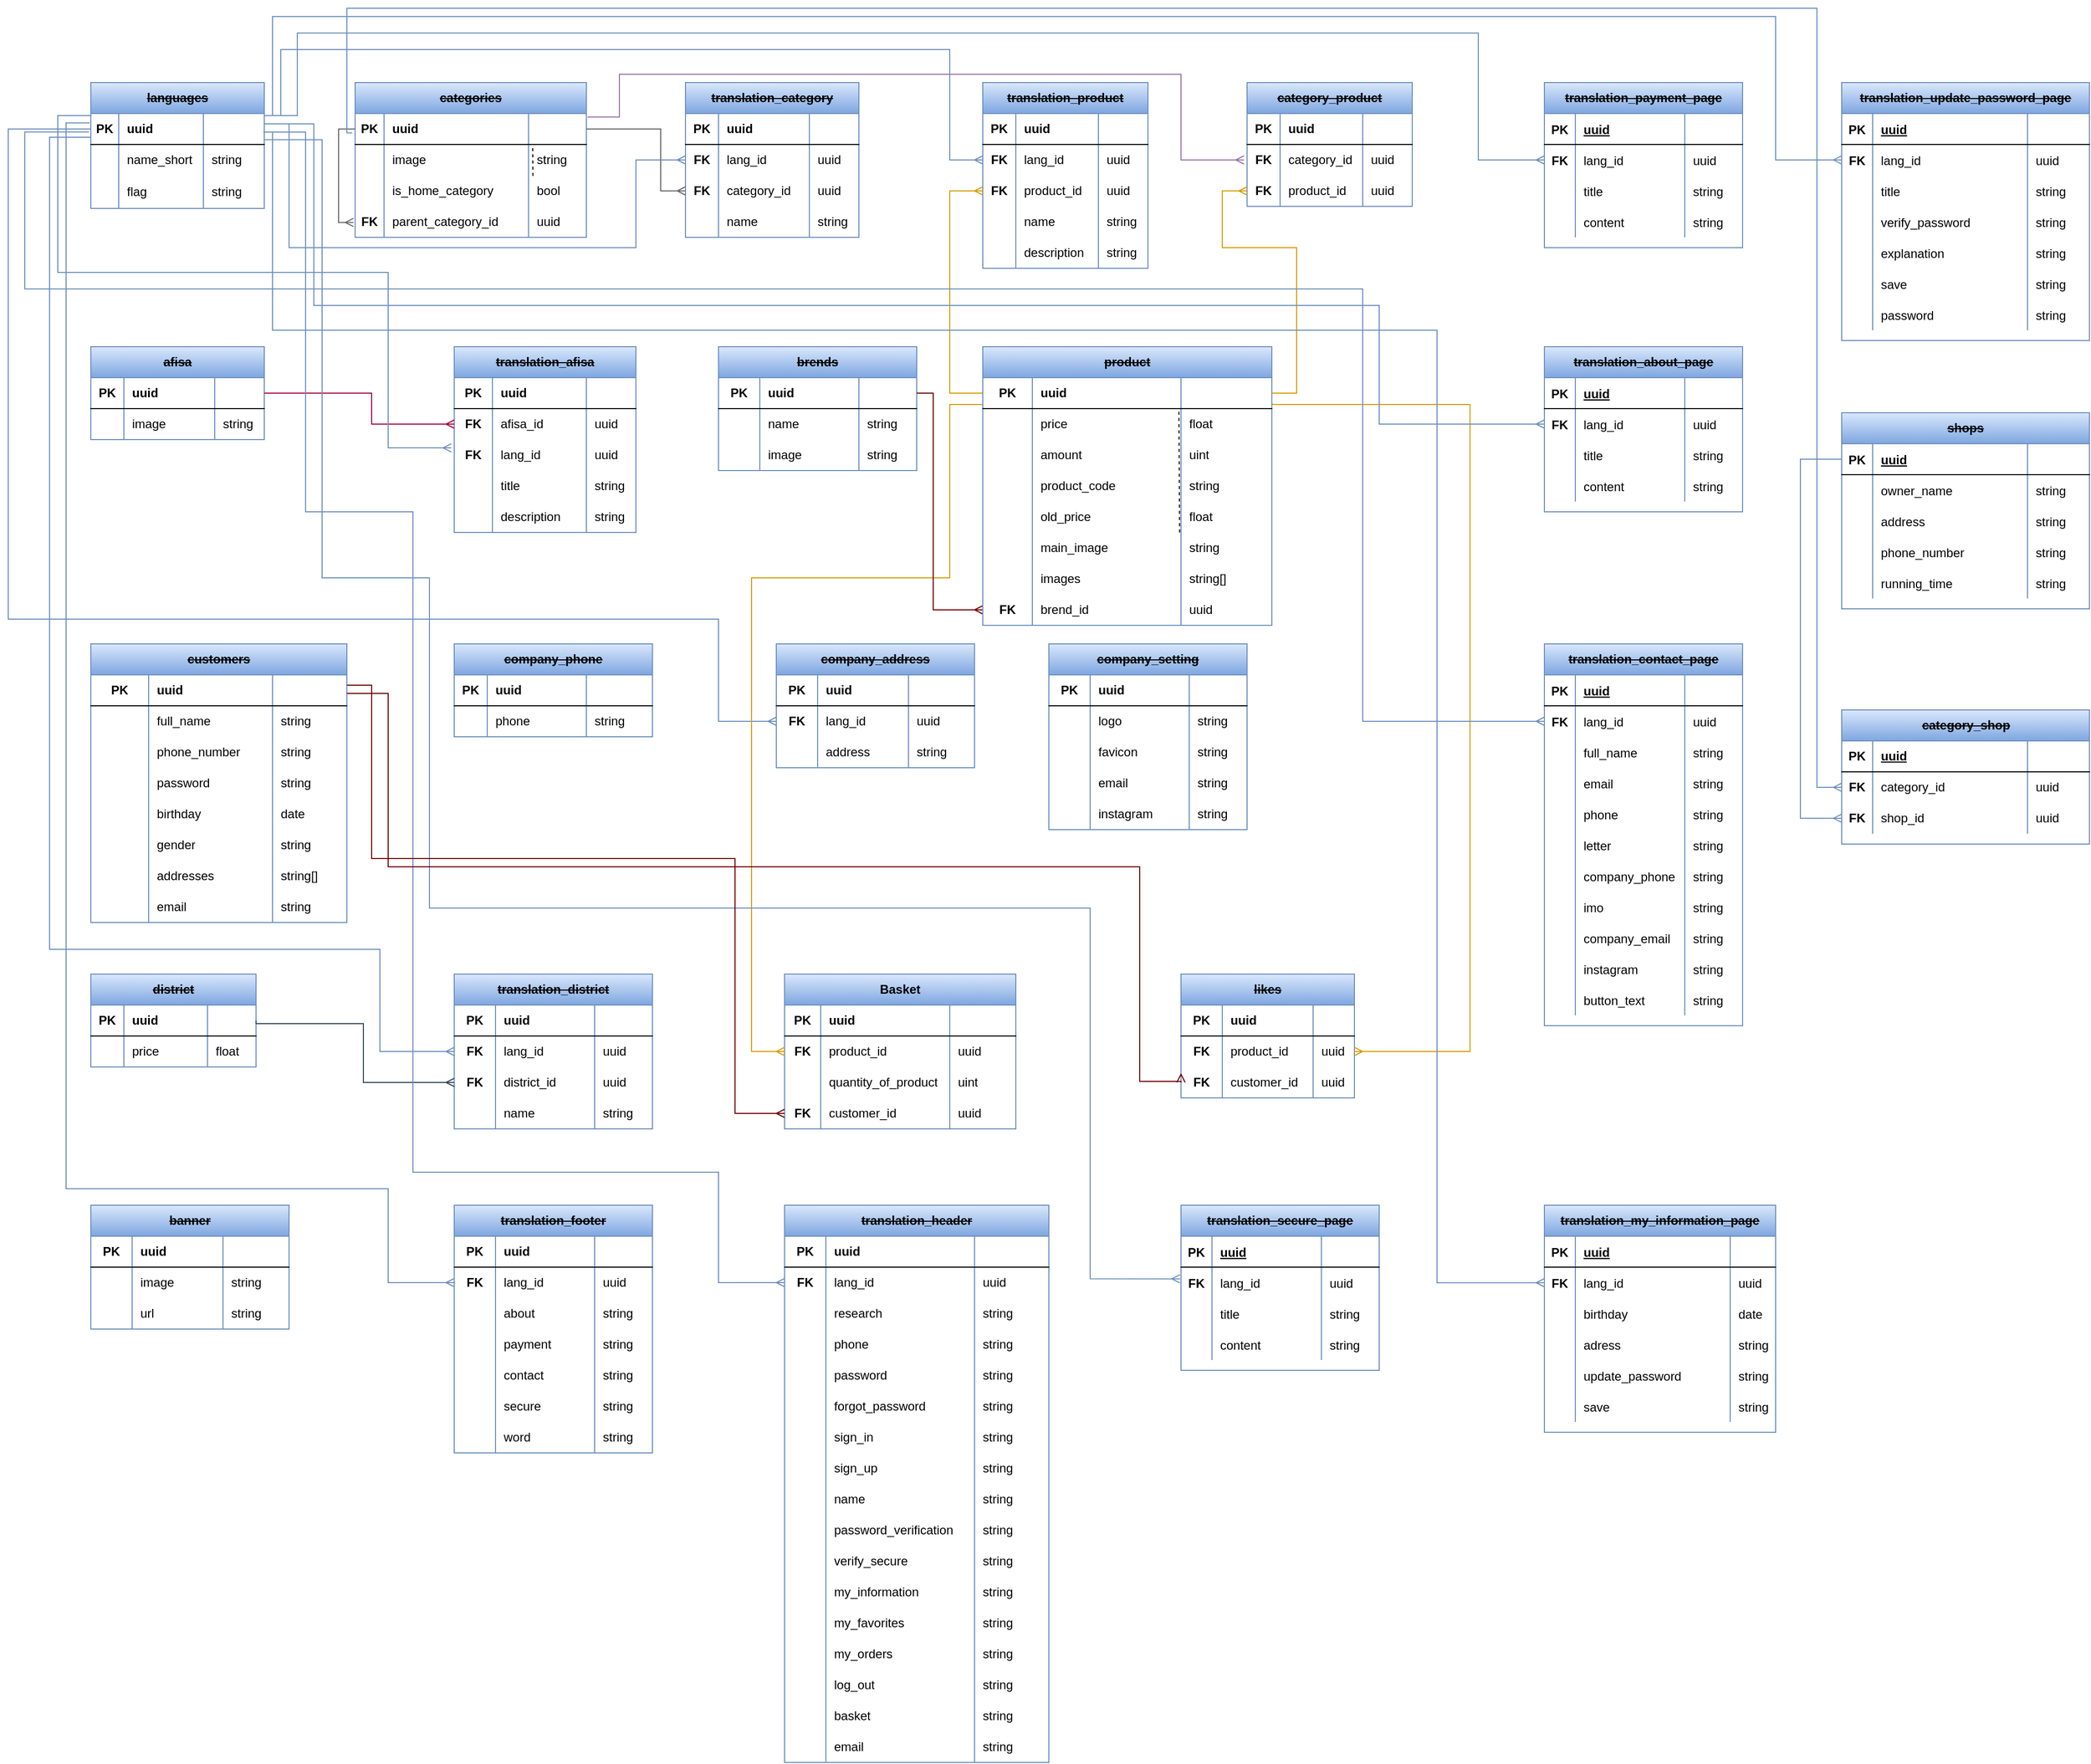 <mxfile version="16.5.1" type="device"><diagram id="7TDj4IGTGhwlfl2LD3B5" name="Страница 1"><mxGraphModel dx="1614" dy="966" grid="1" gridSize="8" guides="0" tooltips="1" connect="1" arrows="1" fold="1" page="0" pageScale="1" pageWidth="1169" pageHeight="827" background="none" math="0" shadow="0"><root><mxCell id="0"/><mxCell id="1" parent="0"/><mxCell id="UTbRN23VugR7cr2snWDu-1" value="&lt;strike&gt;categories&lt;/strike&gt;" style="shape=table;html=1;whiteSpace=wrap;startSize=30;container=1;collapsible=0;childLayout=tableLayout;fixedRows=1;rowLines=0;fontStyle=1;align=center;fillColor=#dae8fc;strokeColor=#6c8ebf;gradientColor=#7ea6e0;" parent="1" vertex="1"><mxGeometry x="-96" y="64" width="224" height="150" as="geometry"/></mxCell><mxCell id="UTbRN23VugR7cr2snWDu-2" value="" style="shape=partialRectangle;html=1;whiteSpace=wrap;collapsible=0;dropTarget=0;pointerEvents=0;fillColor=none;top=0;left=0;bottom=1;right=0;points=[[0,0.5],[1,0.5]];portConstraint=eastwest;" parent="UTbRN23VugR7cr2snWDu-1" vertex="1"><mxGeometry y="30" width="224" height="30" as="geometry"/></mxCell><mxCell id="UTbRN23VugR7cr2snWDu-3" value="&lt;b&gt;PK&lt;/b&gt;" style="shape=partialRectangle;html=1;whiteSpace=wrap;connectable=0;fillColor=none;top=0;left=0;bottom=0;right=0;overflow=hidden;" parent="UTbRN23VugR7cr2snWDu-2" vertex="1"><mxGeometry width="28" height="30" as="geometry"><mxRectangle width="28" height="30" as="alternateBounds"/></mxGeometry></mxCell><mxCell id="UTbRN23VugR7cr2snWDu-4" value="&lt;b&gt;uuid&lt;/b&gt;" style="shape=partialRectangle;html=1;whiteSpace=wrap;connectable=0;fillColor=none;top=0;left=0;bottom=0;right=0;align=left;spacingLeft=6;overflow=hidden;" parent="UTbRN23VugR7cr2snWDu-2" vertex="1"><mxGeometry x="28" width="140" height="30" as="geometry"><mxRectangle width="140" height="30" as="alternateBounds"/></mxGeometry></mxCell><mxCell id="sh0g9nU1Xfv2WcHOdnUr-26" style="shape=partialRectangle;html=1;whiteSpace=wrap;connectable=0;fillColor=none;top=0;left=0;bottom=0;right=0;align=left;spacingLeft=6;overflow=hidden;" parent="UTbRN23VugR7cr2snWDu-2" vertex="1"><mxGeometry x="168" width="56" height="30" as="geometry"><mxRectangle width="56" height="30" as="alternateBounds"/></mxGeometry></mxCell><mxCell id="QCiR0IgOygNd3F2X7wES-1" value="" style="endArrow=none;dashed=1;html=1;exitX=0.769;exitY=1.015;exitDx=0;exitDy=0;exitPerimeter=0;entryX=0.768;entryY=0.014;entryDx=0;entryDy=0;entryPerimeter=0;" parent="UTbRN23VugR7cr2snWDu-1" source="PkWybvKXvhzRqgIypTov-65" edge="1"><mxGeometry width="50" height="50" relative="1" as="geometry"><mxPoint x="172.032" y="121.44" as="sourcePoint"/><mxPoint x="172.032" y="60.42" as="targetPoint"/></mxGeometry></mxCell><mxCell id="PkWybvKXvhzRqgIypTov-65" value="" style="shape=partialRectangle;html=1;whiteSpace=wrap;collapsible=0;dropTarget=0;pointerEvents=0;fillColor=none;top=0;left=0;bottom=0;right=0;points=[[0,0.5],[1,0.5]];portConstraint=eastwest;" parent="UTbRN23VugR7cr2snWDu-1" vertex="1"><mxGeometry y="60" width="224" height="30" as="geometry"/></mxCell><mxCell id="PkWybvKXvhzRqgIypTov-66" value="" style="shape=partialRectangle;html=1;whiteSpace=wrap;connectable=0;fillColor=none;top=0;left=0;bottom=0;right=0;overflow=hidden;" parent="PkWybvKXvhzRqgIypTov-65" vertex="1"><mxGeometry width="28" height="30" as="geometry"><mxRectangle width="28" height="30" as="alternateBounds"/></mxGeometry></mxCell><mxCell id="PkWybvKXvhzRqgIypTov-67" value="image" style="shape=partialRectangle;html=1;whiteSpace=wrap;connectable=0;fillColor=none;top=0;left=0;bottom=0;right=0;align=left;spacingLeft=6;overflow=hidden;" parent="PkWybvKXvhzRqgIypTov-65" vertex="1"><mxGeometry x="28" width="140" height="30" as="geometry"><mxRectangle width="140" height="30" as="alternateBounds"/></mxGeometry></mxCell><mxCell id="sh0g9nU1Xfv2WcHOdnUr-27" value="string" style="shape=partialRectangle;html=1;whiteSpace=wrap;connectable=0;fillColor=none;top=0;left=0;bottom=0;right=0;align=left;spacingLeft=6;overflow=hidden;" parent="PkWybvKXvhzRqgIypTov-65" vertex="1"><mxGeometry x="168" width="56" height="30" as="geometry"><mxRectangle width="56" height="30" as="alternateBounds"/></mxGeometry></mxCell><mxCell id="_gqqu3bKnXT0RSND4Zai-4" value="" style="shape=partialRectangle;html=1;whiteSpace=wrap;collapsible=0;dropTarget=0;pointerEvents=0;fillColor=none;top=0;left=0;bottom=0;right=0;points=[[0,0.5],[1,0.5]];portConstraint=eastwest;" parent="UTbRN23VugR7cr2snWDu-1" vertex="1"><mxGeometry y="90" width="224" height="30" as="geometry"/></mxCell><mxCell id="_gqqu3bKnXT0RSND4Zai-5" value="" style="shape=partialRectangle;html=1;whiteSpace=wrap;connectable=0;fillColor=none;top=0;left=0;bottom=0;right=0;overflow=hidden;" parent="_gqqu3bKnXT0RSND4Zai-4" vertex="1"><mxGeometry width="28" height="30" as="geometry"><mxRectangle width="28" height="30" as="alternateBounds"/></mxGeometry></mxCell><mxCell id="_gqqu3bKnXT0RSND4Zai-6" value="is_home_category" style="shape=partialRectangle;html=1;whiteSpace=wrap;connectable=0;fillColor=none;top=0;left=0;bottom=0;right=0;align=left;spacingLeft=6;overflow=hidden;" parent="_gqqu3bKnXT0RSND4Zai-4" vertex="1"><mxGeometry x="28" width="140" height="30" as="geometry"><mxRectangle width="140" height="30" as="alternateBounds"/></mxGeometry></mxCell><mxCell id="sh0g9nU1Xfv2WcHOdnUr-28" value="bool" style="shape=partialRectangle;html=1;whiteSpace=wrap;connectable=0;fillColor=none;top=0;left=0;bottom=0;right=0;align=left;spacingLeft=6;overflow=hidden;" parent="_gqqu3bKnXT0RSND4Zai-4" vertex="1"><mxGeometry x="168" width="56" height="30" as="geometry"><mxRectangle width="56" height="30" as="alternateBounds"/></mxGeometry></mxCell><mxCell id="_gqqu3bKnXT0RSND4Zai-10" value="" style="edgeStyle=orthogonalEdgeStyle;fontSize=12;html=1;endArrow=ERmany;endFill=0;fillColor=#f5f5f5;strokeColor=#666666;rounded=0;entryX=-0.007;entryY=0.519;entryDx=0;entryDy=0;entryPerimeter=0;" parent="UTbRN23VugR7cr2snWDu-1" source="UTbRN23VugR7cr2snWDu-2" target="TEe74H3RjNDo0NiQZJWt-1" edge="1"><mxGeometry width="100" height="100" relative="1" as="geometry"><mxPoint x="-8" y="40" as="sourcePoint"/><mxPoint x="-8" y="136" as="targetPoint"/><Array as="points"><mxPoint x="-16" y="45"/><mxPoint x="-16" y="136"/></Array></mxGeometry></mxCell><mxCell id="TEe74H3RjNDo0NiQZJWt-1" value="" style="shape=partialRectangle;html=1;whiteSpace=wrap;collapsible=0;dropTarget=0;pointerEvents=0;fillColor=none;top=0;left=0;bottom=0;right=0;points=[[0,0.5],[1,0.5]];portConstraint=eastwest;" parent="UTbRN23VugR7cr2snWDu-1" vertex="1"><mxGeometry y="120" width="224" height="30" as="geometry"/></mxCell><mxCell id="TEe74H3RjNDo0NiQZJWt-2" value="&lt;b&gt;FK&lt;/b&gt;" style="shape=partialRectangle;html=1;whiteSpace=wrap;connectable=0;fillColor=none;top=0;left=0;bottom=0;right=0;overflow=hidden;" parent="TEe74H3RjNDo0NiQZJWt-1" vertex="1"><mxGeometry width="28" height="30" as="geometry"><mxRectangle width="28" height="30" as="alternateBounds"/></mxGeometry></mxCell><mxCell id="TEe74H3RjNDo0NiQZJWt-3" value="parent_category_id" style="shape=partialRectangle;html=1;whiteSpace=wrap;connectable=0;fillColor=none;top=0;left=0;bottom=0;right=0;align=left;spacingLeft=6;overflow=hidden;" parent="TEe74H3RjNDo0NiQZJWt-1" vertex="1"><mxGeometry x="28" width="140" height="30" as="geometry"><mxRectangle width="140" height="30" as="alternateBounds"/></mxGeometry></mxCell><mxCell id="sh0g9nU1Xfv2WcHOdnUr-29" value="uuid" style="shape=partialRectangle;html=1;whiteSpace=wrap;connectable=0;fillColor=none;top=0;left=0;bottom=0;right=0;align=left;spacingLeft=6;overflow=hidden;" parent="TEe74H3RjNDo0NiQZJWt-1" vertex="1"><mxGeometry x="168" width="56" height="30" as="geometry"><mxRectangle width="56" height="30" as="alternateBounds"/></mxGeometry></mxCell><mxCell id="QCiR0IgOygNd3F2X7wES-2" value="&lt;strike&gt;languages&lt;/strike&gt;" style="shape=table;html=1;whiteSpace=wrap;startSize=30;container=1;collapsible=0;childLayout=tableLayout;fixedRows=1;rowLines=0;fontStyle=1;align=center;fillColor=#dae8fc;strokeColor=#6c8ebf;shadow=0;gradientColor=#7ea6e0;swimlaneFillColor=none;sketch=0;swimlaneLine=1;rounded=0;noLabel=0;connectable=1;allowArrows=1;dropTarget=1;" parent="1" vertex="1"><mxGeometry x="-352" y="64" width="168" height="122" as="geometry"/></mxCell><mxCell id="QCiR0IgOygNd3F2X7wES-3" value="" style="shape=partialRectangle;html=1;whiteSpace=wrap;collapsible=0;dropTarget=0;pointerEvents=0;fillColor=none;top=0;left=0;bottom=1;right=0;points=[[0,0.5],[1,0.5]];portConstraint=eastwest;" parent="QCiR0IgOygNd3F2X7wES-2" vertex="1"><mxGeometry y="30" width="168" height="30" as="geometry"/></mxCell><mxCell id="QCiR0IgOygNd3F2X7wES-4" value="&lt;b&gt;PK&lt;/b&gt;" style="shape=partialRectangle;html=1;whiteSpace=wrap;connectable=0;fillColor=none;top=0;left=0;bottom=0;right=0;overflow=hidden;" parent="QCiR0IgOygNd3F2X7wES-3" vertex="1"><mxGeometry width="27" height="30" as="geometry"><mxRectangle width="27" height="30" as="alternateBounds"/></mxGeometry></mxCell><mxCell id="QCiR0IgOygNd3F2X7wES-5" value="&lt;b&gt;uuid&lt;/b&gt;" style="shape=partialRectangle;html=1;whiteSpace=wrap;connectable=0;fillColor=none;top=0;left=0;bottom=0;right=0;align=left;spacingLeft=6;overflow=hidden;" parent="QCiR0IgOygNd3F2X7wES-3" vertex="1"><mxGeometry x="27" width="82" height="30" as="geometry"><mxRectangle width="82" height="30" as="alternateBounds"/></mxGeometry></mxCell><mxCell id="sh0g9nU1Xfv2WcHOdnUr-1" style="shape=partialRectangle;html=1;whiteSpace=wrap;connectable=0;fillColor=none;top=0;left=0;bottom=0;right=0;align=left;spacingLeft=6;overflow=hidden;" parent="QCiR0IgOygNd3F2X7wES-3" vertex="1"><mxGeometry x="109" width="59" height="30" as="geometry"><mxRectangle width="59" height="30" as="alternateBounds"/></mxGeometry></mxCell><mxCell id="QCiR0IgOygNd3F2X7wES-9" value="" style="shape=partialRectangle;html=1;whiteSpace=wrap;collapsible=0;dropTarget=0;pointerEvents=0;fillColor=none;top=0;left=0;bottom=0;right=0;points=[[0,0.5],[1,0.5]];portConstraint=eastwest;" parent="QCiR0IgOygNd3F2X7wES-2" vertex="1"><mxGeometry y="60" width="168" height="30" as="geometry"/></mxCell><mxCell id="QCiR0IgOygNd3F2X7wES-10" value="" style="shape=partialRectangle;html=1;whiteSpace=wrap;connectable=0;fillColor=none;top=0;left=0;bottom=0;right=0;overflow=hidden;" parent="QCiR0IgOygNd3F2X7wES-9" vertex="1"><mxGeometry width="27" height="30" as="geometry"><mxRectangle width="27" height="30" as="alternateBounds"/></mxGeometry></mxCell><mxCell id="QCiR0IgOygNd3F2X7wES-11" value="name_short&amp;nbsp;" style="shape=partialRectangle;html=1;whiteSpace=wrap;connectable=0;fillColor=none;top=0;left=0;bottom=0;right=0;align=left;spacingLeft=6;overflow=hidden;" parent="QCiR0IgOygNd3F2X7wES-9" vertex="1"><mxGeometry x="27" width="82" height="30" as="geometry"><mxRectangle width="82" height="30" as="alternateBounds"/></mxGeometry></mxCell><mxCell id="sh0g9nU1Xfv2WcHOdnUr-2" value="string" style="shape=partialRectangle;html=1;whiteSpace=wrap;connectable=0;fillColor=none;top=0;left=0;bottom=0;right=0;align=left;spacingLeft=6;overflow=hidden;" parent="QCiR0IgOygNd3F2X7wES-9" vertex="1"><mxGeometry x="109" width="59" height="30" as="geometry"><mxRectangle width="59" height="30" as="alternateBounds"/></mxGeometry></mxCell><mxCell id="QCiR0IgOygNd3F2X7wES-13" value="" style="shape=partialRectangle;html=1;whiteSpace=wrap;collapsible=0;dropTarget=0;pointerEvents=0;fillColor=none;top=0;left=0;bottom=0;right=0;points=[[0,0.5],[1,0.5]];portConstraint=eastwest;" parent="QCiR0IgOygNd3F2X7wES-2" vertex="1"><mxGeometry y="90" width="168" height="32" as="geometry"/></mxCell><mxCell id="QCiR0IgOygNd3F2X7wES-14" value="" style="shape=partialRectangle;html=1;whiteSpace=wrap;connectable=0;fillColor=none;top=0;left=0;bottom=0;right=0;overflow=hidden;" parent="QCiR0IgOygNd3F2X7wES-13" vertex="1"><mxGeometry width="27" height="32" as="geometry"><mxRectangle width="27" height="32" as="alternateBounds"/></mxGeometry></mxCell><mxCell id="QCiR0IgOygNd3F2X7wES-15" value="flag" style="shape=partialRectangle;html=1;whiteSpace=wrap;connectable=0;fillColor=none;top=0;left=0;bottom=0;right=0;align=left;spacingLeft=6;overflow=hidden;" parent="QCiR0IgOygNd3F2X7wES-13" vertex="1"><mxGeometry x="27" width="82" height="32" as="geometry"><mxRectangle width="82" height="32" as="alternateBounds"/></mxGeometry></mxCell><mxCell id="sh0g9nU1Xfv2WcHOdnUr-3" value="string" style="shape=partialRectangle;html=1;whiteSpace=wrap;connectable=0;fillColor=none;top=0;left=0;bottom=0;right=0;align=left;spacingLeft=6;overflow=hidden;" parent="QCiR0IgOygNd3F2X7wES-13" vertex="1"><mxGeometry x="109" width="59" height="32" as="geometry"><mxRectangle width="59" height="32" as="alternateBounds"/></mxGeometry></mxCell><mxCell id="QCiR0IgOygNd3F2X7wES-16" value="&lt;strike&gt;translation_category&lt;/strike&gt;" style="shape=table;html=1;whiteSpace=wrap;startSize=30;container=1;collapsible=0;childLayout=tableLayout;fixedRows=1;rowLines=0;fontStyle=1;align=center;fillColor=#dae8fc;strokeColor=#6c8ebf;gradientColor=#7ea6e0;" parent="1" vertex="1"><mxGeometry x="224" y="64" width="168" height="150" as="geometry"/></mxCell><mxCell id="QCiR0IgOygNd3F2X7wES-17" value="" style="shape=partialRectangle;html=1;whiteSpace=wrap;collapsible=0;dropTarget=0;pointerEvents=0;fillColor=none;top=0;left=0;bottom=1;right=0;points=[[0,0.5],[1,0.5]];portConstraint=eastwest;" parent="QCiR0IgOygNd3F2X7wES-16" vertex="1"><mxGeometry y="30" width="168" height="30" as="geometry"/></mxCell><mxCell id="QCiR0IgOygNd3F2X7wES-18" value="&lt;b&gt;PK&lt;/b&gt;" style="shape=partialRectangle;html=1;whiteSpace=wrap;connectable=0;fillColor=none;top=0;left=0;bottom=0;right=0;overflow=hidden;" parent="QCiR0IgOygNd3F2X7wES-17" vertex="1"><mxGeometry width="32" height="30" as="geometry"><mxRectangle width="32" height="30" as="alternateBounds"/></mxGeometry></mxCell><mxCell id="QCiR0IgOygNd3F2X7wES-19" value="&lt;b&gt;uuid&lt;/b&gt;" style="shape=partialRectangle;html=1;whiteSpace=wrap;connectable=0;fillColor=none;top=0;left=0;bottom=0;right=0;align=left;spacingLeft=6;overflow=hidden;" parent="QCiR0IgOygNd3F2X7wES-17" vertex="1"><mxGeometry x="32" width="88" height="30" as="geometry"><mxRectangle width="88" height="30" as="alternateBounds"/></mxGeometry></mxCell><mxCell id="sh0g9nU1Xfv2WcHOdnUr-30" style="shape=partialRectangle;html=1;whiteSpace=wrap;connectable=0;fillColor=none;top=0;left=0;bottom=0;right=0;align=left;spacingLeft=6;overflow=hidden;" parent="QCiR0IgOygNd3F2X7wES-17" vertex="1"><mxGeometry x="120" width="48" height="30" as="geometry"><mxRectangle width="48" height="30" as="alternateBounds"/></mxGeometry></mxCell><mxCell id="QCiR0IgOygNd3F2X7wES-20" value="" style="shape=partialRectangle;html=1;whiteSpace=wrap;collapsible=0;dropTarget=0;pointerEvents=0;fillColor=none;top=0;left=0;bottom=0;right=0;points=[[0,0.5],[1,0.5]];portConstraint=eastwest;" parent="QCiR0IgOygNd3F2X7wES-16" vertex="1"><mxGeometry y="60" width="168" height="30" as="geometry"/></mxCell><mxCell id="QCiR0IgOygNd3F2X7wES-21" value="&lt;b&gt;FK&lt;/b&gt;" style="shape=partialRectangle;html=1;whiteSpace=wrap;connectable=0;fillColor=none;top=0;left=0;bottom=0;right=0;overflow=hidden;" parent="QCiR0IgOygNd3F2X7wES-20" vertex="1"><mxGeometry width="32" height="30" as="geometry"><mxRectangle width="32" height="30" as="alternateBounds"/></mxGeometry></mxCell><mxCell id="QCiR0IgOygNd3F2X7wES-22" value="lang_id" style="shape=partialRectangle;html=1;whiteSpace=wrap;connectable=0;fillColor=none;top=0;left=0;bottom=0;right=0;align=left;spacingLeft=6;overflow=hidden;" parent="QCiR0IgOygNd3F2X7wES-20" vertex="1"><mxGeometry x="32" width="88" height="30" as="geometry"><mxRectangle width="88" height="30" as="alternateBounds"/></mxGeometry></mxCell><mxCell id="sh0g9nU1Xfv2WcHOdnUr-31" value="uuid" style="shape=partialRectangle;html=1;whiteSpace=wrap;connectable=0;fillColor=none;top=0;left=0;bottom=0;right=0;align=left;spacingLeft=6;overflow=hidden;" parent="QCiR0IgOygNd3F2X7wES-20" vertex="1"><mxGeometry x="120" width="48" height="30" as="geometry"><mxRectangle width="48" height="30" as="alternateBounds"/></mxGeometry></mxCell><mxCell id="QCiR0IgOygNd3F2X7wES-24" value="" style="shape=partialRectangle;html=1;whiteSpace=wrap;collapsible=0;dropTarget=0;pointerEvents=0;fillColor=none;top=0;left=0;bottom=0;right=0;points=[[0,0.5],[1,0.5]];portConstraint=eastwest;" parent="QCiR0IgOygNd3F2X7wES-16" vertex="1"><mxGeometry y="90" width="168" height="30" as="geometry"/></mxCell><mxCell id="QCiR0IgOygNd3F2X7wES-25" value="&lt;b&gt;FK&lt;/b&gt;" style="shape=partialRectangle;html=1;whiteSpace=wrap;connectable=0;fillColor=none;top=0;left=0;bottom=0;right=0;overflow=hidden;" parent="QCiR0IgOygNd3F2X7wES-24" vertex="1"><mxGeometry width="32" height="30" as="geometry"><mxRectangle width="32" height="30" as="alternateBounds"/></mxGeometry></mxCell><mxCell id="QCiR0IgOygNd3F2X7wES-26" value="category_id&amp;nbsp;" style="shape=partialRectangle;html=1;whiteSpace=wrap;connectable=0;fillColor=none;top=0;left=0;bottom=0;right=0;align=left;spacingLeft=6;overflow=hidden;" parent="QCiR0IgOygNd3F2X7wES-24" vertex="1"><mxGeometry x="32" width="88" height="30" as="geometry"><mxRectangle width="88" height="30" as="alternateBounds"/></mxGeometry></mxCell><mxCell id="sh0g9nU1Xfv2WcHOdnUr-32" value="uuid" style="shape=partialRectangle;html=1;whiteSpace=wrap;connectable=0;fillColor=none;top=0;left=0;bottom=0;right=0;align=left;spacingLeft=6;overflow=hidden;" parent="QCiR0IgOygNd3F2X7wES-24" vertex="1"><mxGeometry x="120" width="48" height="30" as="geometry"><mxRectangle width="48" height="30" as="alternateBounds"/></mxGeometry></mxCell><mxCell id="QCiR0IgOygNd3F2X7wES-27" value="" style="shape=partialRectangle;html=1;whiteSpace=wrap;collapsible=0;dropTarget=0;pointerEvents=0;fillColor=none;top=0;left=0;bottom=0;right=0;points=[[0,0.5],[1,0.5]];portConstraint=eastwest;" parent="QCiR0IgOygNd3F2X7wES-16" vertex="1"><mxGeometry y="120" width="168" height="30" as="geometry"/></mxCell><mxCell id="QCiR0IgOygNd3F2X7wES-28" value="" style="shape=partialRectangle;html=1;whiteSpace=wrap;connectable=0;fillColor=none;top=0;left=0;bottom=0;right=0;overflow=hidden;" parent="QCiR0IgOygNd3F2X7wES-27" vertex="1"><mxGeometry width="32" height="30" as="geometry"><mxRectangle width="32" height="30" as="alternateBounds"/></mxGeometry></mxCell><mxCell id="QCiR0IgOygNd3F2X7wES-29" value="name" style="shape=partialRectangle;html=1;whiteSpace=wrap;connectable=0;fillColor=none;top=0;left=0;bottom=0;right=0;align=left;spacingLeft=6;overflow=hidden;" parent="QCiR0IgOygNd3F2X7wES-27" vertex="1"><mxGeometry x="32" width="88" height="30" as="geometry"><mxRectangle width="88" height="30" as="alternateBounds"/></mxGeometry></mxCell><mxCell id="sh0g9nU1Xfv2WcHOdnUr-33" value="string" style="shape=partialRectangle;html=1;whiteSpace=wrap;connectable=0;fillColor=none;top=0;left=0;bottom=0;right=0;align=left;spacingLeft=6;overflow=hidden;" parent="QCiR0IgOygNd3F2X7wES-27" vertex="1"><mxGeometry x="120" width="48" height="30" as="geometry"><mxRectangle width="48" height="30" as="alternateBounds"/></mxGeometry></mxCell><mxCell id="QCiR0IgOygNd3F2X7wES-30" value="" style="edgeStyle=orthogonalEdgeStyle;fontSize=12;html=1;endArrow=ERmany;entryX=0;entryY=0.5;entryDx=0;entryDy=0;exitX=1;exitY=0.5;exitDx=0;exitDy=0;endFill=0;fillColor=#f5f5f5;strokeColor=#666666;rounded=0;" parent="1" source="UTbRN23VugR7cr2snWDu-2" target="QCiR0IgOygNd3F2X7wES-24" edge="1"><mxGeometry width="100" height="100" relative="1" as="geometry"><mxPoint x="-120" y="324" as="sourcePoint"/><mxPoint x="-20" y="224" as="targetPoint"/><Array as="points"><mxPoint x="200" y="109"/><mxPoint x="200" y="169"/></Array></mxGeometry></mxCell><mxCell id="QCiR0IgOygNd3F2X7wES-31" value="" style="edgeStyle=orthogonalEdgeStyle;fontSize=12;html=1;endArrow=ERmany;entryX=0;entryY=0.5;entryDx=0;entryDy=0;endFill=0;shadow=0;fillColor=#dae8fc;strokeColor=#6c8ebf;rounded=0;" parent="1" target="QCiR0IgOygNd3F2X7wES-20" edge="1"><mxGeometry width="100" height="100" relative="1" as="geometry"><mxPoint x="-184" y="104" as="sourcePoint"/><mxPoint x="-64" y="316" as="targetPoint"/><Array as="points"><mxPoint x="-160" y="104"/><mxPoint x="-160" y="224"/><mxPoint x="176" y="224"/><mxPoint x="176" y="139"/></Array></mxGeometry></mxCell><mxCell id="PkWybvKXvhzRqgIypTov-46" value="&lt;strike&gt;translation_product&lt;/strike&gt;" style="shape=table;html=1;whiteSpace=wrap;startSize=30;container=1;collapsible=0;childLayout=tableLayout;fixedRows=1;rowLines=0;fontStyle=1;align=center;fillColor=#dae8fc;strokeColor=#6c8ebf;gradientColor=#7ea6e0;" parent="1" vertex="1"><mxGeometry x="512" y="64" width="160" height="180" as="geometry"/></mxCell><mxCell id="PkWybvKXvhzRqgIypTov-47" value="" style="shape=partialRectangle;html=1;whiteSpace=wrap;collapsible=0;dropTarget=0;pointerEvents=0;fillColor=none;top=0;left=0;bottom=1;right=0;points=[[0,0.5],[1,0.5]];portConstraint=eastwest;" parent="PkWybvKXvhzRqgIypTov-46" vertex="1"><mxGeometry y="30" width="160" height="30" as="geometry"/></mxCell><mxCell id="PkWybvKXvhzRqgIypTov-48" value="&lt;b&gt;PK&lt;/b&gt;" style="shape=partialRectangle;html=1;whiteSpace=wrap;connectable=0;fillColor=none;top=0;left=0;bottom=0;right=0;overflow=hidden;" parent="PkWybvKXvhzRqgIypTov-47" vertex="1"><mxGeometry width="32" height="30" as="geometry"><mxRectangle width="32" height="30" as="alternateBounds"/></mxGeometry></mxCell><mxCell id="PkWybvKXvhzRqgIypTov-49" value="&lt;b&gt;uuid&lt;/b&gt;" style="shape=partialRectangle;html=1;whiteSpace=wrap;connectable=0;fillColor=none;top=0;left=0;bottom=0;right=0;align=left;spacingLeft=6;overflow=hidden;" parent="PkWybvKXvhzRqgIypTov-47" vertex="1"><mxGeometry x="32" width="80" height="30" as="geometry"><mxRectangle width="80" height="30" as="alternateBounds"/></mxGeometry></mxCell><mxCell id="sh0g9nU1Xfv2WcHOdnUr-34" style="shape=partialRectangle;html=1;whiteSpace=wrap;connectable=0;fillColor=none;top=0;left=0;bottom=0;right=0;align=left;spacingLeft=6;overflow=hidden;" parent="PkWybvKXvhzRqgIypTov-47" vertex="1"><mxGeometry x="112" width="48" height="30" as="geometry"><mxRectangle width="48" height="30" as="alternateBounds"/></mxGeometry></mxCell><mxCell id="PkWybvKXvhzRqgIypTov-50" value="" style="shape=partialRectangle;html=1;whiteSpace=wrap;collapsible=0;dropTarget=0;pointerEvents=0;fillColor=none;top=0;left=0;bottom=0;right=0;points=[[0,0.5],[1,0.5]];portConstraint=eastwest;" parent="PkWybvKXvhzRqgIypTov-46" vertex="1"><mxGeometry y="60" width="160" height="30" as="geometry"/></mxCell><mxCell id="PkWybvKXvhzRqgIypTov-51" value="&lt;b&gt;FK&lt;/b&gt;" style="shape=partialRectangle;html=1;whiteSpace=wrap;connectable=0;fillColor=none;top=0;left=0;bottom=0;right=0;overflow=hidden;" parent="PkWybvKXvhzRqgIypTov-50" vertex="1"><mxGeometry width="32" height="30" as="geometry"><mxRectangle width="32" height="30" as="alternateBounds"/></mxGeometry></mxCell><mxCell id="PkWybvKXvhzRqgIypTov-52" value="lang_id" style="shape=partialRectangle;html=1;whiteSpace=wrap;connectable=0;fillColor=none;top=0;left=0;bottom=0;right=0;align=left;spacingLeft=6;overflow=hidden;" parent="PkWybvKXvhzRqgIypTov-50" vertex="1"><mxGeometry x="32" width="80" height="30" as="geometry"><mxRectangle width="80" height="30" as="alternateBounds"/></mxGeometry></mxCell><mxCell id="sh0g9nU1Xfv2WcHOdnUr-35" value="uuid" style="shape=partialRectangle;html=1;whiteSpace=wrap;connectable=0;fillColor=none;top=0;left=0;bottom=0;right=0;align=left;spacingLeft=6;overflow=hidden;" parent="PkWybvKXvhzRqgIypTov-50" vertex="1"><mxGeometry x="112" width="48" height="30" as="geometry"><mxRectangle width="48" height="30" as="alternateBounds"/></mxGeometry></mxCell><mxCell id="PkWybvKXvhzRqgIypTov-54" value="" style="shape=partialRectangle;html=1;whiteSpace=wrap;collapsible=0;dropTarget=0;pointerEvents=0;fillColor=none;top=0;left=0;bottom=0;right=0;points=[[0,0.5],[1,0.5]];portConstraint=eastwest;" parent="PkWybvKXvhzRqgIypTov-46" vertex="1"><mxGeometry y="90" width="160" height="30" as="geometry"/></mxCell><mxCell id="PkWybvKXvhzRqgIypTov-55" value="&lt;b&gt;FK&lt;/b&gt;" style="shape=partialRectangle;html=1;whiteSpace=wrap;connectable=0;fillColor=none;top=0;left=0;bottom=0;right=0;overflow=hidden;" parent="PkWybvKXvhzRqgIypTov-54" vertex="1"><mxGeometry width="32" height="30" as="geometry"><mxRectangle width="32" height="30" as="alternateBounds"/></mxGeometry></mxCell><mxCell id="PkWybvKXvhzRqgIypTov-56" value="product_id" style="shape=partialRectangle;html=1;whiteSpace=wrap;connectable=0;fillColor=none;top=0;left=0;bottom=0;right=0;align=left;spacingLeft=6;overflow=hidden;" parent="PkWybvKXvhzRqgIypTov-54" vertex="1"><mxGeometry x="32" width="80" height="30" as="geometry"><mxRectangle width="80" height="30" as="alternateBounds"/></mxGeometry></mxCell><mxCell id="sh0g9nU1Xfv2WcHOdnUr-36" value="uuid" style="shape=partialRectangle;html=1;whiteSpace=wrap;connectable=0;fillColor=none;top=0;left=0;bottom=0;right=0;align=left;spacingLeft=6;overflow=hidden;" parent="PkWybvKXvhzRqgIypTov-54" vertex="1"><mxGeometry x="112" width="48" height="30" as="geometry"><mxRectangle width="48" height="30" as="alternateBounds"/></mxGeometry></mxCell><mxCell id="PkWybvKXvhzRqgIypTov-57" value="" style="shape=partialRectangle;html=1;whiteSpace=wrap;collapsible=0;dropTarget=0;pointerEvents=0;fillColor=none;top=0;left=0;bottom=0;right=0;points=[[0,0.5],[1,0.5]];portConstraint=eastwest;" parent="PkWybvKXvhzRqgIypTov-46" vertex="1"><mxGeometry y="120" width="160" height="30" as="geometry"/></mxCell><mxCell id="PkWybvKXvhzRqgIypTov-58" value="" style="shape=partialRectangle;html=1;whiteSpace=wrap;connectable=0;fillColor=none;top=0;left=0;bottom=0;right=0;overflow=hidden;" parent="PkWybvKXvhzRqgIypTov-57" vertex="1"><mxGeometry width="32" height="30" as="geometry"><mxRectangle width="32" height="30" as="alternateBounds"/></mxGeometry></mxCell><mxCell id="PkWybvKXvhzRqgIypTov-59" value="name" style="shape=partialRectangle;html=1;whiteSpace=wrap;connectable=0;fillColor=none;top=0;left=0;bottom=0;right=0;align=left;spacingLeft=6;overflow=hidden;" parent="PkWybvKXvhzRqgIypTov-57" vertex="1"><mxGeometry x="32" width="80" height="30" as="geometry"><mxRectangle width="80" height="30" as="alternateBounds"/></mxGeometry></mxCell><mxCell id="sh0g9nU1Xfv2WcHOdnUr-37" value="string" style="shape=partialRectangle;html=1;whiteSpace=wrap;connectable=0;fillColor=none;top=0;left=0;bottom=0;right=0;align=left;spacingLeft=6;overflow=hidden;" parent="PkWybvKXvhzRqgIypTov-57" vertex="1"><mxGeometry x="112" width="48" height="30" as="geometry"><mxRectangle width="48" height="30" as="alternateBounds"/></mxGeometry></mxCell><mxCell id="U6SZsthWKlsXsGsHAoKW-15" value="" style="shape=partialRectangle;html=1;whiteSpace=wrap;collapsible=0;dropTarget=0;pointerEvents=0;fillColor=none;top=0;left=0;bottom=0;right=0;points=[[0,0.5],[1,0.5]];portConstraint=eastwest;" parent="PkWybvKXvhzRqgIypTov-46" vertex="1"><mxGeometry y="150" width="160" height="30" as="geometry"/></mxCell><mxCell id="U6SZsthWKlsXsGsHAoKW-16" value="" style="shape=partialRectangle;html=1;whiteSpace=wrap;connectable=0;fillColor=none;top=0;left=0;bottom=0;right=0;overflow=hidden;" parent="U6SZsthWKlsXsGsHAoKW-15" vertex="1"><mxGeometry width="32" height="30" as="geometry"><mxRectangle width="32" height="30" as="alternateBounds"/></mxGeometry></mxCell><mxCell id="U6SZsthWKlsXsGsHAoKW-17" value="description" style="shape=partialRectangle;html=1;whiteSpace=wrap;connectable=0;fillColor=none;top=0;left=0;bottom=0;right=0;align=left;spacingLeft=6;overflow=hidden;" parent="U6SZsthWKlsXsGsHAoKW-15" vertex="1"><mxGeometry x="32" width="80" height="30" as="geometry"><mxRectangle width="80" height="30" as="alternateBounds"/></mxGeometry></mxCell><mxCell id="sh0g9nU1Xfv2WcHOdnUr-38" value="string" style="shape=partialRectangle;html=1;whiteSpace=wrap;connectable=0;fillColor=none;top=0;left=0;bottom=0;right=0;align=left;spacingLeft=6;overflow=hidden;" parent="U6SZsthWKlsXsGsHAoKW-15" vertex="1"><mxGeometry x="112" width="48" height="30" as="geometry"><mxRectangle width="48" height="30" as="alternateBounds"/></mxGeometry></mxCell><mxCell id="PkWybvKXvhzRqgIypTov-60" value="" style="edgeStyle=orthogonalEdgeStyle;fontSize=12;html=1;endArrow=ERmany;entryX=0;entryY=0.5;entryDx=0;entryDy=0;endFill=0;fillColor=#dae8fc;strokeColor=#6c8ebf;rounded=0;" parent="1" target="PkWybvKXvhzRqgIypTov-50" edge="1"><mxGeometry width="100" height="100" relative="1" as="geometry"><mxPoint x="-184" y="96" as="sourcePoint"/><mxPoint x="576" y="100" as="targetPoint"/><Array as="points"><mxPoint x="-168" y="96"/><mxPoint x="-168" y="32"/><mxPoint x="480" y="32"/><mxPoint x="480" y="139"/></Array></mxGeometry></mxCell><mxCell id="PkWybvKXvhzRqgIypTov-61" value="" style="edgeStyle=orthogonalEdgeStyle;fontSize=12;html=1;endArrow=ERmany;entryX=0;entryY=0.5;entryDx=0;entryDy=0;exitX=0;exitY=0.5;exitDx=0;exitDy=0;endFill=0;fillColor=#ffe6cc;strokeColor=#d79b00;rounded=0;" parent="1" target="PkWybvKXvhzRqgIypTov-54" edge="1"><mxGeometry width="100" height="100" relative="1" as="geometry"><mxPoint x="512" y="365" as="sourcePoint"/><mxPoint x="528" y="4" as="targetPoint"/><Array as="points"><mxPoint x="480" y="365"/><mxPoint x="480" y="169"/></Array></mxGeometry></mxCell><mxCell id="U6SZsthWKlsXsGsHAoKW-1" value="&lt;strike&gt;afisa&lt;/strike&gt;" style="shape=table;html=1;whiteSpace=wrap;startSize=30;container=1;collapsible=0;childLayout=tableLayout;fixedRows=1;rowLines=0;fontStyle=1;align=center;fillColor=#dae8fc;strokeColor=#6c8ebf;gradientColor=#7ea6e0;" parent="1" vertex="1"><mxGeometry x="-352" y="320" width="168" height="90" as="geometry"/></mxCell><mxCell id="U6SZsthWKlsXsGsHAoKW-2" value="" style="shape=partialRectangle;html=1;whiteSpace=wrap;collapsible=0;dropTarget=0;pointerEvents=0;fillColor=none;top=0;left=0;bottom=1;right=0;points=[[0,0.5],[1,0.5]];portConstraint=eastwest;" parent="U6SZsthWKlsXsGsHAoKW-1" vertex="1"><mxGeometry y="30" width="168" height="30" as="geometry"/></mxCell><mxCell id="U6SZsthWKlsXsGsHAoKW-3" value="&lt;b&gt;PK&lt;/b&gt;" style="shape=partialRectangle;html=1;whiteSpace=wrap;connectable=0;fillColor=none;top=0;left=0;bottom=0;right=0;overflow=hidden;" parent="U6SZsthWKlsXsGsHAoKW-2" vertex="1"><mxGeometry width="32" height="30" as="geometry"><mxRectangle width="32" height="30" as="alternateBounds"/></mxGeometry></mxCell><mxCell id="U6SZsthWKlsXsGsHAoKW-4" value="&lt;b&gt;uuid&lt;/b&gt;" style="shape=partialRectangle;html=1;whiteSpace=wrap;connectable=0;fillColor=none;top=0;left=0;bottom=0;right=0;align=left;spacingLeft=6;overflow=hidden;" parent="U6SZsthWKlsXsGsHAoKW-2" vertex="1"><mxGeometry x="32" width="88" height="30" as="geometry"><mxRectangle width="88" height="30" as="alternateBounds"/></mxGeometry></mxCell><mxCell id="sh0g9nU1Xfv2WcHOdnUr-44" style="shape=partialRectangle;html=1;whiteSpace=wrap;connectable=0;fillColor=none;top=0;left=0;bottom=0;right=0;align=left;spacingLeft=6;overflow=hidden;" parent="U6SZsthWKlsXsGsHAoKW-2" vertex="1"><mxGeometry x="120" width="48" height="30" as="geometry"><mxRectangle width="48" height="30" as="alternateBounds"/></mxGeometry></mxCell><mxCell id="U6SZsthWKlsXsGsHAoKW-9" value="" style="shape=partialRectangle;html=1;whiteSpace=wrap;collapsible=0;dropTarget=0;pointerEvents=0;fillColor=none;top=0;left=0;bottom=0;right=0;points=[[0,0.5],[1,0.5]];portConstraint=eastwest;" parent="U6SZsthWKlsXsGsHAoKW-1" vertex="1"><mxGeometry y="60" width="168" height="30" as="geometry"/></mxCell><mxCell id="U6SZsthWKlsXsGsHAoKW-10" value="" style="shape=partialRectangle;html=1;whiteSpace=wrap;connectable=0;fillColor=none;top=0;left=0;bottom=0;right=0;overflow=hidden;" parent="U6SZsthWKlsXsGsHAoKW-9" vertex="1"><mxGeometry width="32" height="30" as="geometry"><mxRectangle width="32" height="30" as="alternateBounds"/></mxGeometry></mxCell><mxCell id="U6SZsthWKlsXsGsHAoKW-11" value="image" style="shape=partialRectangle;html=1;whiteSpace=wrap;connectable=0;fillColor=none;top=0;left=0;bottom=0;right=0;align=left;spacingLeft=6;overflow=hidden;" parent="U6SZsthWKlsXsGsHAoKW-9" vertex="1"><mxGeometry x="32" width="88" height="30" as="geometry"><mxRectangle width="88" height="30" as="alternateBounds"/></mxGeometry></mxCell><mxCell id="sh0g9nU1Xfv2WcHOdnUr-45" value="string" style="shape=partialRectangle;html=1;whiteSpace=wrap;connectable=0;fillColor=none;top=0;left=0;bottom=0;right=0;align=left;spacingLeft=6;overflow=hidden;" parent="U6SZsthWKlsXsGsHAoKW-9" vertex="1"><mxGeometry x="120" width="48" height="30" as="geometry"><mxRectangle width="48" height="30" as="alternateBounds"/></mxGeometry></mxCell><mxCell id="U6SZsthWKlsXsGsHAoKW-18" value="&lt;strike&gt;translation_afisa&lt;/strike&gt;" style="shape=table;html=1;whiteSpace=wrap;startSize=30;container=1;collapsible=0;childLayout=tableLayout;fixedRows=1;rowLines=0;fontStyle=1;align=center;fillColor=#dae8fc;strokeColor=#6c8ebf;gradientColor=#7ea6e0;" parent="1" vertex="1"><mxGeometry y="320" width="176" height="180" as="geometry"/></mxCell><mxCell id="U6SZsthWKlsXsGsHAoKW-19" value="" style="shape=partialRectangle;html=1;whiteSpace=wrap;collapsible=0;dropTarget=0;pointerEvents=0;fillColor=none;top=0;left=0;bottom=1;right=0;points=[[0,0.5],[1,0.5]];portConstraint=eastwest;" parent="U6SZsthWKlsXsGsHAoKW-18" vertex="1"><mxGeometry y="30" width="176" height="30" as="geometry"/></mxCell><mxCell id="U6SZsthWKlsXsGsHAoKW-20" value="&lt;b&gt;PK&lt;/b&gt;" style="shape=partialRectangle;html=1;whiteSpace=wrap;connectable=0;fillColor=none;top=0;left=0;bottom=0;right=0;overflow=hidden;" parent="U6SZsthWKlsXsGsHAoKW-19" vertex="1"><mxGeometry width="37" height="30" as="geometry"><mxRectangle width="37" height="30" as="alternateBounds"/></mxGeometry></mxCell><mxCell id="U6SZsthWKlsXsGsHAoKW-21" value="&lt;b&gt;uuid&lt;/b&gt;" style="shape=partialRectangle;html=1;whiteSpace=wrap;connectable=0;fillColor=none;top=0;left=0;bottom=0;right=0;align=left;spacingLeft=6;overflow=hidden;" parent="U6SZsthWKlsXsGsHAoKW-19" vertex="1"><mxGeometry x="37" width="91" height="30" as="geometry"><mxRectangle width="91" height="30" as="alternateBounds"/></mxGeometry></mxCell><mxCell id="sh0g9nU1Xfv2WcHOdnUr-46" style="shape=partialRectangle;html=1;whiteSpace=wrap;connectable=0;fillColor=none;top=0;left=0;bottom=0;right=0;align=left;spacingLeft=6;overflow=hidden;" parent="U6SZsthWKlsXsGsHAoKW-19" vertex="1"><mxGeometry x="128" width="48" height="30" as="geometry"><mxRectangle width="48" height="30" as="alternateBounds"/></mxGeometry></mxCell><mxCell id="U6SZsthWKlsXsGsHAoKW-22" value="" style="shape=partialRectangle;html=1;whiteSpace=wrap;collapsible=0;dropTarget=0;pointerEvents=0;fillColor=none;top=0;left=0;bottom=0;right=0;points=[[0,0.5],[1,0.5]];portConstraint=eastwest;" parent="U6SZsthWKlsXsGsHAoKW-18" vertex="1"><mxGeometry y="60" width="176" height="30" as="geometry"/></mxCell><mxCell id="U6SZsthWKlsXsGsHAoKW-23" value="&lt;b&gt;FK&lt;/b&gt;" style="shape=partialRectangle;html=1;whiteSpace=wrap;connectable=0;fillColor=none;top=0;left=0;bottom=0;right=0;overflow=hidden;" parent="U6SZsthWKlsXsGsHAoKW-22" vertex="1"><mxGeometry width="37" height="30" as="geometry"><mxRectangle width="37" height="30" as="alternateBounds"/></mxGeometry></mxCell><mxCell id="U6SZsthWKlsXsGsHAoKW-24" value="afisa_id" style="shape=partialRectangle;html=1;whiteSpace=wrap;connectable=0;fillColor=none;top=0;left=0;bottom=0;right=0;align=left;spacingLeft=6;overflow=hidden;" parent="U6SZsthWKlsXsGsHAoKW-22" vertex="1"><mxGeometry x="37" width="91" height="30" as="geometry"><mxRectangle width="91" height="30" as="alternateBounds"/></mxGeometry></mxCell><mxCell id="sh0g9nU1Xfv2WcHOdnUr-47" value="uuid" style="shape=partialRectangle;html=1;whiteSpace=wrap;connectable=0;fillColor=none;top=0;left=0;bottom=0;right=0;align=left;spacingLeft=6;overflow=hidden;" parent="U6SZsthWKlsXsGsHAoKW-22" vertex="1"><mxGeometry x="128" width="48" height="30" as="geometry"><mxRectangle width="48" height="30" as="alternateBounds"/></mxGeometry></mxCell><mxCell id="U6SZsthWKlsXsGsHAoKW-26" value="" style="shape=partialRectangle;html=1;whiteSpace=wrap;collapsible=0;dropTarget=0;pointerEvents=0;fillColor=none;top=0;left=0;bottom=0;right=0;points=[[0,0.5],[1,0.5]];portConstraint=eastwest;" parent="U6SZsthWKlsXsGsHAoKW-18" vertex="1"><mxGeometry y="90" width="176" height="30" as="geometry"/></mxCell><mxCell id="U6SZsthWKlsXsGsHAoKW-27" value="&lt;b&gt;FK&lt;/b&gt;" style="shape=partialRectangle;html=1;whiteSpace=wrap;connectable=0;fillColor=none;top=0;left=0;bottom=0;right=0;overflow=hidden;" parent="U6SZsthWKlsXsGsHAoKW-26" vertex="1"><mxGeometry width="37" height="30" as="geometry"><mxRectangle width="37" height="30" as="alternateBounds"/></mxGeometry></mxCell><mxCell id="U6SZsthWKlsXsGsHAoKW-28" value="lang_id" style="shape=partialRectangle;html=1;whiteSpace=wrap;connectable=0;fillColor=none;top=0;left=0;bottom=0;right=0;align=left;spacingLeft=6;overflow=hidden;" parent="U6SZsthWKlsXsGsHAoKW-26" vertex="1"><mxGeometry x="37" width="91" height="30" as="geometry"><mxRectangle width="91" height="30" as="alternateBounds"/></mxGeometry></mxCell><mxCell id="sh0g9nU1Xfv2WcHOdnUr-48" value="uuid" style="shape=partialRectangle;html=1;whiteSpace=wrap;connectable=0;fillColor=none;top=0;left=0;bottom=0;right=0;align=left;spacingLeft=6;overflow=hidden;" parent="U6SZsthWKlsXsGsHAoKW-26" vertex="1"><mxGeometry x="128" width="48" height="30" as="geometry"><mxRectangle width="48" height="30" as="alternateBounds"/></mxGeometry></mxCell><mxCell id="U6SZsthWKlsXsGsHAoKW-29" value="" style="shape=partialRectangle;html=1;whiteSpace=wrap;collapsible=0;dropTarget=0;pointerEvents=0;fillColor=none;top=0;left=0;bottom=0;right=0;points=[[0,0.5],[1,0.5]];portConstraint=eastwest;" parent="U6SZsthWKlsXsGsHAoKW-18" vertex="1"><mxGeometry y="120" width="176" height="30" as="geometry"/></mxCell><mxCell id="U6SZsthWKlsXsGsHAoKW-30" value="" style="shape=partialRectangle;html=1;whiteSpace=wrap;connectable=0;fillColor=none;top=0;left=0;bottom=0;right=0;overflow=hidden;" parent="U6SZsthWKlsXsGsHAoKW-29" vertex="1"><mxGeometry width="37" height="30" as="geometry"><mxRectangle width="37" height="30" as="alternateBounds"/></mxGeometry></mxCell><mxCell id="U6SZsthWKlsXsGsHAoKW-31" value="title" style="shape=partialRectangle;html=1;whiteSpace=wrap;connectable=0;fillColor=none;top=0;left=0;bottom=0;right=0;align=left;spacingLeft=6;overflow=hidden;" parent="U6SZsthWKlsXsGsHAoKW-29" vertex="1"><mxGeometry x="37" width="91" height="30" as="geometry"><mxRectangle width="91" height="30" as="alternateBounds"/></mxGeometry></mxCell><mxCell id="sh0g9nU1Xfv2WcHOdnUr-49" value="string" style="shape=partialRectangle;html=1;whiteSpace=wrap;connectable=0;fillColor=none;top=0;left=0;bottom=0;right=0;align=left;spacingLeft=6;overflow=hidden;" parent="U6SZsthWKlsXsGsHAoKW-29" vertex="1"><mxGeometry x="128" width="48" height="30" as="geometry"><mxRectangle width="48" height="30" as="alternateBounds"/></mxGeometry></mxCell><mxCell id="U6SZsthWKlsXsGsHAoKW-32" value="" style="shape=partialRectangle;html=1;whiteSpace=wrap;collapsible=0;dropTarget=0;pointerEvents=0;fillColor=none;top=0;left=0;bottom=0;right=0;points=[[0,0.5],[1,0.5]];portConstraint=eastwest;" parent="U6SZsthWKlsXsGsHAoKW-18" vertex="1"><mxGeometry y="150" width="176" height="30" as="geometry"/></mxCell><mxCell id="U6SZsthWKlsXsGsHAoKW-33" value="" style="shape=partialRectangle;html=1;whiteSpace=wrap;connectable=0;fillColor=none;top=0;left=0;bottom=0;right=0;overflow=hidden;" parent="U6SZsthWKlsXsGsHAoKW-32" vertex="1"><mxGeometry width="37" height="30" as="geometry"><mxRectangle width="37" height="30" as="alternateBounds"/></mxGeometry></mxCell><mxCell id="U6SZsthWKlsXsGsHAoKW-34" value="description" style="shape=partialRectangle;html=1;whiteSpace=wrap;connectable=0;fillColor=none;top=0;left=0;bottom=0;right=0;align=left;spacingLeft=6;overflow=hidden;" parent="U6SZsthWKlsXsGsHAoKW-32" vertex="1"><mxGeometry x="37" width="91" height="30" as="geometry"><mxRectangle width="91" height="30" as="alternateBounds"/></mxGeometry></mxCell><mxCell id="sh0g9nU1Xfv2WcHOdnUr-50" value="string" style="shape=partialRectangle;html=1;whiteSpace=wrap;connectable=0;fillColor=none;top=0;left=0;bottom=0;right=0;align=left;spacingLeft=6;overflow=hidden;" parent="U6SZsthWKlsXsGsHAoKW-32" vertex="1"><mxGeometry x="128" width="48" height="30" as="geometry"><mxRectangle width="48" height="30" as="alternateBounds"/></mxGeometry></mxCell><mxCell id="U6SZsthWKlsXsGsHAoKW-35" value="" style="edgeStyle=orthogonalEdgeStyle;fontSize=12;html=1;endArrow=ERmany;entryX=0;entryY=0.5;entryDx=0;entryDy=0;exitX=1;exitY=0.5;exitDx=0;exitDy=0;endFill=0;fillColor=#d80073;strokeColor=#A50040;rounded=0;" parent="1" source="U6SZsthWKlsXsGsHAoKW-2" target="U6SZsthWKlsXsGsHAoKW-22" edge="1"><mxGeometry width="100" height="100" relative="1" as="geometry"><mxPoint x="-168" y="688" as="sourcePoint"/><mxPoint x="-88" y="718" as="targetPoint"/><Array as="points"><mxPoint x="-80" y="365"/><mxPoint x="-80" y="395"/></Array></mxGeometry></mxCell><mxCell id="U6SZsthWKlsXsGsHAoKW-36" value="" style="edgeStyle=orthogonalEdgeStyle;fontSize=12;html=1;endArrow=ERmany;entryX=-0.016;entryY=0.267;entryDx=0;entryDy=0;endFill=0;fillColor=#dae8fc;strokeColor=#6c8ebf;rounded=0;entryPerimeter=0;" parent="1" target="U6SZsthWKlsXsGsHAoKW-26" edge="1"><mxGeometry width="100" height="100" relative="1" as="geometry"><mxPoint x="-352" y="96" as="sourcePoint"/><mxPoint x="-64" y="710" as="targetPoint"/><Array as="points"><mxPoint x="-384" y="96"/><mxPoint x="-384" y="248"/><mxPoint x="-64" y="248"/><mxPoint x="-64" y="418"/></Array></mxGeometry></mxCell><mxCell id="QE0shTfofsnFkQlAYf5v-1" value="&lt;strike&gt;brends&lt;/strike&gt;" style="shape=table;html=1;whiteSpace=wrap;startSize=30;container=1;collapsible=0;childLayout=tableLayout;fixedRows=1;rowLines=0;fontStyle=1;align=center;fillColor=#dae8fc;strokeColor=#6c8ebf;gradientColor=#7ea6e0;" parent="1" vertex="1"><mxGeometry x="256" y="320" width="192" height="120" as="geometry"/></mxCell><mxCell id="QE0shTfofsnFkQlAYf5v-2" value="" style="shape=partialRectangle;html=1;whiteSpace=wrap;collapsible=0;dropTarget=0;pointerEvents=0;fillColor=none;top=0;left=0;bottom=1;right=0;points=[[0,0.5],[1,0.5]];portConstraint=eastwest;" parent="QE0shTfofsnFkQlAYf5v-1" vertex="1"><mxGeometry y="30" width="192" height="30" as="geometry"/></mxCell><mxCell id="QE0shTfofsnFkQlAYf5v-3" value="&lt;b&gt;PK&lt;/b&gt;" style="shape=partialRectangle;html=1;whiteSpace=wrap;connectable=0;fillColor=none;top=0;left=0;bottom=0;right=0;overflow=hidden;" parent="QE0shTfofsnFkQlAYf5v-2" vertex="1"><mxGeometry width="40" height="30" as="geometry"><mxRectangle width="40" height="30" as="alternateBounds"/></mxGeometry></mxCell><mxCell id="QE0shTfofsnFkQlAYf5v-4" value="&lt;b&gt;uuid&lt;/b&gt;" style="shape=partialRectangle;html=1;whiteSpace=wrap;connectable=0;fillColor=none;top=0;left=0;bottom=0;right=0;align=left;spacingLeft=6;overflow=hidden;" parent="QE0shTfofsnFkQlAYf5v-2" vertex="1"><mxGeometry x="40" width="96" height="30" as="geometry"><mxRectangle width="96" height="30" as="alternateBounds"/></mxGeometry></mxCell><mxCell id="sh0g9nU1Xfv2WcHOdnUr-51" style="shape=partialRectangle;html=1;whiteSpace=wrap;connectable=0;fillColor=none;top=0;left=0;bottom=0;right=0;align=left;spacingLeft=6;overflow=hidden;" parent="QE0shTfofsnFkQlAYf5v-2" vertex="1"><mxGeometry x="136" width="56" height="30" as="geometry"><mxRectangle width="56" height="30" as="alternateBounds"/></mxGeometry></mxCell><mxCell id="xjtv0zqr_y8t0PYX00pQ-27" value="" style="shape=partialRectangle;html=1;whiteSpace=wrap;collapsible=0;dropTarget=0;pointerEvents=0;fillColor=none;top=0;left=0;bottom=0;right=0;points=[[0,0.5],[1,0.5]];portConstraint=eastwest;" parent="QE0shTfofsnFkQlAYf5v-1" vertex="1"><mxGeometry y="60" width="192" height="30" as="geometry"/></mxCell><mxCell id="xjtv0zqr_y8t0PYX00pQ-28" value="" style="shape=partialRectangle;html=1;whiteSpace=wrap;connectable=0;fillColor=none;top=0;left=0;bottom=0;right=0;overflow=hidden;" parent="xjtv0zqr_y8t0PYX00pQ-27" vertex="1"><mxGeometry width="40" height="30" as="geometry"><mxRectangle width="40" height="30" as="alternateBounds"/></mxGeometry></mxCell><mxCell id="xjtv0zqr_y8t0PYX00pQ-29" value="name" style="shape=partialRectangle;html=1;whiteSpace=wrap;connectable=0;fillColor=none;top=0;left=0;bottom=0;right=0;align=left;spacingLeft=6;overflow=hidden;" parent="xjtv0zqr_y8t0PYX00pQ-27" vertex="1"><mxGeometry x="40" width="96" height="30" as="geometry"><mxRectangle width="96" height="30" as="alternateBounds"/></mxGeometry></mxCell><mxCell id="sh0g9nU1Xfv2WcHOdnUr-52" value="string" style="shape=partialRectangle;html=1;whiteSpace=wrap;connectable=0;fillColor=none;top=0;left=0;bottom=0;right=0;align=left;spacingLeft=6;overflow=hidden;" parent="xjtv0zqr_y8t0PYX00pQ-27" vertex="1"><mxGeometry x="136" width="56" height="30" as="geometry"><mxRectangle width="56" height="30" as="alternateBounds"/></mxGeometry></mxCell><mxCell id="MGSgOVIzqpS0HgHozvSL-17" value="" style="shape=partialRectangle;html=1;whiteSpace=wrap;collapsible=0;dropTarget=0;pointerEvents=0;fillColor=none;top=0;left=0;bottom=0;right=0;points=[[0,0.5],[1,0.5]];portConstraint=eastwest;" parent="QE0shTfofsnFkQlAYf5v-1" vertex="1"><mxGeometry y="90" width="192" height="30" as="geometry"/></mxCell><mxCell id="MGSgOVIzqpS0HgHozvSL-18" value="" style="shape=partialRectangle;html=1;whiteSpace=wrap;connectable=0;fillColor=none;top=0;left=0;bottom=0;right=0;overflow=hidden;" parent="MGSgOVIzqpS0HgHozvSL-17" vertex="1"><mxGeometry width="40" height="30" as="geometry"><mxRectangle width="40" height="30" as="alternateBounds"/></mxGeometry></mxCell><mxCell id="MGSgOVIzqpS0HgHozvSL-19" value="image" style="shape=partialRectangle;html=1;whiteSpace=wrap;connectable=0;fillColor=none;top=0;left=0;bottom=0;right=0;align=left;spacingLeft=6;overflow=hidden;" parent="MGSgOVIzqpS0HgHozvSL-17" vertex="1"><mxGeometry x="40" width="96" height="30" as="geometry"><mxRectangle width="96" height="30" as="alternateBounds"/></mxGeometry></mxCell><mxCell id="sh0g9nU1Xfv2WcHOdnUr-53" value="string" style="shape=partialRectangle;html=1;whiteSpace=wrap;connectable=0;fillColor=none;top=0;left=0;bottom=0;right=0;align=left;spacingLeft=6;overflow=hidden;" parent="MGSgOVIzqpS0HgHozvSL-17" vertex="1"><mxGeometry x="136" width="56" height="30" as="geometry"><mxRectangle width="56" height="30" as="alternateBounds"/></mxGeometry></mxCell><mxCell id="Wf8W_ebsvpbah_jQT1_m-1" value="&lt;strike&gt;category_product&lt;/strike&gt;" style="shape=table;html=1;whiteSpace=wrap;startSize=30;container=1;collapsible=0;childLayout=tableLayout;fixedRows=1;rowLines=0;fontStyle=1;align=center;fillColor=#dae8fc;strokeColor=#6c8ebf;gradientColor=#7ea6e0;" parent="1" vertex="1"><mxGeometry x="768" y="64" width="160" height="120" as="geometry"/></mxCell><mxCell id="Wf8W_ebsvpbah_jQT1_m-2" value="" style="shape=partialRectangle;html=1;whiteSpace=wrap;collapsible=0;dropTarget=0;pointerEvents=0;fillColor=none;top=0;left=0;bottom=1;right=0;points=[[0,0.5],[1,0.5]];portConstraint=eastwest;" parent="Wf8W_ebsvpbah_jQT1_m-1" vertex="1"><mxGeometry y="30" width="160" height="30" as="geometry"/></mxCell><mxCell id="Wf8W_ebsvpbah_jQT1_m-3" value="&lt;b&gt;PK&lt;/b&gt;" style="shape=partialRectangle;html=1;whiteSpace=wrap;connectable=0;fillColor=none;top=0;left=0;bottom=0;right=0;overflow=hidden;" parent="Wf8W_ebsvpbah_jQT1_m-2" vertex="1"><mxGeometry width="32" height="30" as="geometry"><mxRectangle width="32" height="30" as="alternateBounds"/></mxGeometry></mxCell><mxCell id="Wf8W_ebsvpbah_jQT1_m-4" value="&lt;b&gt;uuid&lt;/b&gt;" style="shape=partialRectangle;html=1;whiteSpace=wrap;connectable=0;fillColor=none;top=0;left=0;bottom=0;right=0;align=left;spacingLeft=6;overflow=hidden;" parent="Wf8W_ebsvpbah_jQT1_m-2" vertex="1"><mxGeometry x="32" width="80" height="30" as="geometry"><mxRectangle width="80" height="30" as="alternateBounds"/></mxGeometry></mxCell><mxCell id="sh0g9nU1Xfv2WcHOdnUr-39" style="shape=partialRectangle;html=1;whiteSpace=wrap;connectable=0;fillColor=none;top=0;left=0;bottom=0;right=0;align=left;spacingLeft=6;overflow=hidden;" parent="Wf8W_ebsvpbah_jQT1_m-2" vertex="1"><mxGeometry x="112" width="48" height="30" as="geometry"><mxRectangle width="48" height="30" as="alternateBounds"/></mxGeometry></mxCell><mxCell id="Wf8W_ebsvpbah_jQT1_m-5" value="" style="shape=partialRectangle;html=1;whiteSpace=wrap;collapsible=0;dropTarget=0;pointerEvents=0;fillColor=none;top=0;left=0;bottom=0;right=0;points=[[0,0.5],[1,0.5]];portConstraint=eastwest;" parent="Wf8W_ebsvpbah_jQT1_m-1" vertex="1"><mxGeometry y="60" width="160" height="30" as="geometry"/></mxCell><mxCell id="Wf8W_ebsvpbah_jQT1_m-6" value="&lt;b&gt;FK&lt;/b&gt;" style="shape=partialRectangle;html=1;whiteSpace=wrap;connectable=0;fillColor=none;top=0;left=0;bottom=0;right=0;overflow=hidden;" parent="Wf8W_ebsvpbah_jQT1_m-5" vertex="1"><mxGeometry width="32" height="30" as="geometry"><mxRectangle width="32" height="30" as="alternateBounds"/></mxGeometry></mxCell><mxCell id="Wf8W_ebsvpbah_jQT1_m-7" value="category_id" style="shape=partialRectangle;html=1;whiteSpace=wrap;connectable=0;fillColor=none;top=0;left=0;bottom=0;right=0;align=left;spacingLeft=6;overflow=hidden;" parent="Wf8W_ebsvpbah_jQT1_m-5" vertex="1"><mxGeometry x="32" width="80" height="30" as="geometry"><mxRectangle width="80" height="30" as="alternateBounds"/></mxGeometry></mxCell><mxCell id="sh0g9nU1Xfv2WcHOdnUr-40" value="uuid" style="shape=partialRectangle;html=1;whiteSpace=wrap;connectable=0;fillColor=none;top=0;left=0;bottom=0;right=0;align=left;spacingLeft=6;overflow=hidden;" parent="Wf8W_ebsvpbah_jQT1_m-5" vertex="1"><mxGeometry x="112" width="48" height="30" as="geometry"><mxRectangle width="48" height="30" as="alternateBounds"/></mxGeometry></mxCell><mxCell id="Wf8W_ebsvpbah_jQT1_m-9" value="" style="shape=partialRectangle;html=1;whiteSpace=wrap;collapsible=0;dropTarget=0;pointerEvents=0;fillColor=none;top=0;left=0;bottom=0;right=0;points=[[0,0.5],[1,0.5]];portConstraint=eastwest;" parent="Wf8W_ebsvpbah_jQT1_m-1" vertex="1"><mxGeometry y="90" width="160" height="30" as="geometry"/></mxCell><mxCell id="Wf8W_ebsvpbah_jQT1_m-10" value="&lt;b&gt;FK&lt;/b&gt;" style="shape=partialRectangle;html=1;whiteSpace=wrap;connectable=0;fillColor=none;top=0;left=0;bottom=0;right=0;overflow=hidden;" parent="Wf8W_ebsvpbah_jQT1_m-9" vertex="1"><mxGeometry width="32" height="30" as="geometry"><mxRectangle width="32" height="30" as="alternateBounds"/></mxGeometry></mxCell><mxCell id="Wf8W_ebsvpbah_jQT1_m-11" value="product_id" style="shape=partialRectangle;html=1;whiteSpace=wrap;connectable=0;fillColor=none;top=0;left=0;bottom=0;right=0;align=left;spacingLeft=6;overflow=hidden;" parent="Wf8W_ebsvpbah_jQT1_m-9" vertex="1"><mxGeometry x="32" width="80" height="30" as="geometry"><mxRectangle width="80" height="30" as="alternateBounds"/></mxGeometry></mxCell><mxCell id="sh0g9nU1Xfv2WcHOdnUr-41" value="uuid" style="shape=partialRectangle;html=1;whiteSpace=wrap;connectable=0;fillColor=none;top=0;left=0;bottom=0;right=0;align=left;spacingLeft=6;overflow=hidden;" parent="Wf8W_ebsvpbah_jQT1_m-9" vertex="1"><mxGeometry x="112" width="48" height="30" as="geometry"><mxRectangle width="48" height="30" as="alternateBounds"/></mxGeometry></mxCell><mxCell id="Wf8W_ebsvpbah_jQT1_m-18" value="" style="edgeStyle=orthogonalEdgeStyle;fontSize=12;html=1;endArrow=ERmany;entryX=0;entryY=0.5;entryDx=0;entryDy=0;exitX=1;exitY=0.5;exitDx=0;exitDy=0;endFill=0;fillColor=#ffe6cc;strokeColor=#d79b00;rounded=0;" parent="1" target="Wf8W_ebsvpbah_jQT1_m-9" edge="1"><mxGeometry width="100" height="100" relative="1" as="geometry"><mxPoint x="792" y="365" as="sourcePoint"/><mxPoint x="896" y="224.06" as="targetPoint"/><Array as="points"><mxPoint x="816" y="365"/><mxPoint x="816" y="224"/><mxPoint x="744" y="224"/><mxPoint x="744" y="169"/></Array></mxGeometry></mxCell><mxCell id="Wf8W_ebsvpbah_jQT1_m-19" value="" style="edgeStyle=orthogonalEdgeStyle;fontSize=12;html=1;endArrow=ERmany;exitX=1.005;exitY=0.114;exitDx=0;exitDy=0;endFill=0;fillColor=#e1d5e7;strokeColor=#9673a6;rounded=0;exitPerimeter=0;" parent="1" source="UTbRN23VugR7cr2snWDu-2" edge="1"><mxGeometry width="100" height="100" relative="1" as="geometry"><mxPoint x="712" y="56" as="sourcePoint"/><mxPoint x="765" y="139" as="targetPoint"/><Array as="points"><mxPoint x="160" y="97"/><mxPoint x="160" y="56"/><mxPoint x="704" y="56"/><mxPoint x="704" y="139"/></Array></mxGeometry></mxCell><mxCell id="Wf8W_ebsvpbah_jQT1_m-74" value="&lt;strike&gt;company_phone&lt;/strike&gt;" style="shape=table;html=1;whiteSpace=wrap;startSize=30;container=1;collapsible=0;childLayout=tableLayout;fixedRows=1;rowLines=0;fontStyle=1;align=center;fillColor=#dae8fc;strokeColor=#6c8ebf;gradientColor=#7ea6e0;" parent="1" vertex="1"><mxGeometry y="608" width="192" height="90" as="geometry"/></mxCell><mxCell id="Wf8W_ebsvpbah_jQT1_m-75" value="" style="shape=partialRectangle;html=1;whiteSpace=wrap;collapsible=0;dropTarget=0;pointerEvents=0;fillColor=none;top=0;left=0;bottom=1;right=0;points=[[0,0.5],[1,0.5]];portConstraint=eastwest;" parent="Wf8W_ebsvpbah_jQT1_m-74" vertex="1"><mxGeometry y="30" width="192" height="30" as="geometry"/></mxCell><mxCell id="Wf8W_ebsvpbah_jQT1_m-76" value="&lt;b&gt;PK&lt;/b&gt;" style="shape=partialRectangle;html=1;whiteSpace=wrap;connectable=0;fillColor=none;top=0;left=0;bottom=0;right=0;overflow=hidden;" parent="Wf8W_ebsvpbah_jQT1_m-75" vertex="1"><mxGeometry width="32" height="30" as="geometry"><mxRectangle width="32" height="30" as="alternateBounds"/></mxGeometry></mxCell><mxCell id="Wf8W_ebsvpbah_jQT1_m-77" value="&lt;b&gt;uuid&lt;/b&gt;" style="shape=partialRectangle;html=1;whiteSpace=wrap;connectable=0;fillColor=none;top=0;left=0;bottom=0;right=0;align=left;spacingLeft=6;overflow=hidden;" parent="Wf8W_ebsvpbah_jQT1_m-75" vertex="1"><mxGeometry x="32" width="96" height="30" as="geometry"><mxRectangle width="96" height="30" as="alternateBounds"/></mxGeometry></mxCell><mxCell id="sh0g9nU1Xfv2WcHOdnUr-127" style="shape=partialRectangle;html=1;whiteSpace=wrap;connectable=0;fillColor=none;top=0;left=0;bottom=0;right=0;align=left;spacingLeft=6;overflow=hidden;" parent="Wf8W_ebsvpbah_jQT1_m-75" vertex="1"><mxGeometry x="128" width="64" height="30" as="geometry"><mxRectangle width="64" height="30" as="alternateBounds"/></mxGeometry></mxCell><mxCell id="Wf8W_ebsvpbah_jQT1_m-78" value="" style="shape=partialRectangle;html=1;whiteSpace=wrap;collapsible=0;dropTarget=0;pointerEvents=0;fillColor=none;top=0;left=0;bottom=0;right=0;points=[[0,0.5],[1,0.5]];portConstraint=eastwest;" parent="Wf8W_ebsvpbah_jQT1_m-74" vertex="1"><mxGeometry y="60" width="192" height="30" as="geometry"/></mxCell><mxCell id="Wf8W_ebsvpbah_jQT1_m-79" value="" style="shape=partialRectangle;html=1;whiteSpace=wrap;connectable=0;fillColor=none;top=0;left=0;bottom=0;right=0;overflow=hidden;" parent="Wf8W_ebsvpbah_jQT1_m-78" vertex="1"><mxGeometry width="32" height="30" as="geometry"><mxRectangle width="32" height="30" as="alternateBounds"/></mxGeometry></mxCell><mxCell id="Wf8W_ebsvpbah_jQT1_m-80" value="phone" style="shape=partialRectangle;html=1;whiteSpace=wrap;connectable=0;fillColor=none;top=0;left=0;bottom=0;right=0;align=left;spacingLeft=6;overflow=hidden;" parent="Wf8W_ebsvpbah_jQT1_m-78" vertex="1"><mxGeometry x="32" width="96" height="30" as="geometry"><mxRectangle width="96" height="30" as="alternateBounds"/></mxGeometry></mxCell><mxCell id="sh0g9nU1Xfv2WcHOdnUr-128" value="string" style="shape=partialRectangle;html=1;whiteSpace=wrap;connectable=0;fillColor=none;top=0;left=0;bottom=0;right=0;align=left;spacingLeft=6;overflow=hidden;" parent="Wf8W_ebsvpbah_jQT1_m-78" vertex="1"><mxGeometry x="128" width="64" height="30" as="geometry"><mxRectangle width="64" height="30" as="alternateBounds"/></mxGeometry></mxCell><mxCell id="Wf8W_ebsvpbah_jQT1_m-85" value="&lt;strike&gt;company_address&lt;/strike&gt;" style="shape=table;html=1;whiteSpace=wrap;startSize=30;container=1;collapsible=0;childLayout=tableLayout;fixedRows=1;rowLines=0;fontStyle=1;align=center;fillColor=#dae8fc;strokeColor=#6c8ebf;gradientColor=#7ea6e0;" parent="1" vertex="1"><mxGeometry x="312" y="608" width="192" height="120" as="geometry"/></mxCell><mxCell id="Wf8W_ebsvpbah_jQT1_m-86" value="" style="shape=partialRectangle;html=1;whiteSpace=wrap;collapsible=0;dropTarget=0;pointerEvents=0;fillColor=none;top=0;left=0;bottom=1;right=0;points=[[0,0.5],[1,0.5]];portConstraint=eastwest;" parent="Wf8W_ebsvpbah_jQT1_m-85" vertex="1"><mxGeometry y="30" width="192" height="30" as="geometry"/></mxCell><mxCell id="Wf8W_ebsvpbah_jQT1_m-87" value="&lt;b&gt;PK&lt;/b&gt;" style="shape=partialRectangle;html=1;whiteSpace=wrap;connectable=0;fillColor=none;top=0;left=0;bottom=0;right=0;overflow=hidden;" parent="Wf8W_ebsvpbah_jQT1_m-86" vertex="1"><mxGeometry width="40" height="30" as="geometry"><mxRectangle width="40" height="30" as="alternateBounds"/></mxGeometry></mxCell><mxCell id="Wf8W_ebsvpbah_jQT1_m-88" value="&lt;b&gt;uuid&lt;/b&gt;" style="shape=partialRectangle;html=1;whiteSpace=wrap;connectable=0;fillColor=none;top=0;left=0;bottom=0;right=0;align=left;spacingLeft=6;overflow=hidden;" parent="Wf8W_ebsvpbah_jQT1_m-86" vertex="1"><mxGeometry x="40" width="88" height="30" as="geometry"><mxRectangle width="88" height="30" as="alternateBounds"/></mxGeometry></mxCell><mxCell id="sh0g9nU1Xfv2WcHOdnUr-129" style="shape=partialRectangle;html=1;whiteSpace=wrap;connectable=0;fillColor=none;top=0;left=0;bottom=0;right=0;align=left;spacingLeft=6;overflow=hidden;" parent="Wf8W_ebsvpbah_jQT1_m-86" vertex="1"><mxGeometry x="128" width="64" height="30" as="geometry"><mxRectangle width="64" height="30" as="alternateBounds"/></mxGeometry></mxCell><mxCell id="Wf8W_ebsvpbah_jQT1_m-89" value="" style="shape=partialRectangle;html=1;whiteSpace=wrap;collapsible=0;dropTarget=0;pointerEvents=0;fillColor=none;top=0;left=0;bottom=0;right=0;points=[[0,0.5],[1,0.5]];portConstraint=eastwest;" parent="Wf8W_ebsvpbah_jQT1_m-85" vertex="1"><mxGeometry y="60" width="192" height="30" as="geometry"/></mxCell><mxCell id="Wf8W_ebsvpbah_jQT1_m-90" value="&lt;b&gt;FK&lt;/b&gt;" style="shape=partialRectangle;html=1;whiteSpace=wrap;connectable=0;fillColor=none;top=0;left=0;bottom=0;right=0;overflow=hidden;" parent="Wf8W_ebsvpbah_jQT1_m-89" vertex="1"><mxGeometry width="40" height="30" as="geometry"><mxRectangle width="40" height="30" as="alternateBounds"/></mxGeometry></mxCell><mxCell id="Wf8W_ebsvpbah_jQT1_m-91" value="lang_id" style="shape=partialRectangle;html=1;whiteSpace=wrap;connectable=0;fillColor=none;top=0;left=0;bottom=0;right=0;align=left;spacingLeft=6;overflow=hidden;" parent="Wf8W_ebsvpbah_jQT1_m-89" vertex="1"><mxGeometry x="40" width="88" height="30" as="geometry"><mxRectangle width="88" height="30" as="alternateBounds"/></mxGeometry></mxCell><mxCell id="sh0g9nU1Xfv2WcHOdnUr-130" value="uuid" style="shape=partialRectangle;html=1;whiteSpace=wrap;connectable=0;fillColor=none;top=0;left=0;bottom=0;right=0;align=left;spacingLeft=6;overflow=hidden;" parent="Wf8W_ebsvpbah_jQT1_m-89" vertex="1"><mxGeometry x="128" width="64" height="30" as="geometry"><mxRectangle width="64" height="30" as="alternateBounds"/></mxGeometry></mxCell><mxCell id="Wf8W_ebsvpbah_jQT1_m-93" value="" style="shape=partialRectangle;html=1;whiteSpace=wrap;collapsible=0;dropTarget=0;pointerEvents=0;fillColor=none;top=0;left=0;bottom=0;right=0;points=[[0,0.5],[1,0.5]];portConstraint=eastwest;" parent="Wf8W_ebsvpbah_jQT1_m-85" vertex="1"><mxGeometry y="90" width="192" height="30" as="geometry"/></mxCell><mxCell id="Wf8W_ebsvpbah_jQT1_m-94" value="" style="shape=partialRectangle;html=1;whiteSpace=wrap;connectable=0;fillColor=none;top=0;left=0;bottom=0;right=0;overflow=hidden;" parent="Wf8W_ebsvpbah_jQT1_m-93" vertex="1"><mxGeometry width="40" height="30" as="geometry"><mxRectangle width="40" height="30" as="alternateBounds"/></mxGeometry></mxCell><mxCell id="Wf8W_ebsvpbah_jQT1_m-95" value="address" style="shape=partialRectangle;html=1;whiteSpace=wrap;connectable=0;fillColor=none;top=0;left=0;bottom=0;right=0;align=left;spacingLeft=6;overflow=hidden;" parent="Wf8W_ebsvpbah_jQT1_m-93" vertex="1"><mxGeometry x="40" width="88" height="30" as="geometry"><mxRectangle width="88" height="30" as="alternateBounds"/></mxGeometry></mxCell><mxCell id="sh0g9nU1Xfv2WcHOdnUr-131" value="string" style="shape=partialRectangle;html=1;whiteSpace=wrap;connectable=0;fillColor=none;top=0;left=0;bottom=0;right=0;align=left;spacingLeft=6;overflow=hidden;" parent="Wf8W_ebsvpbah_jQT1_m-93" vertex="1"><mxGeometry x="128" width="64" height="30" as="geometry"><mxRectangle width="64" height="30" as="alternateBounds"/></mxGeometry></mxCell><mxCell id="Wf8W_ebsvpbah_jQT1_m-96" value="" style="edgeStyle=orthogonalEdgeStyle;fontSize=12;html=1;endArrow=ERmany;entryX=0;entryY=0.5;entryDx=0;entryDy=0;endFill=0;fillColor=#dae8fc;strokeColor=#6c8ebf;rounded=0;exitX=0;exitY=0.5;exitDx=0;exitDy=0;" parent="1" source="QCiR0IgOygNd3F2X7wES-3" target="Wf8W_ebsvpbah_jQT1_m-89" edge="1"><mxGeometry width="100" height="100" relative="1" as="geometry"><mxPoint x="-432" y="144" as="sourcePoint"/><mxPoint x="844.928" y="1106.01" as="targetPoint"/><Array as="points"><mxPoint x="-432" y="109"/><mxPoint x="-432" y="584"/><mxPoint x="256" y="584"/><mxPoint x="256" y="683"/></Array></mxGeometry></mxCell><mxCell id="Wf8W_ebsvpbah_jQT1_m-97" value="&lt;strike&gt;company_setting&lt;/strike&gt;" style="shape=table;html=1;whiteSpace=wrap;startSize=30;container=1;collapsible=0;childLayout=tableLayout;fixedRows=1;rowLines=0;fontStyle=1;align=center;fillColor=#dae8fc;strokeColor=#6c8ebf;gradientColor=#7ea6e0;" parent="1" vertex="1"><mxGeometry x="576" y="608" width="192" height="180" as="geometry"/></mxCell><mxCell id="Wf8W_ebsvpbah_jQT1_m-98" value="" style="shape=partialRectangle;html=1;whiteSpace=wrap;collapsible=0;dropTarget=0;pointerEvents=0;fillColor=none;top=0;left=0;bottom=1;right=0;points=[[0,0.5],[1,0.5]];portConstraint=eastwest;" parent="Wf8W_ebsvpbah_jQT1_m-97" vertex="1"><mxGeometry y="30" width="192" height="30" as="geometry"/></mxCell><mxCell id="Wf8W_ebsvpbah_jQT1_m-99" value="&lt;b&gt;PK&lt;/b&gt;" style="shape=partialRectangle;html=1;whiteSpace=wrap;connectable=0;fillColor=none;top=0;left=0;bottom=0;right=0;overflow=hidden;" parent="Wf8W_ebsvpbah_jQT1_m-98" vertex="1"><mxGeometry width="40" height="30" as="geometry"><mxRectangle width="40" height="30" as="alternateBounds"/></mxGeometry></mxCell><mxCell id="Wf8W_ebsvpbah_jQT1_m-100" value="&lt;b&gt;uuid&lt;/b&gt;" style="shape=partialRectangle;html=1;whiteSpace=wrap;connectable=0;fillColor=none;top=0;left=0;bottom=0;right=0;align=left;spacingLeft=6;overflow=hidden;" parent="Wf8W_ebsvpbah_jQT1_m-98" vertex="1"><mxGeometry x="40" width="96" height="30" as="geometry"><mxRectangle width="96" height="30" as="alternateBounds"/></mxGeometry></mxCell><mxCell id="sh0g9nU1Xfv2WcHOdnUr-132" style="shape=partialRectangle;html=1;whiteSpace=wrap;connectable=0;fillColor=none;top=0;left=0;bottom=0;right=0;align=left;spacingLeft=6;overflow=hidden;" parent="Wf8W_ebsvpbah_jQT1_m-98" vertex="1"><mxGeometry x="136" width="56" height="30" as="geometry"><mxRectangle width="56" height="30" as="alternateBounds"/></mxGeometry></mxCell><mxCell id="Wf8W_ebsvpbah_jQT1_m-101" value="" style="shape=partialRectangle;html=1;whiteSpace=wrap;collapsible=0;dropTarget=0;pointerEvents=0;fillColor=none;top=0;left=0;bottom=0;right=0;points=[[0,0.5],[1,0.5]];portConstraint=eastwest;" parent="Wf8W_ebsvpbah_jQT1_m-97" vertex="1"><mxGeometry y="60" width="192" height="30" as="geometry"/></mxCell><mxCell id="Wf8W_ebsvpbah_jQT1_m-102" value="" style="shape=partialRectangle;html=1;whiteSpace=wrap;connectable=0;fillColor=none;top=0;left=0;bottom=0;right=0;overflow=hidden;" parent="Wf8W_ebsvpbah_jQT1_m-101" vertex="1"><mxGeometry width="40" height="30" as="geometry"><mxRectangle width="40" height="30" as="alternateBounds"/></mxGeometry></mxCell><mxCell id="Wf8W_ebsvpbah_jQT1_m-103" value="logo" style="shape=partialRectangle;html=1;whiteSpace=wrap;connectable=0;fillColor=none;top=0;left=0;bottom=0;right=0;align=left;spacingLeft=6;overflow=hidden;" parent="Wf8W_ebsvpbah_jQT1_m-101" vertex="1"><mxGeometry x="40" width="96" height="30" as="geometry"><mxRectangle width="96" height="30" as="alternateBounds"/></mxGeometry></mxCell><mxCell id="sh0g9nU1Xfv2WcHOdnUr-133" value="string" style="shape=partialRectangle;html=1;whiteSpace=wrap;connectable=0;fillColor=none;top=0;left=0;bottom=0;right=0;align=left;spacingLeft=6;overflow=hidden;" parent="Wf8W_ebsvpbah_jQT1_m-101" vertex="1"><mxGeometry x="136" width="56" height="30" as="geometry"><mxRectangle width="56" height="30" as="alternateBounds"/></mxGeometry></mxCell><mxCell id="Wf8W_ebsvpbah_jQT1_m-105" value="" style="shape=partialRectangle;html=1;whiteSpace=wrap;collapsible=0;dropTarget=0;pointerEvents=0;fillColor=none;top=0;left=0;bottom=0;right=0;points=[[0,0.5],[1,0.5]];portConstraint=eastwest;" parent="Wf8W_ebsvpbah_jQT1_m-97" vertex="1"><mxGeometry y="90" width="192" height="30" as="geometry"/></mxCell><mxCell id="Wf8W_ebsvpbah_jQT1_m-106" value="" style="shape=partialRectangle;html=1;whiteSpace=wrap;connectable=0;fillColor=none;top=0;left=0;bottom=0;right=0;overflow=hidden;" parent="Wf8W_ebsvpbah_jQT1_m-105" vertex="1"><mxGeometry width="40" height="30" as="geometry"><mxRectangle width="40" height="30" as="alternateBounds"/></mxGeometry></mxCell><mxCell id="Wf8W_ebsvpbah_jQT1_m-107" value="favicon" style="shape=partialRectangle;html=1;whiteSpace=wrap;connectable=0;fillColor=none;top=0;left=0;bottom=0;right=0;align=left;spacingLeft=6;overflow=hidden;" parent="Wf8W_ebsvpbah_jQT1_m-105" vertex="1"><mxGeometry x="40" width="96" height="30" as="geometry"><mxRectangle width="96" height="30" as="alternateBounds"/></mxGeometry></mxCell><mxCell id="sh0g9nU1Xfv2WcHOdnUr-134" value="string" style="shape=partialRectangle;html=1;whiteSpace=wrap;connectable=0;fillColor=none;top=0;left=0;bottom=0;right=0;align=left;spacingLeft=6;overflow=hidden;" parent="Wf8W_ebsvpbah_jQT1_m-105" vertex="1"><mxGeometry x="136" width="56" height="30" as="geometry"><mxRectangle width="56" height="30" as="alternateBounds"/></mxGeometry></mxCell><mxCell id="Wf8W_ebsvpbah_jQT1_m-108" value="" style="shape=partialRectangle;html=1;whiteSpace=wrap;collapsible=0;dropTarget=0;pointerEvents=0;fillColor=none;top=0;left=0;bottom=0;right=0;points=[[0,0.5],[1,0.5]];portConstraint=eastwest;" parent="Wf8W_ebsvpbah_jQT1_m-97" vertex="1"><mxGeometry y="120" width="192" height="30" as="geometry"/></mxCell><mxCell id="Wf8W_ebsvpbah_jQT1_m-109" value="" style="shape=partialRectangle;html=1;whiteSpace=wrap;connectable=0;fillColor=none;top=0;left=0;bottom=0;right=0;overflow=hidden;" parent="Wf8W_ebsvpbah_jQT1_m-108" vertex="1"><mxGeometry width="40" height="30" as="geometry"><mxRectangle width="40" height="30" as="alternateBounds"/></mxGeometry></mxCell><mxCell id="Wf8W_ebsvpbah_jQT1_m-110" value="email" style="shape=partialRectangle;html=1;whiteSpace=wrap;connectable=0;fillColor=none;top=0;left=0;bottom=0;right=0;align=left;spacingLeft=6;overflow=hidden;" parent="Wf8W_ebsvpbah_jQT1_m-108" vertex="1"><mxGeometry x="40" width="96" height="30" as="geometry"><mxRectangle width="96" height="30" as="alternateBounds"/></mxGeometry></mxCell><mxCell id="sh0g9nU1Xfv2WcHOdnUr-135" value="string" style="shape=partialRectangle;html=1;whiteSpace=wrap;connectable=0;fillColor=none;top=0;left=0;bottom=0;right=0;align=left;spacingLeft=6;overflow=hidden;" parent="Wf8W_ebsvpbah_jQT1_m-108" vertex="1"><mxGeometry x="136" width="56" height="30" as="geometry"><mxRectangle width="56" height="30" as="alternateBounds"/></mxGeometry></mxCell><mxCell id="Wf8W_ebsvpbah_jQT1_m-111" value="" style="shape=partialRectangle;html=1;whiteSpace=wrap;collapsible=0;dropTarget=0;pointerEvents=0;fillColor=none;top=0;left=0;bottom=0;right=0;points=[[0,0.5],[1,0.5]];portConstraint=eastwest;" parent="Wf8W_ebsvpbah_jQT1_m-97" vertex="1"><mxGeometry y="150" width="192" height="30" as="geometry"/></mxCell><mxCell id="Wf8W_ebsvpbah_jQT1_m-112" value="" style="shape=partialRectangle;html=1;whiteSpace=wrap;connectable=0;fillColor=none;top=0;left=0;bottom=0;right=0;overflow=hidden;" parent="Wf8W_ebsvpbah_jQT1_m-111" vertex="1"><mxGeometry width="40" height="30" as="geometry"><mxRectangle width="40" height="30" as="alternateBounds"/></mxGeometry></mxCell><mxCell id="Wf8W_ebsvpbah_jQT1_m-113" value="instagram" style="shape=partialRectangle;html=1;whiteSpace=wrap;connectable=0;fillColor=none;top=0;left=0;bottom=0;right=0;align=left;spacingLeft=6;overflow=hidden;" parent="Wf8W_ebsvpbah_jQT1_m-111" vertex="1"><mxGeometry x="40" width="96" height="30" as="geometry"><mxRectangle width="96" height="30" as="alternateBounds"/></mxGeometry></mxCell><mxCell id="sh0g9nU1Xfv2WcHOdnUr-136" value="string" style="shape=partialRectangle;html=1;whiteSpace=wrap;connectable=0;fillColor=none;top=0;left=0;bottom=0;right=0;align=left;spacingLeft=6;overflow=hidden;" parent="Wf8W_ebsvpbah_jQT1_m-111" vertex="1"><mxGeometry x="136" width="56" height="30" as="geometry"><mxRectangle width="56" height="30" as="alternateBounds"/></mxGeometry></mxCell><mxCell id="grak4jO0rpgHBcFQ7xo6-1" value="&lt;strike&gt;district&lt;/strike&gt;" style="shape=table;html=1;whiteSpace=wrap;startSize=30;container=1;collapsible=0;childLayout=tableLayout;fixedRows=1;rowLines=0;fontStyle=1;align=center;fillColor=#dae8fc;strokeColor=#6c8ebf;gradientColor=#7ea6e0;" parent="1" vertex="1"><mxGeometry x="-352" y="928" width="160" height="90" as="geometry"/></mxCell><mxCell id="grak4jO0rpgHBcFQ7xo6-2" value="" style="shape=partialRectangle;html=1;whiteSpace=wrap;collapsible=0;dropTarget=0;pointerEvents=0;fillColor=none;top=0;left=0;bottom=1;right=0;points=[[0,0.5],[1,0.5]];portConstraint=eastwest;" parent="grak4jO0rpgHBcFQ7xo6-1" vertex="1"><mxGeometry y="30" width="160" height="30" as="geometry"/></mxCell><mxCell id="grak4jO0rpgHBcFQ7xo6-3" value="&lt;b&gt;PK&lt;/b&gt;" style="shape=partialRectangle;html=1;whiteSpace=wrap;connectable=0;fillColor=none;top=0;left=0;bottom=0;right=0;overflow=hidden;" parent="grak4jO0rpgHBcFQ7xo6-2" vertex="1"><mxGeometry width="32" height="30" as="geometry"><mxRectangle width="32" height="30" as="alternateBounds"/></mxGeometry></mxCell><mxCell id="grak4jO0rpgHBcFQ7xo6-4" value="&lt;b&gt;uuid&lt;/b&gt;" style="shape=partialRectangle;html=1;whiteSpace=wrap;connectable=0;fillColor=none;top=0;left=0;bottom=0;right=0;align=left;spacingLeft=6;overflow=hidden;" parent="grak4jO0rpgHBcFQ7xo6-2" vertex="1"><mxGeometry x="32" width="81" height="30" as="geometry"><mxRectangle width="81" height="30" as="alternateBounds"/></mxGeometry></mxCell><mxCell id="sh0g9nU1Xfv2WcHOdnUr-137" style="shape=partialRectangle;html=1;whiteSpace=wrap;connectable=0;fillColor=none;top=0;left=0;bottom=0;right=0;align=left;spacingLeft=6;overflow=hidden;" parent="grak4jO0rpgHBcFQ7xo6-2" vertex="1"><mxGeometry x="113" width="47" height="30" as="geometry"><mxRectangle width="47" height="30" as="alternateBounds"/></mxGeometry></mxCell><mxCell id="grak4jO0rpgHBcFQ7xo6-5" value="" style="shape=partialRectangle;html=1;whiteSpace=wrap;collapsible=0;dropTarget=0;pointerEvents=0;fillColor=none;top=0;left=0;bottom=0;right=0;points=[[0,0.5],[1,0.5]];portConstraint=eastwest;" parent="grak4jO0rpgHBcFQ7xo6-1" vertex="1"><mxGeometry y="60" width="160" height="30" as="geometry"/></mxCell><mxCell id="grak4jO0rpgHBcFQ7xo6-6" value="" style="shape=partialRectangle;html=1;whiteSpace=wrap;connectable=0;fillColor=none;top=0;left=0;bottom=0;right=0;overflow=hidden;" parent="grak4jO0rpgHBcFQ7xo6-5" vertex="1"><mxGeometry width="32" height="30" as="geometry"><mxRectangle width="32" height="30" as="alternateBounds"/></mxGeometry></mxCell><mxCell id="grak4jO0rpgHBcFQ7xo6-7" value="price" style="shape=partialRectangle;html=1;whiteSpace=wrap;connectable=0;fillColor=none;top=0;left=0;bottom=0;right=0;align=left;spacingLeft=6;overflow=hidden;" parent="grak4jO0rpgHBcFQ7xo6-5" vertex="1"><mxGeometry x="32" width="81" height="30" as="geometry"><mxRectangle width="81" height="30" as="alternateBounds"/></mxGeometry></mxCell><mxCell id="sh0g9nU1Xfv2WcHOdnUr-138" value="float" style="shape=partialRectangle;html=1;whiteSpace=wrap;connectable=0;fillColor=none;top=0;left=0;bottom=0;right=0;align=left;spacingLeft=6;overflow=hidden;" parent="grak4jO0rpgHBcFQ7xo6-5" vertex="1"><mxGeometry x="113" width="47" height="30" as="geometry"><mxRectangle width="47" height="30" as="alternateBounds"/></mxGeometry></mxCell><mxCell id="grak4jO0rpgHBcFQ7xo6-9" value="&lt;strike&gt;translation_district&lt;/strike&gt;" style="shape=table;html=1;whiteSpace=wrap;startSize=30;container=1;collapsible=0;childLayout=tableLayout;fixedRows=1;rowLines=0;fontStyle=1;align=center;fillColor=#dae8fc;strokeColor=#6c8ebf;gradientColor=#7ea6e0;" parent="1" vertex="1"><mxGeometry y="928" width="192" height="150" as="geometry"/></mxCell><mxCell id="grak4jO0rpgHBcFQ7xo6-10" value="" style="shape=partialRectangle;html=1;whiteSpace=wrap;collapsible=0;dropTarget=0;pointerEvents=0;fillColor=none;top=0;left=0;bottom=1;right=0;points=[[0,0.5],[1,0.5]];portConstraint=eastwest;" parent="grak4jO0rpgHBcFQ7xo6-9" vertex="1"><mxGeometry y="30" width="192" height="30" as="geometry"/></mxCell><mxCell id="grak4jO0rpgHBcFQ7xo6-11" value="&lt;b&gt;PK&lt;/b&gt;" style="shape=partialRectangle;html=1;whiteSpace=wrap;connectable=0;fillColor=none;top=0;left=0;bottom=0;right=0;overflow=hidden;" parent="grak4jO0rpgHBcFQ7xo6-10" vertex="1"><mxGeometry width="40" height="30" as="geometry"><mxRectangle width="40" height="30" as="alternateBounds"/></mxGeometry></mxCell><mxCell id="grak4jO0rpgHBcFQ7xo6-12" value="&lt;b&gt;uuid&lt;/b&gt;" style="shape=partialRectangle;html=1;whiteSpace=wrap;connectable=0;fillColor=none;top=0;left=0;bottom=0;right=0;align=left;spacingLeft=6;overflow=hidden;" parent="grak4jO0rpgHBcFQ7xo6-10" vertex="1"><mxGeometry x="40" width="96" height="30" as="geometry"><mxRectangle width="96" height="30" as="alternateBounds"/></mxGeometry></mxCell><mxCell id="sh0g9nU1Xfv2WcHOdnUr-139" style="shape=partialRectangle;html=1;whiteSpace=wrap;connectable=0;fillColor=none;top=0;left=0;bottom=0;right=0;align=left;spacingLeft=6;overflow=hidden;" parent="grak4jO0rpgHBcFQ7xo6-10" vertex="1"><mxGeometry x="136" width="56" height="30" as="geometry"><mxRectangle width="56" height="30" as="alternateBounds"/></mxGeometry></mxCell><mxCell id="grak4jO0rpgHBcFQ7xo6-13" value="" style="shape=partialRectangle;html=1;whiteSpace=wrap;collapsible=0;dropTarget=0;pointerEvents=0;fillColor=none;top=0;left=0;bottom=0;right=0;points=[[0,0.5],[1,0.5]];portConstraint=eastwest;" parent="grak4jO0rpgHBcFQ7xo6-9" vertex="1"><mxGeometry y="60" width="192" height="30" as="geometry"/></mxCell><mxCell id="grak4jO0rpgHBcFQ7xo6-14" value="&lt;b&gt;FK&lt;/b&gt;" style="shape=partialRectangle;html=1;whiteSpace=wrap;connectable=0;fillColor=none;top=0;left=0;bottom=0;right=0;overflow=hidden;" parent="grak4jO0rpgHBcFQ7xo6-13" vertex="1"><mxGeometry width="40" height="30" as="geometry"><mxRectangle width="40" height="30" as="alternateBounds"/></mxGeometry></mxCell><mxCell id="grak4jO0rpgHBcFQ7xo6-15" value="lang_id" style="shape=partialRectangle;html=1;whiteSpace=wrap;connectable=0;fillColor=none;top=0;left=0;bottom=0;right=0;align=left;spacingLeft=6;overflow=hidden;" parent="grak4jO0rpgHBcFQ7xo6-13" vertex="1"><mxGeometry x="40" width="96" height="30" as="geometry"><mxRectangle width="96" height="30" as="alternateBounds"/></mxGeometry></mxCell><mxCell id="sh0g9nU1Xfv2WcHOdnUr-140" value="uuid" style="shape=partialRectangle;html=1;whiteSpace=wrap;connectable=0;fillColor=none;top=0;left=0;bottom=0;right=0;align=left;spacingLeft=6;overflow=hidden;" parent="grak4jO0rpgHBcFQ7xo6-13" vertex="1"><mxGeometry x="136" width="56" height="30" as="geometry"><mxRectangle width="56" height="30" as="alternateBounds"/></mxGeometry></mxCell><mxCell id="grak4jO0rpgHBcFQ7xo6-17" value="" style="shape=partialRectangle;html=1;whiteSpace=wrap;collapsible=0;dropTarget=0;pointerEvents=0;fillColor=none;top=0;left=0;bottom=0;right=0;points=[[0,0.5],[1,0.5]];portConstraint=eastwest;" parent="grak4jO0rpgHBcFQ7xo6-9" vertex="1"><mxGeometry y="90" width="192" height="30" as="geometry"/></mxCell><mxCell id="grak4jO0rpgHBcFQ7xo6-18" value="&lt;b&gt;FK&lt;/b&gt;" style="shape=partialRectangle;html=1;whiteSpace=wrap;connectable=0;fillColor=none;top=0;left=0;bottom=0;right=0;overflow=hidden;" parent="grak4jO0rpgHBcFQ7xo6-17" vertex="1"><mxGeometry width="40" height="30" as="geometry"><mxRectangle width="40" height="30" as="alternateBounds"/></mxGeometry></mxCell><mxCell id="grak4jO0rpgHBcFQ7xo6-19" value="district_id" style="shape=partialRectangle;html=1;whiteSpace=wrap;connectable=0;fillColor=none;top=0;left=0;bottom=0;right=0;align=left;spacingLeft=6;overflow=hidden;" parent="grak4jO0rpgHBcFQ7xo6-17" vertex="1"><mxGeometry x="40" width="96" height="30" as="geometry"><mxRectangle width="96" height="30" as="alternateBounds"/></mxGeometry></mxCell><mxCell id="sh0g9nU1Xfv2WcHOdnUr-141" value="uuid" style="shape=partialRectangle;html=1;whiteSpace=wrap;connectable=0;fillColor=none;top=0;left=0;bottom=0;right=0;align=left;spacingLeft=6;overflow=hidden;" parent="grak4jO0rpgHBcFQ7xo6-17" vertex="1"><mxGeometry x="136" width="56" height="30" as="geometry"><mxRectangle width="56" height="30" as="alternateBounds"/></mxGeometry></mxCell><mxCell id="grak4jO0rpgHBcFQ7xo6-20" value="" style="shape=partialRectangle;html=1;whiteSpace=wrap;collapsible=0;dropTarget=0;pointerEvents=0;fillColor=none;top=0;left=0;bottom=0;right=0;points=[[0,0.5],[1,0.5]];portConstraint=eastwest;" parent="grak4jO0rpgHBcFQ7xo6-9" vertex="1"><mxGeometry y="120" width="192" height="30" as="geometry"/></mxCell><mxCell id="grak4jO0rpgHBcFQ7xo6-21" value="" style="shape=partialRectangle;html=1;whiteSpace=wrap;connectable=0;fillColor=none;top=0;left=0;bottom=0;right=0;overflow=hidden;" parent="grak4jO0rpgHBcFQ7xo6-20" vertex="1"><mxGeometry width="40" height="30" as="geometry"><mxRectangle width="40" height="30" as="alternateBounds"/></mxGeometry></mxCell><mxCell id="grak4jO0rpgHBcFQ7xo6-22" value="name" style="shape=partialRectangle;html=1;whiteSpace=wrap;connectable=0;fillColor=none;top=0;left=0;bottom=0;right=0;align=left;spacingLeft=6;overflow=hidden;" parent="grak4jO0rpgHBcFQ7xo6-20" vertex="1"><mxGeometry x="40" width="96" height="30" as="geometry"><mxRectangle width="96" height="30" as="alternateBounds"/></mxGeometry></mxCell><mxCell id="sh0g9nU1Xfv2WcHOdnUr-142" value="string" style="shape=partialRectangle;html=1;whiteSpace=wrap;connectable=0;fillColor=none;top=0;left=0;bottom=0;right=0;align=left;spacingLeft=6;overflow=hidden;" parent="grak4jO0rpgHBcFQ7xo6-20" vertex="1"><mxGeometry x="136" width="56" height="30" as="geometry"><mxRectangle width="56" height="30" as="alternateBounds"/></mxGeometry></mxCell><mxCell id="grak4jO0rpgHBcFQ7xo6-23" value="" style="edgeStyle=orthogonalEdgeStyle;fontSize=12;html=1;endArrow=ERmany;entryX=0;entryY=0.5;entryDx=0;entryDy=0;exitX=1;exitY=0.5;exitDx=0;exitDy=0;endFill=0;fillColor=#647687;strokeColor=#314354;rounded=0;" parent="1" source="grak4jO0rpgHBcFQ7xo6-2" target="grak4jO0rpgHBcFQ7xo6-17" edge="1"><mxGeometry width="100" height="100" relative="1" as="geometry"><mxPoint x="-144" y="1048" as="sourcePoint"/><mxPoint x="-40" y="1078" as="targetPoint"/><Array as="points"><mxPoint x="-192" y="976"/><mxPoint x="-88" y="976"/><mxPoint x="-88" y="1033"/></Array></mxGeometry></mxCell><mxCell id="grak4jO0rpgHBcFQ7xo6-24" value="" style="edgeStyle=orthogonalEdgeStyle;fontSize=12;html=1;endArrow=ERmany;entryX=0;entryY=0.5;entryDx=0;entryDy=0;endFill=0;fillColor=#dae8fc;strokeColor=#6c8ebf;rounded=0;exitX=-0.002;exitY=0.767;exitDx=0;exitDy=0;exitPerimeter=0;" parent="1" source="QCiR0IgOygNd3F2X7wES-3" target="grak4jO0rpgHBcFQ7xo6-13" edge="1"><mxGeometry width="100" height="100" relative="1" as="geometry"><mxPoint x="-352" y="112" as="sourcePoint"/><mxPoint y="1140" as="targetPoint"/><Array as="points"><mxPoint x="-392" y="117"/><mxPoint x="-392" y="904"/><mxPoint x="-72" y="904"/><mxPoint x="-72" y="1003"/></Array></mxGeometry></mxCell><mxCell id="vCn7b-8rH5uy6qejByZ4-1" value="Basket" style="shape=table;html=1;whiteSpace=wrap;startSize=30;container=1;collapsible=0;childLayout=tableLayout;fixedRows=1;rowLines=0;fontStyle=1;align=center;fillColor=#dae8fc;strokeColor=#6c8ebf;gradientColor=#7ea6e0;" parent="1" vertex="1"><mxGeometry x="320" y="928" width="224" height="150" as="geometry"/></mxCell><mxCell id="vCn7b-8rH5uy6qejByZ4-2" value="" style="shape=partialRectangle;html=1;whiteSpace=wrap;collapsible=0;dropTarget=0;pointerEvents=0;fillColor=none;top=0;left=0;bottom=1;right=0;points=[[0,0.5],[1,0.5]];portConstraint=eastwest;" parent="vCn7b-8rH5uy6qejByZ4-1" vertex="1"><mxGeometry y="30" width="224" height="30" as="geometry"/></mxCell><mxCell id="vCn7b-8rH5uy6qejByZ4-3" value="&lt;b&gt;PK&lt;/b&gt;" style="shape=partialRectangle;html=1;whiteSpace=wrap;connectable=0;fillColor=none;top=0;left=0;bottom=0;right=0;overflow=hidden;" parent="vCn7b-8rH5uy6qejByZ4-2" vertex="1"><mxGeometry width="35" height="30" as="geometry"><mxRectangle width="35" height="30" as="alternateBounds"/></mxGeometry></mxCell><mxCell id="vCn7b-8rH5uy6qejByZ4-4" value="&lt;b&gt;uuid&lt;/b&gt;" style="shape=partialRectangle;html=1;whiteSpace=wrap;connectable=0;fillColor=none;top=0;left=0;bottom=0;right=0;align=left;spacingLeft=6;overflow=hidden;" parent="vCn7b-8rH5uy6qejByZ4-2" vertex="1"><mxGeometry x="35" width="125" height="30" as="geometry"><mxRectangle width="125" height="30" as="alternateBounds"/></mxGeometry></mxCell><mxCell id="sh0g9nU1Xfv2WcHOdnUr-143" style="shape=partialRectangle;html=1;whiteSpace=wrap;connectable=0;fillColor=none;top=0;left=0;bottom=0;right=0;align=left;spacingLeft=6;overflow=hidden;" parent="vCn7b-8rH5uy6qejByZ4-2" vertex="1"><mxGeometry x="160" width="64" height="30" as="geometry"><mxRectangle width="64" height="30" as="alternateBounds"/></mxGeometry></mxCell><mxCell id="vCn7b-8rH5uy6qejByZ4-5" value="" style="shape=partialRectangle;html=1;whiteSpace=wrap;collapsible=0;dropTarget=0;pointerEvents=0;fillColor=none;top=0;left=0;bottom=0;right=0;points=[[0,0.5],[1,0.5]];portConstraint=eastwest;" parent="vCn7b-8rH5uy6qejByZ4-1" vertex="1"><mxGeometry y="60" width="224" height="30" as="geometry"/></mxCell><mxCell id="vCn7b-8rH5uy6qejByZ4-6" value="&lt;b&gt;FK&lt;/b&gt;" style="shape=partialRectangle;html=1;whiteSpace=wrap;connectable=0;fillColor=none;top=0;left=0;bottom=0;right=0;overflow=hidden;" parent="vCn7b-8rH5uy6qejByZ4-5" vertex="1"><mxGeometry width="35" height="30" as="geometry"><mxRectangle width="35" height="30" as="alternateBounds"/></mxGeometry></mxCell><mxCell id="vCn7b-8rH5uy6qejByZ4-7" value="product_id" style="shape=partialRectangle;html=1;whiteSpace=wrap;connectable=0;fillColor=none;top=0;left=0;bottom=0;right=0;align=left;spacingLeft=6;overflow=hidden;" parent="vCn7b-8rH5uy6qejByZ4-5" vertex="1"><mxGeometry x="35" width="125" height="30" as="geometry"><mxRectangle width="125" height="30" as="alternateBounds"/></mxGeometry></mxCell><mxCell id="sh0g9nU1Xfv2WcHOdnUr-144" value="uuid" style="shape=partialRectangle;html=1;whiteSpace=wrap;connectable=0;fillColor=none;top=0;left=0;bottom=0;right=0;align=left;spacingLeft=6;overflow=hidden;" parent="vCn7b-8rH5uy6qejByZ4-5" vertex="1"><mxGeometry x="160" width="64" height="30" as="geometry"><mxRectangle width="64" height="30" as="alternateBounds"/></mxGeometry></mxCell><mxCell id="vCn7b-8rH5uy6qejByZ4-9" value="" style="shape=partialRectangle;html=1;whiteSpace=wrap;collapsible=0;dropTarget=0;pointerEvents=0;fillColor=none;top=0;left=0;bottom=0;right=0;points=[[0,0.5],[1,0.5]];portConstraint=eastwest;" parent="vCn7b-8rH5uy6qejByZ4-1" vertex="1"><mxGeometry y="90" width="224" height="30" as="geometry"/></mxCell><mxCell id="vCn7b-8rH5uy6qejByZ4-10" value="" style="shape=partialRectangle;html=1;whiteSpace=wrap;connectable=0;fillColor=none;top=0;left=0;bottom=0;right=0;overflow=hidden;" parent="vCn7b-8rH5uy6qejByZ4-9" vertex="1"><mxGeometry width="35" height="30" as="geometry"><mxRectangle width="35" height="30" as="alternateBounds"/></mxGeometry></mxCell><mxCell id="vCn7b-8rH5uy6qejByZ4-11" value="quantity_of_product" style="shape=partialRectangle;html=1;whiteSpace=wrap;connectable=0;fillColor=none;top=0;left=0;bottom=0;right=0;align=left;spacingLeft=6;overflow=hidden;" parent="vCn7b-8rH5uy6qejByZ4-9" vertex="1"><mxGeometry x="35" width="125" height="30" as="geometry"><mxRectangle width="125" height="30" as="alternateBounds"/></mxGeometry></mxCell><mxCell id="sh0g9nU1Xfv2WcHOdnUr-145" value="uint" style="shape=partialRectangle;html=1;whiteSpace=wrap;connectable=0;fillColor=none;top=0;left=0;bottom=0;right=0;align=left;spacingLeft=6;overflow=hidden;" parent="vCn7b-8rH5uy6qejByZ4-9" vertex="1"><mxGeometry x="160" width="64" height="30" as="geometry"><mxRectangle width="64" height="30" as="alternateBounds"/></mxGeometry></mxCell><mxCell id="vCn7b-8rH5uy6qejByZ4-12" value="" style="shape=partialRectangle;html=1;whiteSpace=wrap;collapsible=0;dropTarget=0;pointerEvents=0;fillColor=none;top=0;left=0;bottom=0;right=0;points=[[0,0.5],[1,0.5]];portConstraint=eastwest;" parent="vCn7b-8rH5uy6qejByZ4-1" vertex="1"><mxGeometry y="120" width="224" height="30" as="geometry"/></mxCell><mxCell id="vCn7b-8rH5uy6qejByZ4-13" value="&lt;b&gt;FK&lt;/b&gt;" style="shape=partialRectangle;html=1;whiteSpace=wrap;connectable=0;fillColor=none;top=0;left=0;bottom=0;right=0;overflow=hidden;" parent="vCn7b-8rH5uy6qejByZ4-12" vertex="1"><mxGeometry width="35" height="30" as="geometry"><mxRectangle width="35" height="30" as="alternateBounds"/></mxGeometry></mxCell><mxCell id="vCn7b-8rH5uy6qejByZ4-14" value="customer_id" style="shape=partialRectangle;html=1;whiteSpace=wrap;connectable=0;fillColor=none;top=0;left=0;bottom=0;right=0;align=left;spacingLeft=6;overflow=hidden;" parent="vCn7b-8rH5uy6qejByZ4-12" vertex="1"><mxGeometry x="35" width="125" height="30" as="geometry"><mxRectangle width="125" height="30" as="alternateBounds"/></mxGeometry></mxCell><mxCell id="sh0g9nU1Xfv2WcHOdnUr-146" value="uuid" style="shape=partialRectangle;html=1;whiteSpace=wrap;connectable=0;fillColor=none;top=0;left=0;bottom=0;right=0;align=left;spacingLeft=6;overflow=hidden;" parent="vCn7b-8rH5uy6qejByZ4-12" vertex="1"><mxGeometry x="160" width="64" height="30" as="geometry"><mxRectangle width="64" height="30" as="alternateBounds"/></mxGeometry></mxCell><mxCell id="vCn7b-8rH5uy6qejByZ4-18" value="" style="edgeStyle=orthogonalEdgeStyle;fontSize=12;html=1;endArrow=ERmany;endFill=0;fillColor=#ffe6cc;strokeColor=#d79b00;rounded=0;entryX=0;entryY=0.5;entryDx=0;entryDy=0;exitX=0;exitY=0.867;exitDx=0;exitDy=0;exitPerimeter=0;" parent="1" target="vCn7b-8rH5uy6qejByZ4-5" edge="1"><mxGeometry width="100" height="100" relative="1" as="geometry"><mxPoint x="512" y="376.01" as="sourcePoint"/><mxPoint x="464.84" y="909.49" as="targetPoint"/><Array as="points"><mxPoint x="480" y="376"/><mxPoint x="480" y="544"/><mxPoint x="288" y="544"/><mxPoint x="288" y="1003"/></Array></mxGeometry></mxCell><mxCell id="CmwWgxYEXmOcZhb-Tjlk-1" value="&lt;strike&gt;likes&lt;/strike&gt;" style="shape=table;html=1;whiteSpace=wrap;startSize=30;container=1;collapsible=0;childLayout=tableLayout;fixedRows=1;rowLines=0;fontStyle=1;align=center;fillColor=#dae8fc;strokeColor=#6c8ebf;gradientColor=#7ea6e0;" parent="1" vertex="1"><mxGeometry x="704" y="928" width="168" height="120" as="geometry"/></mxCell><mxCell id="CmwWgxYEXmOcZhb-Tjlk-2" value="" style="shape=partialRectangle;html=1;whiteSpace=wrap;collapsible=0;dropTarget=0;pointerEvents=0;fillColor=none;top=0;left=0;bottom=1;right=0;points=[[0,0.5],[1,0.5]];portConstraint=eastwest;" parent="CmwWgxYEXmOcZhb-Tjlk-1" vertex="1"><mxGeometry y="30" width="168" height="30" as="geometry"/></mxCell><mxCell id="CmwWgxYEXmOcZhb-Tjlk-3" value="&lt;b&gt;PK&lt;/b&gt;" style="shape=partialRectangle;html=1;whiteSpace=wrap;connectable=0;fillColor=none;top=0;left=0;bottom=0;right=0;overflow=hidden;" parent="CmwWgxYEXmOcZhb-Tjlk-2" vertex="1"><mxGeometry width="40" height="30" as="geometry"><mxRectangle width="40" height="30" as="alternateBounds"/></mxGeometry></mxCell><mxCell id="CmwWgxYEXmOcZhb-Tjlk-4" value="&lt;b&gt;uuid&lt;/b&gt;" style="shape=partialRectangle;html=1;whiteSpace=wrap;connectable=0;fillColor=none;top=0;left=0;bottom=0;right=0;align=left;spacingLeft=6;overflow=hidden;" parent="CmwWgxYEXmOcZhb-Tjlk-2" vertex="1"><mxGeometry x="40" width="88" height="30" as="geometry"><mxRectangle width="88" height="30" as="alternateBounds"/></mxGeometry></mxCell><mxCell id="sh0g9nU1Xfv2WcHOdnUr-147" style="shape=partialRectangle;html=1;whiteSpace=wrap;connectable=0;fillColor=none;top=0;left=0;bottom=0;right=0;align=left;spacingLeft=6;overflow=hidden;" parent="CmwWgxYEXmOcZhb-Tjlk-2" vertex="1"><mxGeometry x="128" width="40" height="30" as="geometry"><mxRectangle width="40" height="30" as="alternateBounds"/></mxGeometry></mxCell><mxCell id="CmwWgxYEXmOcZhb-Tjlk-5" value="" style="shape=partialRectangle;html=1;whiteSpace=wrap;collapsible=0;dropTarget=0;pointerEvents=0;fillColor=none;top=0;left=0;bottom=0;right=0;points=[[0,0.5],[1,0.5]];portConstraint=eastwest;" parent="CmwWgxYEXmOcZhb-Tjlk-1" vertex="1"><mxGeometry y="60" width="168" height="30" as="geometry"/></mxCell><mxCell id="CmwWgxYEXmOcZhb-Tjlk-6" value="&lt;b&gt;FK&lt;/b&gt;" style="shape=partialRectangle;html=1;whiteSpace=wrap;connectable=0;fillColor=none;top=0;left=0;bottom=0;right=0;overflow=hidden;" parent="CmwWgxYEXmOcZhb-Tjlk-5" vertex="1"><mxGeometry width="40" height="30" as="geometry"><mxRectangle width="40" height="30" as="alternateBounds"/></mxGeometry></mxCell><mxCell id="CmwWgxYEXmOcZhb-Tjlk-7" value="product_id" style="shape=partialRectangle;html=1;whiteSpace=wrap;connectable=0;fillColor=none;top=0;left=0;bottom=0;right=0;align=left;spacingLeft=6;overflow=hidden;" parent="CmwWgxYEXmOcZhb-Tjlk-5" vertex="1"><mxGeometry x="40" width="88" height="30" as="geometry"><mxRectangle width="88" height="30" as="alternateBounds"/></mxGeometry></mxCell><mxCell id="sh0g9nU1Xfv2WcHOdnUr-148" value="uuid" style="shape=partialRectangle;html=1;whiteSpace=wrap;connectable=0;fillColor=none;top=0;left=0;bottom=0;right=0;align=left;spacingLeft=6;overflow=hidden;" parent="CmwWgxYEXmOcZhb-Tjlk-5" vertex="1"><mxGeometry x="128" width="40" height="30" as="geometry"><mxRectangle width="40" height="30" as="alternateBounds"/></mxGeometry></mxCell><mxCell id="Sao0yXMXnRwbayO8nu1j-1" value="" style="shape=partialRectangle;html=1;whiteSpace=wrap;collapsible=0;dropTarget=0;pointerEvents=0;fillColor=none;top=0;left=0;bottom=0;right=0;points=[[0,0.5],[1,0.5]];portConstraint=eastwest;" parent="CmwWgxYEXmOcZhb-Tjlk-1" vertex="1"><mxGeometry y="90" width="168" height="30" as="geometry"/></mxCell><mxCell id="Sao0yXMXnRwbayO8nu1j-2" value="&lt;b&gt;FK&lt;/b&gt;" style="shape=partialRectangle;html=1;whiteSpace=wrap;connectable=0;fillColor=none;top=0;left=0;bottom=0;right=0;overflow=hidden;" parent="Sao0yXMXnRwbayO8nu1j-1" vertex="1"><mxGeometry width="40" height="30" as="geometry"><mxRectangle width="40" height="30" as="alternateBounds"/></mxGeometry></mxCell><mxCell id="Sao0yXMXnRwbayO8nu1j-3" value="customer_id" style="shape=partialRectangle;html=1;whiteSpace=wrap;connectable=0;fillColor=none;top=0;left=0;bottom=0;right=0;align=left;spacingLeft=6;overflow=hidden;" parent="Sao0yXMXnRwbayO8nu1j-1" vertex="1"><mxGeometry x="40" width="88" height="30" as="geometry"><mxRectangle width="88" height="30" as="alternateBounds"/></mxGeometry></mxCell><mxCell id="Sao0yXMXnRwbayO8nu1j-4" value="uuid" style="shape=partialRectangle;html=1;whiteSpace=wrap;connectable=0;fillColor=none;top=0;left=0;bottom=0;right=0;align=left;spacingLeft=6;overflow=hidden;" parent="Sao0yXMXnRwbayO8nu1j-1" vertex="1"><mxGeometry x="128" width="40" height="30" as="geometry"><mxRectangle width="40" height="30" as="alternateBounds"/></mxGeometry></mxCell><mxCell id="CmwWgxYEXmOcZhb-Tjlk-15" value="" style="edgeStyle=orthogonalEdgeStyle;fontSize=12;html=1;endArrow=ERmany;endFill=0;fillColor=#ffe6cc;strokeColor=#d79b00;rounded=0;entryX=1;entryY=0.5;entryDx=0;entryDy=0;exitX=1.001;exitY=0.815;exitDx=0;exitDy=0;exitPerimeter=0;" parent="1" target="CmwWgxYEXmOcZhb-Tjlk-5" edge="1"><mxGeometry width="100" height="100" relative="1" as="geometry"><mxPoint x="792.28" y="374.45" as="sourcePoint"/><mxPoint x="960" y="768" as="targetPoint"/><Array as="points"><mxPoint x="792" y="376"/><mxPoint x="984" y="376"/><mxPoint x="984" y="1003"/></Array></mxGeometry></mxCell><mxCell id="94QWeE2aWBNn2Hg7sJAs-1" value="" style="edgeStyle=orthogonalEdgeStyle;fontSize=12;html=1;endArrow=ERmany;entryX=0;entryY=0.5;entryDx=0;entryDy=0;endFill=0;fillColor=#a20025;strokeColor=#6F0000;rounded=0;exitX=1;exitY=0.5;exitDx=0;exitDy=0;" parent="1" source="QE0shTfofsnFkQlAYf5v-2" edge="1"><mxGeometry width="100" height="100" relative="1" as="geometry"><mxPoint x="464" y="488" as="sourcePoint"/><mxPoint x="512" y="575" as="targetPoint"/><Array as="points"><mxPoint x="464" y="365"/><mxPoint x="464" y="575"/></Array></mxGeometry></mxCell><mxCell id="TEe74H3RjNDo0NiQZJWt-4" value="&lt;strike&gt;banner&lt;/strike&gt;" style="shape=table;html=1;whiteSpace=wrap;startSize=30;container=1;collapsible=0;childLayout=tableLayout;fixedRows=1;rowLines=0;fontStyle=1;align=center;fillColor=#dae8fc;strokeColor=#6c8ebf;gradientColor=#7ea6e0;" parent="1" vertex="1"><mxGeometry x="-352" y="1152" width="192" height="120" as="geometry"/></mxCell><mxCell id="TEe74H3RjNDo0NiQZJWt-5" value="" style="shape=partialRectangle;html=1;whiteSpace=wrap;collapsible=0;dropTarget=0;pointerEvents=0;fillColor=none;top=0;left=0;bottom=1;right=0;points=[[0,0.5],[1,0.5]];portConstraint=eastwest;" parent="TEe74H3RjNDo0NiQZJWt-4" vertex="1"><mxGeometry y="30" width="192" height="30" as="geometry"/></mxCell><mxCell id="TEe74H3RjNDo0NiQZJWt-6" value="&lt;b&gt;PK&lt;/b&gt;" style="shape=partialRectangle;html=1;whiteSpace=wrap;connectable=0;fillColor=none;top=0;left=0;bottom=0;right=0;overflow=hidden;" parent="TEe74H3RjNDo0NiQZJWt-5" vertex="1"><mxGeometry width="40" height="30" as="geometry"><mxRectangle width="40" height="30" as="alternateBounds"/></mxGeometry></mxCell><mxCell id="TEe74H3RjNDo0NiQZJWt-7" value="&lt;b&gt;uuid&lt;/b&gt;" style="shape=partialRectangle;html=1;whiteSpace=wrap;connectable=0;fillColor=none;top=0;left=0;bottom=0;right=0;align=left;spacingLeft=6;overflow=hidden;" parent="TEe74H3RjNDo0NiQZJWt-5" vertex="1"><mxGeometry x="40" width="88" height="30" as="geometry"><mxRectangle width="88" height="30" as="alternateBounds"/></mxGeometry></mxCell><mxCell id="sh0g9nU1Xfv2WcHOdnUr-149" style="shape=partialRectangle;html=1;whiteSpace=wrap;connectable=0;fillColor=none;top=0;left=0;bottom=0;right=0;align=left;spacingLeft=6;overflow=hidden;" parent="TEe74H3RjNDo0NiQZJWt-5" vertex="1"><mxGeometry x="128" width="64" height="30" as="geometry"><mxRectangle width="64" height="30" as="alternateBounds"/></mxGeometry></mxCell><mxCell id="TEe74H3RjNDo0NiQZJWt-8" value="" style="shape=partialRectangle;html=1;whiteSpace=wrap;collapsible=0;dropTarget=0;pointerEvents=0;fillColor=none;top=0;left=0;bottom=0;right=0;points=[[0,0.5],[1,0.5]];portConstraint=eastwest;" parent="TEe74H3RjNDo0NiQZJWt-4" vertex="1"><mxGeometry y="60" width="192" height="30" as="geometry"/></mxCell><mxCell id="TEe74H3RjNDo0NiQZJWt-9" value="" style="shape=partialRectangle;html=1;whiteSpace=wrap;connectable=0;fillColor=none;top=0;left=0;bottom=0;right=0;overflow=hidden;" parent="TEe74H3RjNDo0NiQZJWt-8" vertex="1"><mxGeometry width="40" height="30" as="geometry"><mxRectangle width="40" height="30" as="alternateBounds"/></mxGeometry></mxCell><mxCell id="TEe74H3RjNDo0NiQZJWt-10" value="image" style="shape=partialRectangle;html=1;whiteSpace=wrap;connectable=0;fillColor=none;top=0;left=0;bottom=0;right=0;align=left;spacingLeft=6;overflow=hidden;" parent="TEe74H3RjNDo0NiQZJWt-8" vertex="1"><mxGeometry x="40" width="88" height="30" as="geometry"><mxRectangle width="88" height="30" as="alternateBounds"/></mxGeometry></mxCell><mxCell id="sh0g9nU1Xfv2WcHOdnUr-150" value="string" style="shape=partialRectangle;html=1;whiteSpace=wrap;connectable=0;fillColor=none;top=0;left=0;bottom=0;right=0;align=left;spacingLeft=6;overflow=hidden;" parent="TEe74H3RjNDo0NiQZJWt-8" vertex="1"><mxGeometry x="128" width="64" height="30" as="geometry"><mxRectangle width="64" height="30" as="alternateBounds"/></mxGeometry></mxCell><mxCell id="TEe74H3RjNDo0NiQZJWt-12" value="" style="shape=partialRectangle;html=1;whiteSpace=wrap;collapsible=0;dropTarget=0;pointerEvents=0;fillColor=none;top=0;left=0;bottom=0;right=0;points=[[0,0.5],[1,0.5]];portConstraint=eastwest;" parent="TEe74H3RjNDo0NiQZJWt-4" vertex="1"><mxGeometry y="90" width="192" height="30" as="geometry"/></mxCell><mxCell id="TEe74H3RjNDo0NiQZJWt-13" value="" style="shape=partialRectangle;html=1;whiteSpace=wrap;connectable=0;fillColor=none;top=0;left=0;bottom=0;right=0;overflow=hidden;" parent="TEe74H3RjNDo0NiQZJWt-12" vertex="1"><mxGeometry width="40" height="30" as="geometry"><mxRectangle width="40" height="30" as="alternateBounds"/></mxGeometry></mxCell><mxCell id="TEe74H3RjNDo0NiQZJWt-14" value="url" style="shape=partialRectangle;html=1;whiteSpace=wrap;connectable=0;fillColor=none;top=0;left=0;bottom=0;right=0;align=left;spacingLeft=6;overflow=hidden;" parent="TEe74H3RjNDo0NiQZJWt-12" vertex="1"><mxGeometry x="40" width="88" height="30" as="geometry"><mxRectangle width="88" height="30" as="alternateBounds"/></mxGeometry></mxCell><mxCell id="sh0g9nU1Xfv2WcHOdnUr-151" value="string" style="shape=partialRectangle;html=1;whiteSpace=wrap;connectable=0;fillColor=none;top=0;left=0;bottom=0;right=0;align=left;spacingLeft=6;overflow=hidden;" parent="TEe74H3RjNDo0NiQZJWt-12" vertex="1"><mxGeometry x="128" width="64" height="30" as="geometry"><mxRectangle width="64" height="30" as="alternateBounds"/></mxGeometry></mxCell><mxCell id="T81fQuqb4Vm0RSW9A_xD-1" value="&lt;strike&gt;translation_footer&lt;/strike&gt;" style="shape=table;html=1;whiteSpace=wrap;startSize=30;container=1;collapsible=0;childLayout=tableLayout;fixedRows=1;rowLines=0;fontStyle=1;align=center;fillColor=#dae8fc;strokeColor=#6c8ebf;gradientColor=#7ea6e0;" parent="1" vertex="1"><mxGeometry y="1152" width="192" height="240" as="geometry"/></mxCell><mxCell id="T81fQuqb4Vm0RSW9A_xD-2" value="" style="shape=partialRectangle;html=1;whiteSpace=wrap;collapsible=0;dropTarget=0;pointerEvents=0;fillColor=none;top=0;left=0;bottom=1;right=0;points=[[0,0.5],[1,0.5]];portConstraint=eastwest;" parent="T81fQuqb4Vm0RSW9A_xD-1" vertex="1"><mxGeometry y="30" width="192" height="30" as="geometry"/></mxCell><mxCell id="T81fQuqb4Vm0RSW9A_xD-3" value="&lt;b&gt;PK&lt;/b&gt;" style="shape=partialRectangle;html=1;whiteSpace=wrap;connectable=0;fillColor=none;top=0;left=0;bottom=0;right=0;overflow=hidden;" parent="T81fQuqb4Vm0RSW9A_xD-2" vertex="1"><mxGeometry width="40" height="30" as="geometry"><mxRectangle width="40" height="30" as="alternateBounds"/></mxGeometry></mxCell><mxCell id="T81fQuqb4Vm0RSW9A_xD-4" value="&lt;b&gt;uuid&lt;/b&gt;" style="shape=partialRectangle;html=1;whiteSpace=wrap;connectable=0;fillColor=none;top=0;left=0;bottom=0;right=0;align=left;spacingLeft=6;overflow=hidden;" parent="T81fQuqb4Vm0RSW9A_xD-2" vertex="1"><mxGeometry x="40" width="96" height="30" as="geometry"><mxRectangle width="96" height="30" as="alternateBounds"/></mxGeometry></mxCell><mxCell id="sh0g9nU1Xfv2WcHOdnUr-152" style="shape=partialRectangle;html=1;whiteSpace=wrap;connectable=0;fillColor=none;top=0;left=0;bottom=0;right=0;align=left;spacingLeft=6;overflow=hidden;" parent="T81fQuqb4Vm0RSW9A_xD-2" vertex="1"><mxGeometry x="136" width="56" height="30" as="geometry"><mxRectangle width="56" height="30" as="alternateBounds"/></mxGeometry></mxCell><mxCell id="T81fQuqb4Vm0RSW9A_xD-5" value="" style="shape=partialRectangle;html=1;whiteSpace=wrap;collapsible=0;dropTarget=0;pointerEvents=0;fillColor=none;top=0;left=0;bottom=0;right=0;points=[[0,0.5],[1,0.5]];portConstraint=eastwest;" parent="T81fQuqb4Vm0RSW9A_xD-1" vertex="1"><mxGeometry y="60" width="192" height="30" as="geometry"/></mxCell><mxCell id="T81fQuqb4Vm0RSW9A_xD-6" value="&lt;b&gt;FK&lt;/b&gt;" style="shape=partialRectangle;html=1;whiteSpace=wrap;connectable=0;fillColor=none;top=0;left=0;bottom=0;right=0;overflow=hidden;" parent="T81fQuqb4Vm0RSW9A_xD-5" vertex="1"><mxGeometry width="40" height="30" as="geometry"><mxRectangle width="40" height="30" as="alternateBounds"/></mxGeometry></mxCell><mxCell id="T81fQuqb4Vm0RSW9A_xD-7" value="lang_id" style="shape=partialRectangle;html=1;whiteSpace=wrap;connectable=0;fillColor=none;top=0;left=0;bottom=0;right=0;align=left;spacingLeft=6;overflow=hidden;" parent="T81fQuqb4Vm0RSW9A_xD-5" vertex="1"><mxGeometry x="40" width="96" height="30" as="geometry"><mxRectangle width="96" height="30" as="alternateBounds"/></mxGeometry></mxCell><mxCell id="sh0g9nU1Xfv2WcHOdnUr-153" value="uuid" style="shape=partialRectangle;html=1;whiteSpace=wrap;connectable=0;fillColor=none;top=0;left=0;bottom=0;right=0;align=left;spacingLeft=6;overflow=hidden;" parent="T81fQuqb4Vm0RSW9A_xD-5" vertex="1"><mxGeometry x="136" width="56" height="30" as="geometry"><mxRectangle width="56" height="30" as="alternateBounds"/></mxGeometry></mxCell><mxCell id="T81fQuqb4Vm0RSW9A_xD-9" value="" style="shape=partialRectangle;html=1;whiteSpace=wrap;collapsible=0;dropTarget=0;pointerEvents=0;fillColor=none;top=0;left=0;bottom=0;right=0;points=[[0,0.5],[1,0.5]];portConstraint=eastwest;" parent="T81fQuqb4Vm0RSW9A_xD-1" vertex="1"><mxGeometry y="90" width="192" height="30" as="geometry"/></mxCell><mxCell id="T81fQuqb4Vm0RSW9A_xD-10" value="" style="shape=partialRectangle;html=1;whiteSpace=wrap;connectable=0;fillColor=none;top=0;left=0;bottom=0;right=0;overflow=hidden;" parent="T81fQuqb4Vm0RSW9A_xD-9" vertex="1"><mxGeometry width="40" height="30" as="geometry"><mxRectangle width="40" height="30" as="alternateBounds"/></mxGeometry></mxCell><mxCell id="T81fQuqb4Vm0RSW9A_xD-11" value="about" style="shape=partialRectangle;html=1;whiteSpace=wrap;connectable=0;fillColor=none;top=0;left=0;bottom=0;right=0;align=left;spacingLeft=6;overflow=hidden;" parent="T81fQuqb4Vm0RSW9A_xD-9" vertex="1"><mxGeometry x="40" width="96" height="30" as="geometry"><mxRectangle width="96" height="30" as="alternateBounds"/></mxGeometry></mxCell><mxCell id="sh0g9nU1Xfv2WcHOdnUr-154" value="string" style="shape=partialRectangle;html=1;whiteSpace=wrap;connectable=0;fillColor=none;top=0;left=0;bottom=0;right=0;align=left;spacingLeft=6;overflow=hidden;" parent="T81fQuqb4Vm0RSW9A_xD-9" vertex="1"><mxGeometry x="136" width="56" height="30" as="geometry"><mxRectangle width="56" height="30" as="alternateBounds"/></mxGeometry></mxCell><mxCell id="T81fQuqb4Vm0RSW9A_xD-12" value="" style="shape=partialRectangle;html=1;whiteSpace=wrap;collapsible=0;dropTarget=0;pointerEvents=0;fillColor=none;top=0;left=0;bottom=0;right=0;points=[[0,0.5],[1,0.5]];portConstraint=eastwest;" parent="T81fQuqb4Vm0RSW9A_xD-1" vertex="1"><mxGeometry y="120" width="192" height="30" as="geometry"/></mxCell><mxCell id="T81fQuqb4Vm0RSW9A_xD-13" value="" style="shape=partialRectangle;html=1;whiteSpace=wrap;connectable=0;fillColor=none;top=0;left=0;bottom=0;right=0;overflow=hidden;" parent="T81fQuqb4Vm0RSW9A_xD-12" vertex="1"><mxGeometry width="40" height="30" as="geometry"><mxRectangle width="40" height="30" as="alternateBounds"/></mxGeometry></mxCell><mxCell id="T81fQuqb4Vm0RSW9A_xD-14" value="payment" style="shape=partialRectangle;html=1;whiteSpace=wrap;connectable=0;fillColor=none;top=0;left=0;bottom=0;right=0;align=left;spacingLeft=6;overflow=hidden;" parent="T81fQuqb4Vm0RSW9A_xD-12" vertex="1"><mxGeometry x="40" width="96" height="30" as="geometry"><mxRectangle width="96" height="30" as="alternateBounds"/></mxGeometry></mxCell><mxCell id="sh0g9nU1Xfv2WcHOdnUr-155" value="string" style="shape=partialRectangle;html=1;whiteSpace=wrap;connectable=0;fillColor=none;top=0;left=0;bottom=0;right=0;align=left;spacingLeft=6;overflow=hidden;" parent="T81fQuqb4Vm0RSW9A_xD-12" vertex="1"><mxGeometry x="136" width="56" height="30" as="geometry"><mxRectangle width="56" height="30" as="alternateBounds"/></mxGeometry></mxCell><mxCell id="T81fQuqb4Vm0RSW9A_xD-15" value="" style="shape=partialRectangle;html=1;whiteSpace=wrap;collapsible=0;dropTarget=0;pointerEvents=0;fillColor=none;top=0;left=0;bottom=0;right=0;points=[[0,0.5],[1,0.5]];portConstraint=eastwest;" parent="T81fQuqb4Vm0RSW9A_xD-1" vertex="1"><mxGeometry y="150" width="192" height="30" as="geometry"/></mxCell><mxCell id="T81fQuqb4Vm0RSW9A_xD-16" value="" style="shape=partialRectangle;html=1;whiteSpace=wrap;connectable=0;fillColor=none;top=0;left=0;bottom=0;right=0;overflow=hidden;" parent="T81fQuqb4Vm0RSW9A_xD-15" vertex="1"><mxGeometry width="40" height="30" as="geometry"><mxRectangle width="40" height="30" as="alternateBounds"/></mxGeometry></mxCell><mxCell id="T81fQuqb4Vm0RSW9A_xD-17" value="contact" style="shape=partialRectangle;html=1;whiteSpace=wrap;connectable=0;fillColor=none;top=0;left=0;bottom=0;right=0;align=left;spacingLeft=6;overflow=hidden;" parent="T81fQuqb4Vm0RSW9A_xD-15" vertex="1"><mxGeometry x="40" width="96" height="30" as="geometry"><mxRectangle width="96" height="30" as="alternateBounds"/></mxGeometry></mxCell><mxCell id="sh0g9nU1Xfv2WcHOdnUr-156" value="string" style="shape=partialRectangle;html=1;whiteSpace=wrap;connectable=0;fillColor=none;top=0;left=0;bottom=0;right=0;align=left;spacingLeft=6;overflow=hidden;" parent="T81fQuqb4Vm0RSW9A_xD-15" vertex="1"><mxGeometry x="136" width="56" height="30" as="geometry"><mxRectangle width="56" height="30" as="alternateBounds"/></mxGeometry></mxCell><mxCell id="T81fQuqb4Vm0RSW9A_xD-18" value="" style="shape=partialRectangle;html=1;whiteSpace=wrap;collapsible=0;dropTarget=0;pointerEvents=0;fillColor=none;top=0;left=0;bottom=0;right=0;points=[[0,0.5],[1,0.5]];portConstraint=eastwest;" parent="T81fQuqb4Vm0RSW9A_xD-1" vertex="1"><mxGeometry y="180" width="192" height="30" as="geometry"/></mxCell><mxCell id="T81fQuqb4Vm0RSW9A_xD-19" value="" style="shape=partialRectangle;html=1;whiteSpace=wrap;connectable=0;fillColor=none;top=0;left=0;bottom=0;right=0;overflow=hidden;" parent="T81fQuqb4Vm0RSW9A_xD-18" vertex="1"><mxGeometry width="40" height="30" as="geometry"><mxRectangle width="40" height="30" as="alternateBounds"/></mxGeometry></mxCell><mxCell id="T81fQuqb4Vm0RSW9A_xD-20" value="secure" style="shape=partialRectangle;html=1;whiteSpace=wrap;connectable=0;fillColor=none;top=0;left=0;bottom=0;right=0;align=left;spacingLeft=6;overflow=hidden;" parent="T81fQuqb4Vm0RSW9A_xD-18" vertex="1"><mxGeometry x="40" width="96" height="30" as="geometry"><mxRectangle width="96" height="30" as="alternateBounds"/></mxGeometry></mxCell><mxCell id="sh0g9nU1Xfv2WcHOdnUr-157" value="string" style="shape=partialRectangle;html=1;whiteSpace=wrap;connectable=0;fillColor=none;top=0;left=0;bottom=0;right=0;align=left;spacingLeft=6;overflow=hidden;" parent="T81fQuqb4Vm0RSW9A_xD-18" vertex="1"><mxGeometry x="136" width="56" height="30" as="geometry"><mxRectangle width="56" height="30" as="alternateBounds"/></mxGeometry></mxCell><mxCell id="T81fQuqb4Vm0RSW9A_xD-25" value="" style="shape=partialRectangle;html=1;whiteSpace=wrap;collapsible=0;dropTarget=0;pointerEvents=0;fillColor=none;top=0;left=0;bottom=0;right=0;points=[[0,0.5],[1,0.5]];portConstraint=eastwest;" parent="T81fQuqb4Vm0RSW9A_xD-1" vertex="1"><mxGeometry y="210" width="192" height="30" as="geometry"/></mxCell><mxCell id="T81fQuqb4Vm0RSW9A_xD-26" value="" style="shape=partialRectangle;html=1;whiteSpace=wrap;connectable=0;fillColor=none;top=0;left=0;bottom=0;right=0;overflow=hidden;" parent="T81fQuqb4Vm0RSW9A_xD-25" vertex="1"><mxGeometry width="40" height="30" as="geometry"><mxRectangle width="40" height="30" as="alternateBounds"/></mxGeometry></mxCell><mxCell id="T81fQuqb4Vm0RSW9A_xD-27" value="word" style="shape=partialRectangle;html=1;whiteSpace=wrap;connectable=0;fillColor=none;top=0;left=0;bottom=0;right=0;align=left;spacingLeft=6;overflow=hidden;" parent="T81fQuqb4Vm0RSW9A_xD-25" vertex="1"><mxGeometry x="40" width="96" height="30" as="geometry"><mxRectangle width="96" height="30" as="alternateBounds"/></mxGeometry></mxCell><mxCell id="sh0g9nU1Xfv2WcHOdnUr-158" value="string" style="shape=partialRectangle;html=1;whiteSpace=wrap;connectable=0;fillColor=none;top=0;left=0;bottom=0;right=0;align=left;spacingLeft=6;overflow=hidden;" parent="T81fQuqb4Vm0RSW9A_xD-25" vertex="1"><mxGeometry x="136" width="56" height="30" as="geometry"><mxRectangle width="56" height="30" as="alternateBounds"/></mxGeometry></mxCell><mxCell id="T81fQuqb4Vm0RSW9A_xD-21" value="" style="edgeStyle=orthogonalEdgeStyle;fontSize=12;html=1;endArrow=ERmany;endFill=0;fillColor=#dae8fc;strokeColor=#6c8ebf;rounded=0;entryX=0;entryY=0.5;entryDx=0;entryDy=0;exitX=-0.007;exitY=0.304;exitDx=0;exitDy=0;exitPerimeter=0;" parent="1" source="QCiR0IgOygNd3F2X7wES-3" target="T81fQuqb4Vm0RSW9A_xD-5" edge="1"><mxGeometry width="100" height="100" relative="1" as="geometry"><mxPoint x="-376" y="104" as="sourcePoint"/><mxPoint x="-272" y="1128" as="targetPoint"/><Array as="points"><mxPoint x="-376" y="103"/><mxPoint x="-376" y="1136"/><mxPoint x="-64" y="1136"/><mxPoint x="-64" y="1227"/></Array></mxGeometry></mxCell><mxCell id="40oegS8lHNOvqE76x1MM-1" value="&lt;strike&gt;translation_header&lt;/strike&gt;" style="shape=table;html=1;whiteSpace=wrap;startSize=30;container=1;collapsible=0;childLayout=tableLayout;fixedRows=1;rowLines=0;fontStyle=1;align=center;fillColor=#dae8fc;strokeColor=#6c8ebf;gradientColor=#7ea6e0;" parent="1" vertex="1"><mxGeometry x="320" y="1152" width="256" height="540" as="geometry"/></mxCell><mxCell id="40oegS8lHNOvqE76x1MM-2" value="" style="shape=partialRectangle;html=1;whiteSpace=wrap;collapsible=0;dropTarget=0;pointerEvents=0;fillColor=none;top=0;left=0;bottom=1;right=0;points=[[0,0.5],[1,0.5]];portConstraint=eastwest;" parent="40oegS8lHNOvqE76x1MM-1" vertex="1"><mxGeometry y="30" width="256" height="30" as="geometry"/></mxCell><mxCell id="40oegS8lHNOvqE76x1MM-3" value="&lt;b&gt;PK&lt;/b&gt;" style="shape=partialRectangle;html=1;whiteSpace=wrap;connectable=0;fillColor=none;top=0;left=0;bottom=0;right=0;overflow=hidden;" parent="40oegS8lHNOvqE76x1MM-2" vertex="1"><mxGeometry width="40" height="30" as="geometry"><mxRectangle width="40" height="30" as="alternateBounds"/></mxGeometry></mxCell><mxCell id="40oegS8lHNOvqE76x1MM-4" value="&lt;b&gt;uuid&lt;/b&gt;" style="shape=partialRectangle;html=1;whiteSpace=wrap;connectable=0;fillColor=none;top=0;left=0;bottom=0;right=0;align=left;spacingLeft=6;overflow=hidden;" parent="40oegS8lHNOvqE76x1MM-2" vertex="1"><mxGeometry x="40" width="144" height="30" as="geometry"><mxRectangle width="144" height="30" as="alternateBounds"/></mxGeometry></mxCell><mxCell id="sh0g9nU1Xfv2WcHOdnUr-159" style="shape=partialRectangle;html=1;whiteSpace=wrap;connectable=0;fillColor=none;top=0;left=0;bottom=0;right=0;align=left;spacingLeft=6;overflow=hidden;" parent="40oegS8lHNOvqE76x1MM-2" vertex="1"><mxGeometry x="184" width="72" height="30" as="geometry"><mxRectangle width="72" height="30" as="alternateBounds"/></mxGeometry></mxCell><mxCell id="40oegS8lHNOvqE76x1MM-5" value="" style="shape=partialRectangle;html=1;whiteSpace=wrap;collapsible=0;dropTarget=0;pointerEvents=0;fillColor=none;top=0;left=0;bottom=0;right=0;points=[[0,0.5],[1,0.5]];portConstraint=eastwest;" parent="40oegS8lHNOvqE76x1MM-1" vertex="1"><mxGeometry y="60" width="256" height="30" as="geometry"/></mxCell><mxCell id="40oegS8lHNOvqE76x1MM-6" value="&lt;b&gt;FK&lt;/b&gt;" style="shape=partialRectangle;html=1;whiteSpace=wrap;connectable=0;fillColor=none;top=0;left=0;bottom=0;right=0;overflow=hidden;" parent="40oegS8lHNOvqE76x1MM-5" vertex="1"><mxGeometry width="40" height="30" as="geometry"><mxRectangle width="40" height="30" as="alternateBounds"/></mxGeometry></mxCell><mxCell id="40oegS8lHNOvqE76x1MM-7" value="lang_id" style="shape=partialRectangle;html=1;whiteSpace=wrap;connectable=0;fillColor=none;top=0;left=0;bottom=0;right=0;align=left;spacingLeft=6;overflow=hidden;" parent="40oegS8lHNOvqE76x1MM-5" vertex="1"><mxGeometry x="40" width="144" height="30" as="geometry"><mxRectangle width="144" height="30" as="alternateBounds"/></mxGeometry></mxCell><mxCell id="sh0g9nU1Xfv2WcHOdnUr-160" value="uuid" style="shape=partialRectangle;html=1;whiteSpace=wrap;connectable=0;fillColor=none;top=0;left=0;bottom=0;right=0;align=left;spacingLeft=6;overflow=hidden;" parent="40oegS8lHNOvqE76x1MM-5" vertex="1"><mxGeometry x="184" width="72" height="30" as="geometry"><mxRectangle width="72" height="30" as="alternateBounds"/></mxGeometry></mxCell><mxCell id="40oegS8lHNOvqE76x1MM-9" value="" style="shape=partialRectangle;html=1;whiteSpace=wrap;collapsible=0;dropTarget=0;pointerEvents=0;fillColor=none;top=0;left=0;bottom=0;right=0;points=[[0,0.5],[1,0.5]];portConstraint=eastwest;" parent="40oegS8lHNOvqE76x1MM-1" vertex="1"><mxGeometry y="90" width="256" height="30" as="geometry"/></mxCell><mxCell id="40oegS8lHNOvqE76x1MM-10" value="" style="shape=partialRectangle;html=1;whiteSpace=wrap;connectable=0;fillColor=none;top=0;left=0;bottom=0;right=0;overflow=hidden;" parent="40oegS8lHNOvqE76x1MM-9" vertex="1"><mxGeometry width="40" height="30" as="geometry"><mxRectangle width="40" height="30" as="alternateBounds"/></mxGeometry></mxCell><mxCell id="40oegS8lHNOvqE76x1MM-11" value="research" style="shape=partialRectangle;html=1;whiteSpace=wrap;connectable=0;fillColor=none;top=0;left=0;bottom=0;right=0;align=left;spacingLeft=6;overflow=hidden;" parent="40oegS8lHNOvqE76x1MM-9" vertex="1"><mxGeometry x="40" width="144" height="30" as="geometry"><mxRectangle width="144" height="30" as="alternateBounds"/></mxGeometry></mxCell><mxCell id="sh0g9nU1Xfv2WcHOdnUr-161" value="string" style="shape=partialRectangle;html=1;whiteSpace=wrap;connectable=0;fillColor=none;top=0;left=0;bottom=0;right=0;align=left;spacingLeft=6;overflow=hidden;" parent="40oegS8lHNOvqE76x1MM-9" vertex="1"><mxGeometry x="184" width="72" height="30" as="geometry"><mxRectangle width="72" height="30" as="alternateBounds"/></mxGeometry></mxCell><mxCell id="40oegS8lHNOvqE76x1MM-12" value="" style="shape=partialRectangle;html=1;whiteSpace=wrap;collapsible=0;dropTarget=0;pointerEvents=0;fillColor=none;top=0;left=0;bottom=0;right=0;points=[[0,0.5],[1,0.5]];portConstraint=eastwest;" parent="40oegS8lHNOvqE76x1MM-1" vertex="1"><mxGeometry y="120" width="256" height="30" as="geometry"/></mxCell><mxCell id="40oegS8lHNOvqE76x1MM-13" value="" style="shape=partialRectangle;html=1;whiteSpace=wrap;connectable=0;fillColor=none;top=0;left=0;bottom=0;right=0;overflow=hidden;" parent="40oegS8lHNOvqE76x1MM-12" vertex="1"><mxGeometry width="40" height="30" as="geometry"><mxRectangle width="40" height="30" as="alternateBounds"/></mxGeometry></mxCell><mxCell id="40oegS8lHNOvqE76x1MM-14" value="phone" style="shape=partialRectangle;html=1;whiteSpace=wrap;connectable=0;fillColor=none;top=0;left=0;bottom=0;right=0;align=left;spacingLeft=6;overflow=hidden;" parent="40oegS8lHNOvqE76x1MM-12" vertex="1"><mxGeometry x="40" width="144" height="30" as="geometry"><mxRectangle width="144" height="30" as="alternateBounds"/></mxGeometry></mxCell><mxCell id="sh0g9nU1Xfv2WcHOdnUr-162" value="string" style="shape=partialRectangle;html=1;whiteSpace=wrap;connectable=0;fillColor=none;top=0;left=0;bottom=0;right=0;align=left;spacingLeft=6;overflow=hidden;" parent="40oegS8lHNOvqE76x1MM-12" vertex="1"><mxGeometry x="184" width="72" height="30" as="geometry"><mxRectangle width="72" height="30" as="alternateBounds"/></mxGeometry></mxCell><mxCell id="40oegS8lHNOvqE76x1MM-15" value="" style="shape=partialRectangle;html=1;whiteSpace=wrap;collapsible=0;dropTarget=0;pointerEvents=0;fillColor=none;top=0;left=0;bottom=0;right=0;points=[[0,0.5],[1,0.5]];portConstraint=eastwest;" parent="40oegS8lHNOvqE76x1MM-1" vertex="1"><mxGeometry y="150" width="256" height="30" as="geometry"/></mxCell><mxCell id="40oegS8lHNOvqE76x1MM-16" value="" style="shape=partialRectangle;html=1;whiteSpace=wrap;connectable=0;fillColor=none;top=0;left=0;bottom=0;right=0;overflow=hidden;" parent="40oegS8lHNOvqE76x1MM-15" vertex="1"><mxGeometry width="40" height="30" as="geometry"><mxRectangle width="40" height="30" as="alternateBounds"/></mxGeometry></mxCell><mxCell id="40oegS8lHNOvqE76x1MM-17" value="password" style="shape=partialRectangle;html=1;whiteSpace=wrap;connectable=0;fillColor=none;top=0;left=0;bottom=0;right=0;align=left;spacingLeft=6;overflow=hidden;" parent="40oegS8lHNOvqE76x1MM-15" vertex="1"><mxGeometry x="40" width="144" height="30" as="geometry"><mxRectangle width="144" height="30" as="alternateBounds"/></mxGeometry></mxCell><mxCell id="sh0g9nU1Xfv2WcHOdnUr-163" value="string" style="shape=partialRectangle;html=1;whiteSpace=wrap;connectable=0;fillColor=none;top=0;left=0;bottom=0;right=0;align=left;spacingLeft=6;overflow=hidden;" parent="40oegS8lHNOvqE76x1MM-15" vertex="1"><mxGeometry x="184" width="72" height="30" as="geometry"><mxRectangle width="72" height="30" as="alternateBounds"/></mxGeometry></mxCell><mxCell id="40oegS8lHNOvqE76x1MM-18" value="" style="shape=partialRectangle;html=1;whiteSpace=wrap;collapsible=0;dropTarget=0;pointerEvents=0;fillColor=none;top=0;left=0;bottom=0;right=0;points=[[0,0.5],[1,0.5]];portConstraint=eastwest;" parent="40oegS8lHNOvqE76x1MM-1" vertex="1"><mxGeometry y="180" width="256" height="30" as="geometry"/></mxCell><mxCell id="40oegS8lHNOvqE76x1MM-19" value="" style="shape=partialRectangle;html=1;whiteSpace=wrap;connectable=0;fillColor=none;top=0;left=0;bottom=0;right=0;overflow=hidden;" parent="40oegS8lHNOvqE76x1MM-18" vertex="1"><mxGeometry width="40" height="30" as="geometry"><mxRectangle width="40" height="30" as="alternateBounds"/></mxGeometry></mxCell><mxCell id="40oegS8lHNOvqE76x1MM-20" value="forgot_password" style="shape=partialRectangle;html=1;whiteSpace=wrap;connectable=0;fillColor=none;top=0;left=0;bottom=0;right=0;align=left;spacingLeft=6;overflow=hidden;" parent="40oegS8lHNOvqE76x1MM-18" vertex="1"><mxGeometry x="40" width="144" height="30" as="geometry"><mxRectangle width="144" height="30" as="alternateBounds"/></mxGeometry></mxCell><mxCell id="sh0g9nU1Xfv2WcHOdnUr-164" value="string" style="shape=partialRectangle;html=1;whiteSpace=wrap;connectable=0;fillColor=none;top=0;left=0;bottom=0;right=0;align=left;spacingLeft=6;overflow=hidden;" parent="40oegS8lHNOvqE76x1MM-18" vertex="1"><mxGeometry x="184" width="72" height="30" as="geometry"><mxRectangle width="72" height="30" as="alternateBounds"/></mxGeometry></mxCell><mxCell id="40oegS8lHNOvqE76x1MM-21" value="" style="shape=partialRectangle;html=1;whiteSpace=wrap;collapsible=0;dropTarget=0;pointerEvents=0;fillColor=none;top=0;left=0;bottom=0;right=0;points=[[0,0.5],[1,0.5]];portConstraint=eastwest;" parent="40oegS8lHNOvqE76x1MM-1" vertex="1"><mxGeometry y="210" width="256" height="30" as="geometry"/></mxCell><mxCell id="40oegS8lHNOvqE76x1MM-22" value="" style="shape=partialRectangle;html=1;whiteSpace=wrap;connectable=0;fillColor=none;top=0;left=0;bottom=0;right=0;overflow=hidden;" parent="40oegS8lHNOvqE76x1MM-21" vertex="1"><mxGeometry width="40" height="30" as="geometry"><mxRectangle width="40" height="30" as="alternateBounds"/></mxGeometry></mxCell><mxCell id="40oegS8lHNOvqE76x1MM-23" value="sign_in" style="shape=partialRectangle;html=1;whiteSpace=wrap;connectable=0;fillColor=none;top=0;left=0;bottom=0;right=0;align=left;spacingLeft=6;overflow=hidden;" parent="40oegS8lHNOvqE76x1MM-21" vertex="1"><mxGeometry x="40" width="144" height="30" as="geometry"><mxRectangle width="144" height="30" as="alternateBounds"/></mxGeometry></mxCell><mxCell id="sh0g9nU1Xfv2WcHOdnUr-165" value="string" style="shape=partialRectangle;html=1;whiteSpace=wrap;connectable=0;fillColor=none;top=0;left=0;bottom=0;right=0;align=left;spacingLeft=6;overflow=hidden;" parent="40oegS8lHNOvqE76x1MM-21" vertex="1"><mxGeometry x="184" width="72" height="30" as="geometry"><mxRectangle width="72" height="30" as="alternateBounds"/></mxGeometry></mxCell><mxCell id="40oegS8lHNOvqE76x1MM-24" value="" style="shape=partialRectangle;html=1;whiteSpace=wrap;collapsible=0;dropTarget=0;pointerEvents=0;fillColor=none;top=0;left=0;bottom=0;right=0;points=[[0,0.5],[1,0.5]];portConstraint=eastwest;" parent="40oegS8lHNOvqE76x1MM-1" vertex="1"><mxGeometry y="240" width="256" height="30" as="geometry"/></mxCell><mxCell id="40oegS8lHNOvqE76x1MM-25" value="" style="shape=partialRectangle;html=1;whiteSpace=wrap;connectable=0;fillColor=none;top=0;left=0;bottom=0;right=0;overflow=hidden;" parent="40oegS8lHNOvqE76x1MM-24" vertex="1"><mxGeometry width="40" height="30" as="geometry"><mxRectangle width="40" height="30" as="alternateBounds"/></mxGeometry></mxCell><mxCell id="40oegS8lHNOvqE76x1MM-26" value="sign_up" style="shape=partialRectangle;html=1;whiteSpace=wrap;connectable=0;fillColor=none;top=0;left=0;bottom=0;right=0;align=left;spacingLeft=6;overflow=hidden;" parent="40oegS8lHNOvqE76x1MM-24" vertex="1"><mxGeometry x="40" width="144" height="30" as="geometry"><mxRectangle width="144" height="30" as="alternateBounds"/></mxGeometry></mxCell><mxCell id="sh0g9nU1Xfv2WcHOdnUr-166" value="string" style="shape=partialRectangle;html=1;whiteSpace=wrap;connectable=0;fillColor=none;top=0;left=0;bottom=0;right=0;align=left;spacingLeft=6;overflow=hidden;" parent="40oegS8lHNOvqE76x1MM-24" vertex="1"><mxGeometry x="184" width="72" height="30" as="geometry"><mxRectangle width="72" height="30" as="alternateBounds"/></mxGeometry></mxCell><mxCell id="40oegS8lHNOvqE76x1MM-27" value="" style="shape=partialRectangle;html=1;whiteSpace=wrap;collapsible=0;dropTarget=0;pointerEvents=0;fillColor=none;top=0;left=0;bottom=0;right=0;points=[[0,0.5],[1,0.5]];portConstraint=eastwest;" parent="40oegS8lHNOvqE76x1MM-1" vertex="1"><mxGeometry y="270" width="256" height="30" as="geometry"/></mxCell><mxCell id="40oegS8lHNOvqE76x1MM-28" value="" style="shape=partialRectangle;html=1;whiteSpace=wrap;connectable=0;fillColor=none;top=0;left=0;bottom=0;right=0;overflow=hidden;" parent="40oegS8lHNOvqE76x1MM-27" vertex="1"><mxGeometry width="40" height="30" as="geometry"><mxRectangle width="40" height="30" as="alternateBounds"/></mxGeometry></mxCell><mxCell id="40oegS8lHNOvqE76x1MM-29" value="name" style="shape=partialRectangle;html=1;whiteSpace=wrap;connectable=0;fillColor=none;top=0;left=0;bottom=0;right=0;align=left;spacingLeft=6;overflow=hidden;" parent="40oegS8lHNOvqE76x1MM-27" vertex="1"><mxGeometry x="40" width="144" height="30" as="geometry"><mxRectangle width="144" height="30" as="alternateBounds"/></mxGeometry></mxCell><mxCell id="sh0g9nU1Xfv2WcHOdnUr-167" value="string" style="shape=partialRectangle;html=1;whiteSpace=wrap;connectable=0;fillColor=none;top=0;left=0;bottom=0;right=0;align=left;spacingLeft=6;overflow=hidden;" parent="40oegS8lHNOvqE76x1MM-27" vertex="1"><mxGeometry x="184" width="72" height="30" as="geometry"><mxRectangle width="72" height="30" as="alternateBounds"/></mxGeometry></mxCell><mxCell id="40oegS8lHNOvqE76x1MM-30" value="" style="shape=partialRectangle;html=1;whiteSpace=wrap;collapsible=0;dropTarget=0;pointerEvents=0;fillColor=none;top=0;left=0;bottom=0;right=0;points=[[0,0.5],[1,0.5]];portConstraint=eastwest;" parent="40oegS8lHNOvqE76x1MM-1" vertex="1"><mxGeometry y="300" width="256" height="30" as="geometry"/></mxCell><mxCell id="40oegS8lHNOvqE76x1MM-31" value="" style="shape=partialRectangle;html=1;whiteSpace=wrap;connectable=0;fillColor=none;top=0;left=0;bottom=0;right=0;overflow=hidden;" parent="40oegS8lHNOvqE76x1MM-30" vertex="1"><mxGeometry width="40" height="30" as="geometry"><mxRectangle width="40" height="30" as="alternateBounds"/></mxGeometry></mxCell><mxCell id="40oegS8lHNOvqE76x1MM-32" value="password_verification" style="shape=partialRectangle;html=1;whiteSpace=wrap;connectable=0;fillColor=none;top=0;left=0;bottom=0;right=0;align=left;spacingLeft=6;overflow=hidden;" parent="40oegS8lHNOvqE76x1MM-30" vertex="1"><mxGeometry x="40" width="144" height="30" as="geometry"><mxRectangle width="144" height="30" as="alternateBounds"/></mxGeometry></mxCell><mxCell id="sh0g9nU1Xfv2WcHOdnUr-168" value="string" style="shape=partialRectangle;html=1;whiteSpace=wrap;connectable=0;fillColor=none;top=0;left=0;bottom=0;right=0;align=left;spacingLeft=6;overflow=hidden;" parent="40oegS8lHNOvqE76x1MM-30" vertex="1"><mxGeometry x="184" width="72" height="30" as="geometry"><mxRectangle width="72" height="30" as="alternateBounds"/></mxGeometry></mxCell><mxCell id="40oegS8lHNOvqE76x1MM-33" value="" style="shape=partialRectangle;html=1;whiteSpace=wrap;collapsible=0;dropTarget=0;pointerEvents=0;fillColor=none;top=0;left=0;bottom=0;right=0;points=[[0,0.5],[1,0.5]];portConstraint=eastwest;" parent="40oegS8lHNOvqE76x1MM-1" vertex="1"><mxGeometry y="330" width="256" height="30" as="geometry"/></mxCell><mxCell id="40oegS8lHNOvqE76x1MM-34" value="" style="shape=partialRectangle;html=1;whiteSpace=wrap;connectable=0;fillColor=none;top=0;left=0;bottom=0;right=0;overflow=hidden;" parent="40oegS8lHNOvqE76x1MM-33" vertex="1"><mxGeometry width="40" height="30" as="geometry"><mxRectangle width="40" height="30" as="alternateBounds"/></mxGeometry></mxCell><mxCell id="40oegS8lHNOvqE76x1MM-35" value="verify_secure" style="shape=partialRectangle;html=1;whiteSpace=wrap;connectable=0;fillColor=none;top=0;left=0;bottom=0;right=0;align=left;spacingLeft=6;overflow=hidden;" parent="40oegS8lHNOvqE76x1MM-33" vertex="1"><mxGeometry x="40" width="144" height="30" as="geometry"><mxRectangle width="144" height="30" as="alternateBounds"/></mxGeometry></mxCell><mxCell id="sh0g9nU1Xfv2WcHOdnUr-169" value="string" style="shape=partialRectangle;html=1;whiteSpace=wrap;connectable=0;fillColor=none;top=0;left=0;bottom=0;right=0;align=left;spacingLeft=6;overflow=hidden;" parent="40oegS8lHNOvqE76x1MM-33" vertex="1"><mxGeometry x="184" width="72" height="30" as="geometry"><mxRectangle width="72" height="30" as="alternateBounds"/></mxGeometry></mxCell><mxCell id="40oegS8lHNOvqE76x1MM-36" value="" style="shape=partialRectangle;html=1;whiteSpace=wrap;collapsible=0;dropTarget=0;pointerEvents=0;fillColor=none;top=0;left=0;bottom=0;right=0;points=[[0,0.5],[1,0.5]];portConstraint=eastwest;" parent="40oegS8lHNOvqE76x1MM-1" vertex="1"><mxGeometry y="360" width="256" height="30" as="geometry"/></mxCell><mxCell id="40oegS8lHNOvqE76x1MM-37" value="" style="shape=partialRectangle;html=1;whiteSpace=wrap;connectable=0;fillColor=none;top=0;left=0;bottom=0;right=0;overflow=hidden;" parent="40oegS8lHNOvqE76x1MM-36" vertex="1"><mxGeometry width="40" height="30" as="geometry"><mxRectangle width="40" height="30" as="alternateBounds"/></mxGeometry></mxCell><mxCell id="40oegS8lHNOvqE76x1MM-38" value="my_information" style="shape=partialRectangle;html=1;whiteSpace=wrap;connectable=0;fillColor=none;top=0;left=0;bottom=0;right=0;align=left;spacingLeft=6;overflow=hidden;" parent="40oegS8lHNOvqE76x1MM-36" vertex="1"><mxGeometry x="40" width="144" height="30" as="geometry"><mxRectangle width="144" height="30" as="alternateBounds"/></mxGeometry></mxCell><mxCell id="sh0g9nU1Xfv2WcHOdnUr-170" value="string" style="shape=partialRectangle;html=1;whiteSpace=wrap;connectable=0;fillColor=none;top=0;left=0;bottom=0;right=0;align=left;spacingLeft=6;overflow=hidden;" parent="40oegS8lHNOvqE76x1MM-36" vertex="1"><mxGeometry x="184" width="72" height="30" as="geometry"><mxRectangle width="72" height="30" as="alternateBounds"/></mxGeometry></mxCell><mxCell id="40oegS8lHNOvqE76x1MM-39" value="" style="shape=partialRectangle;html=1;whiteSpace=wrap;collapsible=0;dropTarget=0;pointerEvents=0;fillColor=none;top=0;left=0;bottom=0;right=0;points=[[0,0.5],[1,0.5]];portConstraint=eastwest;" parent="40oegS8lHNOvqE76x1MM-1" vertex="1"><mxGeometry y="390" width="256" height="30" as="geometry"/></mxCell><mxCell id="40oegS8lHNOvqE76x1MM-40" value="" style="shape=partialRectangle;html=1;whiteSpace=wrap;connectable=0;fillColor=none;top=0;left=0;bottom=0;right=0;overflow=hidden;" parent="40oegS8lHNOvqE76x1MM-39" vertex="1"><mxGeometry width="40" height="30" as="geometry"><mxRectangle width="40" height="30" as="alternateBounds"/></mxGeometry></mxCell><mxCell id="40oegS8lHNOvqE76x1MM-41" value="my_favorites" style="shape=partialRectangle;html=1;whiteSpace=wrap;connectable=0;fillColor=none;top=0;left=0;bottom=0;right=0;align=left;spacingLeft=6;overflow=hidden;" parent="40oegS8lHNOvqE76x1MM-39" vertex="1"><mxGeometry x="40" width="144" height="30" as="geometry"><mxRectangle width="144" height="30" as="alternateBounds"/></mxGeometry></mxCell><mxCell id="sh0g9nU1Xfv2WcHOdnUr-171" value="string" style="shape=partialRectangle;html=1;whiteSpace=wrap;connectable=0;fillColor=none;top=0;left=0;bottom=0;right=0;align=left;spacingLeft=6;overflow=hidden;" parent="40oegS8lHNOvqE76x1MM-39" vertex="1"><mxGeometry x="184" width="72" height="30" as="geometry"><mxRectangle width="72" height="30" as="alternateBounds"/></mxGeometry></mxCell><mxCell id="40oegS8lHNOvqE76x1MM-42" value="" style="shape=partialRectangle;html=1;whiteSpace=wrap;collapsible=0;dropTarget=0;pointerEvents=0;fillColor=none;top=0;left=0;bottom=0;right=0;points=[[0,0.5],[1,0.5]];portConstraint=eastwest;" parent="40oegS8lHNOvqE76x1MM-1" vertex="1"><mxGeometry y="420" width="256" height="30" as="geometry"/></mxCell><mxCell id="40oegS8lHNOvqE76x1MM-43" value="" style="shape=partialRectangle;html=1;whiteSpace=wrap;connectable=0;fillColor=none;top=0;left=0;bottom=0;right=0;overflow=hidden;" parent="40oegS8lHNOvqE76x1MM-42" vertex="1"><mxGeometry width="40" height="30" as="geometry"><mxRectangle width="40" height="30" as="alternateBounds"/></mxGeometry></mxCell><mxCell id="40oegS8lHNOvqE76x1MM-44" value="my_orders" style="shape=partialRectangle;html=1;whiteSpace=wrap;connectable=0;fillColor=none;top=0;left=0;bottom=0;right=0;align=left;spacingLeft=6;overflow=hidden;" parent="40oegS8lHNOvqE76x1MM-42" vertex="1"><mxGeometry x="40" width="144" height="30" as="geometry"><mxRectangle width="144" height="30" as="alternateBounds"/></mxGeometry></mxCell><mxCell id="sh0g9nU1Xfv2WcHOdnUr-172" value="string" style="shape=partialRectangle;html=1;whiteSpace=wrap;connectable=0;fillColor=none;top=0;left=0;bottom=0;right=0;align=left;spacingLeft=6;overflow=hidden;" parent="40oegS8lHNOvqE76x1MM-42" vertex="1"><mxGeometry x="184" width="72" height="30" as="geometry"><mxRectangle width="72" height="30" as="alternateBounds"/></mxGeometry></mxCell><mxCell id="40oegS8lHNOvqE76x1MM-45" value="" style="shape=partialRectangle;html=1;whiteSpace=wrap;collapsible=0;dropTarget=0;pointerEvents=0;fillColor=none;top=0;left=0;bottom=0;right=0;points=[[0,0.5],[1,0.5]];portConstraint=eastwest;" parent="40oegS8lHNOvqE76x1MM-1" vertex="1"><mxGeometry y="450" width="256" height="30" as="geometry"/></mxCell><mxCell id="40oegS8lHNOvqE76x1MM-46" value="" style="shape=partialRectangle;html=1;whiteSpace=wrap;connectable=0;fillColor=none;top=0;left=0;bottom=0;right=0;overflow=hidden;" parent="40oegS8lHNOvqE76x1MM-45" vertex="1"><mxGeometry width="40" height="30" as="geometry"><mxRectangle width="40" height="30" as="alternateBounds"/></mxGeometry></mxCell><mxCell id="40oegS8lHNOvqE76x1MM-47" value="log_out" style="shape=partialRectangle;html=1;whiteSpace=wrap;connectable=0;fillColor=none;top=0;left=0;bottom=0;right=0;align=left;spacingLeft=6;overflow=hidden;" parent="40oegS8lHNOvqE76x1MM-45" vertex="1"><mxGeometry x="40" width="144" height="30" as="geometry"><mxRectangle width="144" height="30" as="alternateBounds"/></mxGeometry></mxCell><mxCell id="sh0g9nU1Xfv2WcHOdnUr-173" value="string" style="shape=partialRectangle;html=1;whiteSpace=wrap;connectable=0;fillColor=none;top=0;left=0;bottom=0;right=0;align=left;spacingLeft=6;overflow=hidden;" parent="40oegS8lHNOvqE76x1MM-45" vertex="1"><mxGeometry x="184" width="72" height="30" as="geometry"><mxRectangle width="72" height="30" as="alternateBounds"/></mxGeometry></mxCell><mxCell id="wrcn7L-1832VcRG_PWPB-1" value="" style="shape=partialRectangle;html=1;whiteSpace=wrap;collapsible=0;dropTarget=0;pointerEvents=0;fillColor=none;top=0;left=0;bottom=0;right=0;points=[[0,0.5],[1,0.5]];portConstraint=eastwest;" parent="40oegS8lHNOvqE76x1MM-1" vertex="1"><mxGeometry y="480" width="256" height="30" as="geometry"/></mxCell><mxCell id="wrcn7L-1832VcRG_PWPB-2" value="" style="shape=partialRectangle;html=1;whiteSpace=wrap;connectable=0;fillColor=none;top=0;left=0;bottom=0;right=0;overflow=hidden;" parent="wrcn7L-1832VcRG_PWPB-1" vertex="1"><mxGeometry width="40" height="30" as="geometry"><mxRectangle width="40" height="30" as="alternateBounds"/></mxGeometry></mxCell><mxCell id="wrcn7L-1832VcRG_PWPB-3" value="basket" style="shape=partialRectangle;html=1;whiteSpace=wrap;connectable=0;fillColor=none;top=0;left=0;bottom=0;right=0;align=left;spacingLeft=6;overflow=hidden;" parent="wrcn7L-1832VcRG_PWPB-1" vertex="1"><mxGeometry x="40" width="144" height="30" as="geometry"><mxRectangle width="144" height="30" as="alternateBounds"/></mxGeometry></mxCell><mxCell id="wrcn7L-1832VcRG_PWPB-4" value="string" style="shape=partialRectangle;html=1;whiteSpace=wrap;connectable=0;fillColor=none;top=0;left=0;bottom=0;right=0;align=left;spacingLeft=6;overflow=hidden;" parent="wrcn7L-1832VcRG_PWPB-1" vertex="1"><mxGeometry x="184" width="72" height="30" as="geometry"><mxRectangle width="72" height="30" as="alternateBounds"/></mxGeometry></mxCell><mxCell id="SLwml2cjKkfimSsnM1ue-1" value="" style="shape=partialRectangle;html=1;whiteSpace=wrap;collapsible=0;dropTarget=0;pointerEvents=0;fillColor=none;top=0;left=0;bottom=0;right=0;points=[[0,0.5],[1,0.5]];portConstraint=eastwest;" parent="40oegS8lHNOvqE76x1MM-1" vertex="1"><mxGeometry y="510" width="256" height="30" as="geometry"/></mxCell><mxCell id="SLwml2cjKkfimSsnM1ue-2" value="" style="shape=partialRectangle;html=1;whiteSpace=wrap;connectable=0;fillColor=none;top=0;left=0;bottom=0;right=0;overflow=hidden;" parent="SLwml2cjKkfimSsnM1ue-1" vertex="1"><mxGeometry width="40" height="30" as="geometry"><mxRectangle width="40" height="30" as="alternateBounds"/></mxGeometry></mxCell><mxCell id="SLwml2cjKkfimSsnM1ue-3" value="email" style="shape=partialRectangle;html=1;whiteSpace=wrap;connectable=0;fillColor=none;top=0;left=0;bottom=0;right=0;align=left;spacingLeft=6;overflow=hidden;" parent="SLwml2cjKkfimSsnM1ue-1" vertex="1"><mxGeometry x="40" width="144" height="30" as="geometry"><mxRectangle width="144" height="30" as="alternateBounds"/></mxGeometry></mxCell><mxCell id="SLwml2cjKkfimSsnM1ue-4" value="string" style="shape=partialRectangle;html=1;whiteSpace=wrap;connectable=0;fillColor=none;top=0;left=0;bottom=0;right=0;align=left;spacingLeft=6;overflow=hidden;" parent="SLwml2cjKkfimSsnM1ue-1" vertex="1"><mxGeometry x="184" width="72" height="30" as="geometry"><mxRectangle width="72" height="30" as="alternateBounds"/></mxGeometry></mxCell><mxCell id="40oegS8lHNOvqE76x1MM-48" value="" style="edgeStyle=orthogonalEdgeStyle;fontSize=12;html=1;endArrow=ERmany;endFill=0;fillColor=#dae8fc;strokeColor=#6c8ebf;rounded=0;entryX=0;entryY=0.5;entryDx=0;entryDy=0;exitX=0.995;exitY=0.6;exitDx=0;exitDy=0;exitPerimeter=0;" parent="1" source="QCiR0IgOygNd3F2X7wES-3" target="40oegS8lHNOvqE76x1MM-5" edge="1"><mxGeometry width="100" height="100" relative="1" as="geometry"><mxPoint x="-144" y="112" as="sourcePoint"/><mxPoint x="153" y="1544" as="targetPoint"/><Array as="points"><mxPoint x="-144" y="112"/><mxPoint x="-144" y="480"/><mxPoint x="-40" y="480"/><mxPoint x="-40" y="1120"/><mxPoint x="256" y="1120"/><mxPoint x="256" y="1227"/></Array></mxGeometry></mxCell><mxCell id="sh0g9nU1Xfv2WcHOdnUr-62" value="&lt;strike&gt;product&lt;/strike&gt;" style="shape=table;html=1;whiteSpace=wrap;startSize=30;container=1;collapsible=0;childLayout=tableLayout;fixedRows=1;rowLines=0;fontStyle=1;align=center;fillColor=#dae8fc;strokeColor=#6c8ebf;gradientColor=#7ea6e0;" parent="1" vertex="1"><mxGeometry x="512" y="320" width="280" height="270" as="geometry"/></mxCell><mxCell id="sh0g9nU1Xfv2WcHOdnUr-63" value="" style="shape=partialRectangle;html=1;whiteSpace=wrap;collapsible=0;dropTarget=0;pointerEvents=0;fillColor=none;top=0;left=0;bottom=1;right=0;points=[[0,0.5],[1,0.5]];portConstraint=eastwest;" parent="sh0g9nU1Xfv2WcHOdnUr-62" vertex="1"><mxGeometry y="30" width="280" height="30" as="geometry"/></mxCell><mxCell id="sh0g9nU1Xfv2WcHOdnUr-64" value="&lt;b&gt;PK&lt;/b&gt;" style="shape=partialRectangle;html=1;whiteSpace=wrap;connectable=0;fillColor=none;top=0;left=0;bottom=0;right=0;overflow=hidden;" parent="sh0g9nU1Xfv2WcHOdnUr-63" vertex="1"><mxGeometry width="48" height="30" as="geometry"><mxRectangle width="48" height="30" as="alternateBounds"/></mxGeometry></mxCell><mxCell id="sh0g9nU1Xfv2WcHOdnUr-65" value="&lt;b&gt;uuid&lt;/b&gt;" style="shape=partialRectangle;html=1;whiteSpace=wrap;connectable=0;fillColor=none;top=0;left=0;bottom=0;right=0;align=left;spacingLeft=6;overflow=hidden;" parent="sh0g9nU1Xfv2WcHOdnUr-63" vertex="1"><mxGeometry x="48" width="144" height="30" as="geometry"><mxRectangle width="144" height="30" as="alternateBounds"/></mxGeometry></mxCell><mxCell id="sh0g9nU1Xfv2WcHOdnUr-88" style="shape=partialRectangle;html=1;whiteSpace=wrap;connectable=0;fillColor=none;top=0;left=0;bottom=0;right=0;align=left;spacingLeft=6;overflow=hidden;" parent="sh0g9nU1Xfv2WcHOdnUr-63" vertex="1"><mxGeometry x="192" width="88" height="30" as="geometry"><mxRectangle width="88" height="30" as="alternateBounds"/></mxGeometry></mxCell><mxCell id="sh0g9nU1Xfv2WcHOdnUr-66" value="" style="endArrow=none;dashed=1;html=1;exitX=0.681;exitY=1;exitDx=0;exitDy=0;exitPerimeter=0;" parent="sh0g9nU1Xfv2WcHOdnUr-62" source="sh0g9nU1Xfv2WcHOdnUr-76" edge="1"><mxGeometry width="50" height="50" relative="1" as="geometry"><mxPoint x="191.8" y="269.55" as="sourcePoint"/><mxPoint x="190" y="61" as="targetPoint"/></mxGeometry></mxCell><mxCell id="sh0g9nU1Xfv2WcHOdnUr-67" value="" style="shape=partialRectangle;html=1;whiteSpace=wrap;collapsible=0;dropTarget=0;pointerEvents=0;fillColor=none;top=0;left=0;bottom=0;right=0;points=[[0,0.5],[1,0.5]];portConstraint=eastwest;" parent="sh0g9nU1Xfv2WcHOdnUr-62" vertex="1"><mxGeometry y="60" width="280" height="30" as="geometry"/></mxCell><mxCell id="sh0g9nU1Xfv2WcHOdnUr-68" value="" style="shape=partialRectangle;html=1;whiteSpace=wrap;connectable=0;fillColor=none;top=0;left=0;bottom=0;right=0;overflow=hidden;" parent="sh0g9nU1Xfv2WcHOdnUr-67" vertex="1"><mxGeometry width="48" height="30" as="geometry"><mxRectangle width="48" height="30" as="alternateBounds"/></mxGeometry></mxCell><mxCell id="sh0g9nU1Xfv2WcHOdnUr-69" value="price" style="shape=partialRectangle;html=1;whiteSpace=wrap;connectable=0;fillColor=none;top=0;left=0;bottom=0;right=0;align=left;spacingLeft=6;overflow=hidden;" parent="sh0g9nU1Xfv2WcHOdnUr-67" vertex="1"><mxGeometry x="48" width="144" height="30" as="geometry"><mxRectangle width="144" height="30" as="alternateBounds"/></mxGeometry></mxCell><mxCell id="sh0g9nU1Xfv2WcHOdnUr-89" value="float&amp;nbsp;" style="shape=partialRectangle;html=1;whiteSpace=wrap;connectable=0;fillColor=none;top=0;left=0;bottom=0;right=0;align=left;spacingLeft=6;overflow=hidden;" parent="sh0g9nU1Xfv2WcHOdnUr-67" vertex="1"><mxGeometry x="192" width="88" height="30" as="geometry"><mxRectangle width="88" height="30" as="alternateBounds"/></mxGeometry></mxCell><mxCell id="sh0g9nU1Xfv2WcHOdnUr-70" value="" style="shape=partialRectangle;html=1;whiteSpace=wrap;collapsible=0;dropTarget=0;pointerEvents=0;fillColor=none;top=0;left=0;bottom=0;right=0;points=[[0,0.5],[1,0.5]];portConstraint=eastwest;" parent="sh0g9nU1Xfv2WcHOdnUr-62" vertex="1"><mxGeometry y="90" width="280" height="30" as="geometry"/></mxCell><mxCell id="sh0g9nU1Xfv2WcHOdnUr-71" value="" style="shape=partialRectangle;html=1;whiteSpace=wrap;connectable=0;fillColor=none;top=0;left=0;bottom=0;right=0;overflow=hidden;" parent="sh0g9nU1Xfv2WcHOdnUr-70" vertex="1"><mxGeometry width="48" height="30" as="geometry"><mxRectangle width="48" height="30" as="alternateBounds"/></mxGeometry></mxCell><mxCell id="sh0g9nU1Xfv2WcHOdnUr-72" value="amount" style="shape=partialRectangle;html=1;whiteSpace=wrap;connectable=0;fillColor=none;top=0;left=0;bottom=0;right=0;align=left;spacingLeft=6;overflow=hidden;" parent="sh0g9nU1Xfv2WcHOdnUr-70" vertex="1"><mxGeometry x="48" width="144" height="30" as="geometry"><mxRectangle width="144" height="30" as="alternateBounds"/></mxGeometry></mxCell><mxCell id="sh0g9nU1Xfv2WcHOdnUr-90" value="uint" style="shape=partialRectangle;html=1;whiteSpace=wrap;connectable=0;fillColor=none;top=0;left=0;bottom=0;right=0;align=left;spacingLeft=6;overflow=hidden;" parent="sh0g9nU1Xfv2WcHOdnUr-70" vertex="1"><mxGeometry x="192" width="88" height="30" as="geometry"><mxRectangle width="88" height="30" as="alternateBounds"/></mxGeometry></mxCell><mxCell id="sh0g9nU1Xfv2WcHOdnUr-73" value="" style="shape=partialRectangle;html=1;whiteSpace=wrap;collapsible=0;dropTarget=0;pointerEvents=0;fillColor=none;top=0;left=0;bottom=0;right=0;points=[[0,0.5],[1,0.5]];portConstraint=eastwest;" parent="sh0g9nU1Xfv2WcHOdnUr-62" vertex="1"><mxGeometry y="120" width="280" height="30" as="geometry"/></mxCell><mxCell id="sh0g9nU1Xfv2WcHOdnUr-74" value="" style="shape=partialRectangle;html=1;whiteSpace=wrap;connectable=0;fillColor=none;top=0;left=0;bottom=0;right=0;overflow=hidden;" parent="sh0g9nU1Xfv2WcHOdnUr-73" vertex="1"><mxGeometry width="48" height="30" as="geometry"><mxRectangle width="48" height="30" as="alternateBounds"/></mxGeometry></mxCell><mxCell id="sh0g9nU1Xfv2WcHOdnUr-75" value="product_code" style="shape=partialRectangle;html=1;whiteSpace=wrap;connectable=0;fillColor=none;top=0;left=0;bottom=0;right=0;align=left;spacingLeft=6;overflow=hidden;" parent="sh0g9nU1Xfv2WcHOdnUr-73" vertex="1"><mxGeometry x="48" width="144" height="30" as="geometry"><mxRectangle width="144" height="30" as="alternateBounds"/></mxGeometry></mxCell><mxCell id="sh0g9nU1Xfv2WcHOdnUr-91" value="string" style="shape=partialRectangle;html=1;whiteSpace=wrap;connectable=0;fillColor=none;top=0;left=0;bottom=0;right=0;align=left;spacingLeft=6;overflow=hidden;" parent="sh0g9nU1Xfv2WcHOdnUr-73" vertex="1"><mxGeometry x="192" width="88" height="30" as="geometry"><mxRectangle width="88" height="30" as="alternateBounds"/></mxGeometry></mxCell><mxCell id="sh0g9nU1Xfv2WcHOdnUr-76" value="" style="shape=partialRectangle;html=1;whiteSpace=wrap;collapsible=0;dropTarget=0;pointerEvents=0;fillColor=none;top=0;left=0;bottom=0;right=0;points=[[0,0.5],[1,0.5]];portConstraint=eastwest;" parent="sh0g9nU1Xfv2WcHOdnUr-62" vertex="1"><mxGeometry y="150" width="280" height="30" as="geometry"/></mxCell><mxCell id="sh0g9nU1Xfv2WcHOdnUr-77" value="" style="shape=partialRectangle;html=1;whiteSpace=wrap;connectable=0;fillColor=none;top=0;left=0;bottom=0;right=0;overflow=hidden;" parent="sh0g9nU1Xfv2WcHOdnUr-76" vertex="1"><mxGeometry width="48" height="30" as="geometry"><mxRectangle width="48" height="30" as="alternateBounds"/></mxGeometry></mxCell><mxCell id="sh0g9nU1Xfv2WcHOdnUr-78" value="old_price" style="shape=partialRectangle;html=1;whiteSpace=wrap;connectable=0;fillColor=none;top=0;left=0;bottom=0;right=0;align=left;spacingLeft=6;overflow=hidden;" parent="sh0g9nU1Xfv2WcHOdnUr-76" vertex="1"><mxGeometry x="48" width="144" height="30" as="geometry"><mxRectangle width="144" height="30" as="alternateBounds"/></mxGeometry></mxCell><mxCell id="sh0g9nU1Xfv2WcHOdnUr-92" value="float" style="shape=partialRectangle;html=1;whiteSpace=wrap;connectable=0;fillColor=none;top=0;left=0;bottom=0;right=0;align=left;spacingLeft=6;overflow=hidden;" parent="sh0g9nU1Xfv2WcHOdnUr-76" vertex="1"><mxGeometry x="192" width="88" height="30" as="geometry"><mxRectangle width="88" height="30" as="alternateBounds"/></mxGeometry></mxCell><mxCell id="sh0g9nU1Xfv2WcHOdnUr-79" value="" style="shape=partialRectangle;html=1;whiteSpace=wrap;collapsible=0;dropTarget=0;pointerEvents=0;fillColor=none;top=0;left=0;bottom=0;right=0;points=[[0,0.5],[1,0.5]];portConstraint=eastwest;" parent="sh0g9nU1Xfv2WcHOdnUr-62" vertex="1"><mxGeometry y="180" width="280" height="30" as="geometry"/></mxCell><mxCell id="sh0g9nU1Xfv2WcHOdnUr-80" value="" style="shape=partialRectangle;html=1;whiteSpace=wrap;connectable=0;fillColor=none;top=0;left=0;bottom=0;right=0;overflow=hidden;" parent="sh0g9nU1Xfv2WcHOdnUr-79" vertex="1"><mxGeometry width="48" height="30" as="geometry"><mxRectangle width="48" height="30" as="alternateBounds"/></mxGeometry></mxCell><mxCell id="sh0g9nU1Xfv2WcHOdnUr-81" value="main_image" style="shape=partialRectangle;html=1;whiteSpace=wrap;connectable=0;fillColor=none;top=0;left=0;bottom=0;right=0;align=left;spacingLeft=6;overflow=hidden;" parent="sh0g9nU1Xfv2WcHOdnUr-79" vertex="1"><mxGeometry x="48" width="144" height="30" as="geometry"><mxRectangle width="144" height="30" as="alternateBounds"/></mxGeometry></mxCell><mxCell id="sh0g9nU1Xfv2WcHOdnUr-93" value="string" style="shape=partialRectangle;html=1;whiteSpace=wrap;connectable=0;fillColor=none;top=0;left=0;bottom=0;right=0;align=left;spacingLeft=6;overflow=hidden;" parent="sh0g9nU1Xfv2WcHOdnUr-79" vertex="1"><mxGeometry x="192" width="88" height="30" as="geometry"><mxRectangle width="88" height="30" as="alternateBounds"/></mxGeometry></mxCell><mxCell id="sh0g9nU1Xfv2WcHOdnUr-82" value="" style="shape=partialRectangle;html=1;whiteSpace=wrap;collapsible=0;dropTarget=0;pointerEvents=0;fillColor=none;top=0;left=0;bottom=0;right=0;points=[[0,0.5],[1,0.5]];portConstraint=eastwest;" parent="sh0g9nU1Xfv2WcHOdnUr-62" vertex="1"><mxGeometry y="210" width="280" height="30" as="geometry"/></mxCell><mxCell id="sh0g9nU1Xfv2WcHOdnUr-83" value="" style="shape=partialRectangle;html=1;whiteSpace=wrap;connectable=0;fillColor=none;top=0;left=0;bottom=0;right=0;overflow=hidden;" parent="sh0g9nU1Xfv2WcHOdnUr-82" vertex="1"><mxGeometry width="48" height="30" as="geometry"><mxRectangle width="48" height="30" as="alternateBounds"/></mxGeometry></mxCell><mxCell id="sh0g9nU1Xfv2WcHOdnUr-84" value="images" style="shape=partialRectangle;html=1;whiteSpace=wrap;connectable=0;fillColor=none;top=0;left=0;bottom=0;right=0;align=left;spacingLeft=6;overflow=hidden;" parent="sh0g9nU1Xfv2WcHOdnUr-82" vertex="1"><mxGeometry x="48" width="144" height="30" as="geometry"><mxRectangle width="144" height="30" as="alternateBounds"/></mxGeometry></mxCell><mxCell id="sh0g9nU1Xfv2WcHOdnUr-94" value="string[]" style="shape=partialRectangle;html=1;whiteSpace=wrap;connectable=0;fillColor=none;top=0;left=0;bottom=0;right=0;align=left;spacingLeft=6;overflow=hidden;" parent="sh0g9nU1Xfv2WcHOdnUr-82" vertex="1"><mxGeometry x="192" width="88" height="30" as="geometry"><mxRectangle width="88" height="30" as="alternateBounds"/></mxGeometry></mxCell><mxCell id="sh0g9nU1Xfv2WcHOdnUr-85" value="" style="shape=partialRectangle;html=1;whiteSpace=wrap;collapsible=0;dropTarget=0;pointerEvents=0;fillColor=none;top=0;left=0;bottom=0;right=0;points=[[0,0.5],[1,0.5]];portConstraint=eastwest;" parent="sh0g9nU1Xfv2WcHOdnUr-62" vertex="1"><mxGeometry y="240" width="280" height="30" as="geometry"/></mxCell><mxCell id="sh0g9nU1Xfv2WcHOdnUr-86" value="&lt;b&gt;FK&lt;/b&gt;" style="shape=partialRectangle;html=1;whiteSpace=wrap;connectable=0;fillColor=none;top=0;left=0;bottom=0;right=0;overflow=hidden;" parent="sh0g9nU1Xfv2WcHOdnUr-85" vertex="1"><mxGeometry width="48" height="30" as="geometry"><mxRectangle width="48" height="30" as="alternateBounds"/></mxGeometry></mxCell><mxCell id="sh0g9nU1Xfv2WcHOdnUr-87" value="brend_id" style="shape=partialRectangle;html=1;whiteSpace=wrap;connectable=0;fillColor=none;top=0;left=0;bottom=0;right=0;align=left;spacingLeft=6;overflow=hidden;" parent="sh0g9nU1Xfv2WcHOdnUr-85" vertex="1"><mxGeometry x="48" width="144" height="30" as="geometry"><mxRectangle width="144" height="30" as="alternateBounds"/></mxGeometry></mxCell><mxCell id="sh0g9nU1Xfv2WcHOdnUr-95" value="uuid" style="shape=partialRectangle;html=1;whiteSpace=wrap;connectable=0;fillColor=none;top=0;left=0;bottom=0;right=0;align=left;spacingLeft=6;overflow=hidden;" parent="sh0g9nU1Xfv2WcHOdnUr-85" vertex="1"><mxGeometry x="192" width="88" height="30" as="geometry"><mxRectangle width="88" height="30" as="alternateBounds"/></mxGeometry></mxCell><mxCell id="sh0g9nU1Xfv2WcHOdnUr-96" value="&lt;strike&gt;customers&lt;/strike&gt;" style="shape=table;html=1;whiteSpace=wrap;startSize=30;container=1;collapsible=0;childLayout=tableLayout;fixedRows=1;rowLines=0;fontStyle=1;align=center;fillColor=#dae8fc;strokeColor=#6c8ebf;gradientColor=#7ea6e0;" parent="1" vertex="1"><mxGeometry x="-352" y="608" width="248" height="270" as="geometry"/></mxCell><mxCell id="sh0g9nU1Xfv2WcHOdnUr-97" value="" style="shape=partialRectangle;html=1;whiteSpace=wrap;collapsible=0;dropTarget=0;pointerEvents=0;fillColor=none;top=0;left=0;bottom=1;right=0;points=[[0,0.5],[1,0.5]];portConstraint=eastwest;" parent="sh0g9nU1Xfv2WcHOdnUr-96" vertex="1"><mxGeometry y="30" width="248" height="30" as="geometry"/></mxCell><mxCell id="sh0g9nU1Xfv2WcHOdnUr-98" value="&lt;b&gt;PK&lt;/b&gt;" style="shape=partialRectangle;html=1;whiteSpace=wrap;connectable=0;fillColor=none;top=0;left=0;bottom=0;right=0;overflow=hidden;" parent="sh0g9nU1Xfv2WcHOdnUr-97" vertex="1"><mxGeometry width="56" height="30" as="geometry"><mxRectangle width="56" height="30" as="alternateBounds"/></mxGeometry></mxCell><mxCell id="sh0g9nU1Xfv2WcHOdnUr-99" value="&lt;b&gt;uuid&lt;/b&gt;" style="shape=partialRectangle;html=1;whiteSpace=wrap;connectable=0;fillColor=none;top=0;left=0;bottom=0;right=0;align=left;spacingLeft=6;overflow=hidden;" parent="sh0g9nU1Xfv2WcHOdnUr-97" vertex="1"><mxGeometry x="56" width="120" height="30" as="geometry"><mxRectangle width="120" height="30" as="alternateBounds"/></mxGeometry></mxCell><mxCell id="sh0g9nU1Xfv2WcHOdnUr-118" style="shape=partialRectangle;html=1;whiteSpace=wrap;connectable=0;fillColor=none;top=0;left=0;bottom=0;right=0;align=left;spacingLeft=6;overflow=hidden;" parent="sh0g9nU1Xfv2WcHOdnUr-97" vertex="1"><mxGeometry x="176" width="72" height="30" as="geometry"><mxRectangle width="72" height="30" as="alternateBounds"/></mxGeometry></mxCell><mxCell id="sh0g9nU1Xfv2WcHOdnUr-100" value="" style="shape=partialRectangle;html=1;whiteSpace=wrap;collapsible=0;dropTarget=0;pointerEvents=0;fillColor=none;top=0;left=0;bottom=0;right=0;points=[[0,0.5],[1,0.5]];portConstraint=eastwest;" parent="sh0g9nU1Xfv2WcHOdnUr-96" vertex="1"><mxGeometry y="60" width="248" height="30" as="geometry"/></mxCell><mxCell id="sh0g9nU1Xfv2WcHOdnUr-101" value="" style="shape=partialRectangle;html=1;whiteSpace=wrap;connectable=0;fillColor=none;top=0;left=0;bottom=0;right=0;overflow=hidden;" parent="sh0g9nU1Xfv2WcHOdnUr-100" vertex="1"><mxGeometry width="56" height="30" as="geometry"><mxRectangle width="56" height="30" as="alternateBounds"/></mxGeometry></mxCell><mxCell id="sh0g9nU1Xfv2WcHOdnUr-102" value="full_name" style="shape=partialRectangle;html=1;whiteSpace=wrap;connectable=0;fillColor=none;top=0;left=0;bottom=0;right=0;align=left;spacingLeft=6;overflow=hidden;" parent="sh0g9nU1Xfv2WcHOdnUr-100" vertex="1"><mxGeometry x="56" width="120" height="30" as="geometry"><mxRectangle width="120" height="30" as="alternateBounds"/></mxGeometry></mxCell><mxCell id="sh0g9nU1Xfv2WcHOdnUr-119" value="string" style="shape=partialRectangle;html=1;whiteSpace=wrap;connectable=0;fillColor=none;top=0;left=0;bottom=0;right=0;align=left;spacingLeft=6;overflow=hidden;" parent="sh0g9nU1Xfv2WcHOdnUr-100" vertex="1"><mxGeometry x="176" width="72" height="30" as="geometry"><mxRectangle width="72" height="30" as="alternateBounds"/></mxGeometry></mxCell><mxCell id="sh0g9nU1Xfv2WcHOdnUr-103" value="" style="shape=partialRectangle;html=1;whiteSpace=wrap;collapsible=0;dropTarget=0;pointerEvents=0;fillColor=none;top=0;left=0;bottom=0;right=0;points=[[0,0.5],[1,0.5]];portConstraint=eastwest;" parent="sh0g9nU1Xfv2WcHOdnUr-96" vertex="1"><mxGeometry y="90" width="248" height="30" as="geometry"/></mxCell><mxCell id="sh0g9nU1Xfv2WcHOdnUr-104" value="" style="shape=partialRectangle;html=1;whiteSpace=wrap;connectable=0;fillColor=none;top=0;left=0;bottom=0;right=0;overflow=hidden;" parent="sh0g9nU1Xfv2WcHOdnUr-103" vertex="1"><mxGeometry width="56" height="30" as="geometry"><mxRectangle width="56" height="30" as="alternateBounds"/></mxGeometry></mxCell><mxCell id="sh0g9nU1Xfv2WcHOdnUr-105" value="phone_number" style="shape=partialRectangle;html=1;whiteSpace=wrap;connectable=0;fillColor=none;top=0;left=0;bottom=0;right=0;align=left;spacingLeft=6;overflow=hidden;" parent="sh0g9nU1Xfv2WcHOdnUr-103" vertex="1"><mxGeometry x="56" width="120" height="30" as="geometry"><mxRectangle width="120" height="30" as="alternateBounds"/></mxGeometry></mxCell><mxCell id="sh0g9nU1Xfv2WcHOdnUr-120" value="string" style="shape=partialRectangle;html=1;whiteSpace=wrap;connectable=0;fillColor=none;top=0;left=0;bottom=0;right=0;align=left;spacingLeft=6;overflow=hidden;" parent="sh0g9nU1Xfv2WcHOdnUr-103" vertex="1"><mxGeometry x="176" width="72" height="30" as="geometry"><mxRectangle width="72" height="30" as="alternateBounds"/></mxGeometry></mxCell><mxCell id="sh0g9nU1Xfv2WcHOdnUr-106" value="" style="shape=partialRectangle;html=1;whiteSpace=wrap;collapsible=0;dropTarget=0;pointerEvents=0;fillColor=none;top=0;left=0;bottom=0;right=0;points=[[0,0.5],[1,0.5]];portConstraint=eastwest;" parent="sh0g9nU1Xfv2WcHOdnUr-96" vertex="1"><mxGeometry y="120" width="248" height="30" as="geometry"/></mxCell><mxCell id="sh0g9nU1Xfv2WcHOdnUr-107" value="" style="shape=partialRectangle;html=1;whiteSpace=wrap;connectable=0;fillColor=none;top=0;left=0;bottom=0;right=0;overflow=hidden;" parent="sh0g9nU1Xfv2WcHOdnUr-106" vertex="1"><mxGeometry width="56" height="30" as="geometry"><mxRectangle width="56" height="30" as="alternateBounds"/></mxGeometry></mxCell><mxCell id="sh0g9nU1Xfv2WcHOdnUr-108" value="password" style="shape=partialRectangle;html=1;whiteSpace=wrap;connectable=0;fillColor=none;top=0;left=0;bottom=0;right=0;align=left;spacingLeft=6;overflow=hidden;" parent="sh0g9nU1Xfv2WcHOdnUr-106" vertex="1"><mxGeometry x="56" width="120" height="30" as="geometry"><mxRectangle width="120" height="30" as="alternateBounds"/></mxGeometry></mxCell><mxCell id="sh0g9nU1Xfv2WcHOdnUr-121" value="string" style="shape=partialRectangle;html=1;whiteSpace=wrap;connectable=0;fillColor=none;top=0;left=0;bottom=0;right=0;align=left;spacingLeft=6;overflow=hidden;" parent="sh0g9nU1Xfv2WcHOdnUr-106" vertex="1"><mxGeometry x="176" width="72" height="30" as="geometry"><mxRectangle width="72" height="30" as="alternateBounds"/></mxGeometry></mxCell><mxCell id="sh0g9nU1Xfv2WcHOdnUr-109" value="" style="shape=partialRectangle;html=1;whiteSpace=wrap;collapsible=0;dropTarget=0;pointerEvents=0;fillColor=none;top=0;left=0;bottom=0;right=0;points=[[0,0.5],[1,0.5]];portConstraint=eastwest;" parent="sh0g9nU1Xfv2WcHOdnUr-96" vertex="1"><mxGeometry y="150" width="248" height="30" as="geometry"/></mxCell><mxCell id="sh0g9nU1Xfv2WcHOdnUr-110" value="" style="shape=partialRectangle;html=1;whiteSpace=wrap;connectable=0;fillColor=none;top=0;left=0;bottom=0;right=0;overflow=hidden;" parent="sh0g9nU1Xfv2WcHOdnUr-109" vertex="1"><mxGeometry width="56" height="30" as="geometry"><mxRectangle width="56" height="30" as="alternateBounds"/></mxGeometry></mxCell><mxCell id="sh0g9nU1Xfv2WcHOdnUr-111" value="birthday" style="shape=partialRectangle;html=1;whiteSpace=wrap;connectable=0;fillColor=none;top=0;left=0;bottom=0;right=0;align=left;spacingLeft=6;overflow=hidden;" parent="sh0g9nU1Xfv2WcHOdnUr-109" vertex="1"><mxGeometry x="56" width="120" height="30" as="geometry"><mxRectangle width="120" height="30" as="alternateBounds"/></mxGeometry></mxCell><mxCell id="sh0g9nU1Xfv2WcHOdnUr-122" value="date" style="shape=partialRectangle;html=1;whiteSpace=wrap;connectable=0;fillColor=none;top=0;left=0;bottom=0;right=0;align=left;spacingLeft=6;overflow=hidden;" parent="sh0g9nU1Xfv2WcHOdnUr-109" vertex="1"><mxGeometry x="176" width="72" height="30" as="geometry"><mxRectangle width="72" height="30" as="alternateBounds"/></mxGeometry></mxCell><mxCell id="sh0g9nU1Xfv2WcHOdnUr-112" value="" style="shape=partialRectangle;html=1;whiteSpace=wrap;collapsible=0;dropTarget=0;pointerEvents=0;fillColor=none;top=0;left=0;bottom=0;right=0;points=[[0,0.5],[1,0.5]];portConstraint=eastwest;" parent="sh0g9nU1Xfv2WcHOdnUr-96" vertex="1"><mxGeometry y="180" width="248" height="30" as="geometry"/></mxCell><mxCell id="sh0g9nU1Xfv2WcHOdnUr-113" value="" style="shape=partialRectangle;html=1;whiteSpace=wrap;connectable=0;fillColor=none;top=0;left=0;bottom=0;right=0;overflow=hidden;" parent="sh0g9nU1Xfv2WcHOdnUr-112" vertex="1"><mxGeometry width="56" height="30" as="geometry"><mxRectangle width="56" height="30" as="alternateBounds"/></mxGeometry></mxCell><mxCell id="sh0g9nU1Xfv2WcHOdnUr-114" value="gender" style="shape=partialRectangle;html=1;whiteSpace=wrap;connectable=0;fillColor=none;top=0;left=0;bottom=0;right=0;align=left;spacingLeft=6;overflow=hidden;" parent="sh0g9nU1Xfv2WcHOdnUr-112" vertex="1"><mxGeometry x="56" width="120" height="30" as="geometry"><mxRectangle width="120" height="30" as="alternateBounds"/></mxGeometry></mxCell><mxCell id="sh0g9nU1Xfv2WcHOdnUr-123" value="string" style="shape=partialRectangle;html=1;whiteSpace=wrap;connectable=0;fillColor=none;top=0;left=0;bottom=0;right=0;align=left;spacingLeft=6;overflow=hidden;" parent="sh0g9nU1Xfv2WcHOdnUr-112" vertex="1"><mxGeometry x="176" width="72" height="30" as="geometry"><mxRectangle width="72" height="30" as="alternateBounds"/></mxGeometry></mxCell><mxCell id="sh0g9nU1Xfv2WcHOdnUr-115" value="" style="shape=partialRectangle;html=1;whiteSpace=wrap;collapsible=0;dropTarget=0;pointerEvents=0;fillColor=none;top=0;left=0;bottom=0;right=0;points=[[0,0.5],[1,0.5]];portConstraint=eastwest;" parent="sh0g9nU1Xfv2WcHOdnUr-96" vertex="1"><mxGeometry y="210" width="248" height="30" as="geometry"/></mxCell><mxCell id="sh0g9nU1Xfv2WcHOdnUr-116" value="" style="shape=partialRectangle;html=1;whiteSpace=wrap;connectable=0;fillColor=none;top=0;left=0;bottom=0;right=0;overflow=hidden;" parent="sh0g9nU1Xfv2WcHOdnUr-115" vertex="1"><mxGeometry width="56" height="30" as="geometry"><mxRectangle width="56" height="30" as="alternateBounds"/></mxGeometry></mxCell><mxCell id="sh0g9nU1Xfv2WcHOdnUr-117" value="addresses" style="shape=partialRectangle;html=1;whiteSpace=wrap;connectable=0;fillColor=none;top=0;left=0;bottom=0;right=0;align=left;spacingLeft=6;overflow=hidden;" parent="sh0g9nU1Xfv2WcHOdnUr-115" vertex="1"><mxGeometry x="56" width="120" height="30" as="geometry"><mxRectangle width="120" height="30" as="alternateBounds"/></mxGeometry></mxCell><mxCell id="sh0g9nU1Xfv2WcHOdnUr-124" value="string[]" style="shape=partialRectangle;html=1;whiteSpace=wrap;connectable=0;fillColor=none;top=0;left=0;bottom=0;right=0;align=left;spacingLeft=6;overflow=hidden;" parent="sh0g9nU1Xfv2WcHOdnUr-115" vertex="1"><mxGeometry x="176" width="72" height="30" as="geometry"><mxRectangle width="72" height="30" as="alternateBounds"/></mxGeometry></mxCell><mxCell id="vwUldiIMceM-kXg5B7Yi-5" value="" style="shape=partialRectangle;html=1;whiteSpace=wrap;collapsible=0;dropTarget=0;pointerEvents=0;fillColor=none;top=0;left=0;bottom=0;right=0;points=[[0,0.5],[1,0.5]];portConstraint=eastwest;" parent="sh0g9nU1Xfv2WcHOdnUr-96" vertex="1"><mxGeometry y="240" width="248" height="30" as="geometry"/></mxCell><mxCell id="vwUldiIMceM-kXg5B7Yi-6" value="" style="shape=partialRectangle;html=1;whiteSpace=wrap;connectable=0;fillColor=none;top=0;left=0;bottom=0;right=0;overflow=hidden;" parent="vwUldiIMceM-kXg5B7Yi-5" vertex="1"><mxGeometry width="56" height="30" as="geometry"><mxRectangle width="56" height="30" as="alternateBounds"/></mxGeometry></mxCell><mxCell id="vwUldiIMceM-kXg5B7Yi-7" value="email" style="shape=partialRectangle;html=1;whiteSpace=wrap;connectable=0;fillColor=none;top=0;left=0;bottom=0;right=0;align=left;spacingLeft=6;overflow=hidden;" parent="vwUldiIMceM-kXg5B7Yi-5" vertex="1"><mxGeometry x="56" width="120" height="30" as="geometry"><mxRectangle width="120" height="30" as="alternateBounds"/></mxGeometry></mxCell><mxCell id="vwUldiIMceM-kXg5B7Yi-8" value="string" style="shape=partialRectangle;html=1;whiteSpace=wrap;connectable=0;fillColor=none;top=0;left=0;bottom=0;right=0;align=left;spacingLeft=6;overflow=hidden;" parent="vwUldiIMceM-kXg5B7Yi-5" vertex="1"><mxGeometry x="176" width="72" height="30" as="geometry"><mxRectangle width="72" height="30" as="alternateBounds"/></mxGeometry></mxCell><mxCell id="XE2Gu0gh0_G8-jpTcb5q-1" value="&lt;strike&gt;translation_secure_page&lt;/strike&gt;" style="shape=table;startSize=30;container=1;collapsible=1;childLayout=tableLayout;fixedRows=1;rowLines=0;fontStyle=1;align=center;resizeLast=1;fillColor=#dae8fc;strokeColor=#6c8ebf;whiteSpace=wrap;html=1;gradientColor=#7ea6e0;" parent="1" vertex="1"><mxGeometry x="704" y="1152" width="192" height="160" as="geometry"/></mxCell><mxCell id="XE2Gu0gh0_G8-jpTcb5q-2" value="" style="shape=tableRow;horizontal=0;startSize=0;swimlaneHead=0;swimlaneBody=0;fillColor=none;collapsible=0;dropTarget=0;points=[[0,0.5],[1,0.5]];portConstraint=eastwest;top=0;left=0;right=0;bottom=1;" parent="XE2Gu0gh0_G8-jpTcb5q-1" vertex="1"><mxGeometry y="30" width="192" height="30" as="geometry"/></mxCell><mxCell id="XE2Gu0gh0_G8-jpTcb5q-3" value="PK" style="shape=partialRectangle;connectable=0;fillColor=none;top=0;left=0;bottom=0;right=0;fontStyle=1;overflow=hidden;" parent="XE2Gu0gh0_G8-jpTcb5q-2" vertex="1"><mxGeometry width="30" height="30" as="geometry"><mxRectangle width="30" height="30" as="alternateBounds"/></mxGeometry></mxCell><mxCell id="XE2Gu0gh0_G8-jpTcb5q-4" value="uuid" style="shape=partialRectangle;connectable=0;fillColor=none;top=0;left=0;bottom=0;right=0;align=left;spacingLeft=6;fontStyle=5;overflow=hidden;" parent="XE2Gu0gh0_G8-jpTcb5q-2" vertex="1"><mxGeometry x="30" width="106" height="30" as="geometry"><mxRectangle width="106" height="30" as="alternateBounds"/></mxGeometry></mxCell><mxCell id="XE2Gu0gh0_G8-jpTcb5q-14" style="shape=partialRectangle;connectable=0;fillColor=none;top=0;left=0;bottom=0;right=0;align=left;spacingLeft=6;fontStyle=5;overflow=hidden;" parent="XE2Gu0gh0_G8-jpTcb5q-2" vertex="1"><mxGeometry x="136" width="56" height="30" as="geometry"><mxRectangle width="56" height="30" as="alternateBounds"/></mxGeometry></mxCell><mxCell id="XE2Gu0gh0_G8-jpTcb5q-5" value="" style="shape=tableRow;horizontal=0;startSize=0;swimlaneHead=0;swimlaneBody=0;fillColor=none;collapsible=0;dropTarget=0;points=[[0,0.5],[1,0.5]];portConstraint=eastwest;top=0;left=0;right=0;bottom=0;" parent="XE2Gu0gh0_G8-jpTcb5q-1" vertex="1"><mxGeometry y="60" width="192" height="30" as="geometry"/></mxCell><mxCell id="XE2Gu0gh0_G8-jpTcb5q-6" value="FK" style="shape=partialRectangle;connectable=0;fillColor=none;top=0;left=0;bottom=0;right=0;editable=1;overflow=hidden;fontStyle=1" parent="XE2Gu0gh0_G8-jpTcb5q-5" vertex="1"><mxGeometry width="30" height="30" as="geometry"><mxRectangle width="30" height="30" as="alternateBounds"/></mxGeometry></mxCell><mxCell id="XE2Gu0gh0_G8-jpTcb5q-7" value="lang_id" style="shape=partialRectangle;connectable=0;fillColor=none;top=0;left=0;bottom=0;right=0;align=left;spacingLeft=6;overflow=hidden;" parent="XE2Gu0gh0_G8-jpTcb5q-5" vertex="1"><mxGeometry x="30" width="106" height="30" as="geometry"><mxRectangle width="106" height="30" as="alternateBounds"/></mxGeometry></mxCell><mxCell id="XE2Gu0gh0_G8-jpTcb5q-15" value="uuid" style="shape=partialRectangle;connectable=0;fillColor=none;top=0;left=0;bottom=0;right=0;align=left;spacingLeft=6;overflow=hidden;" parent="XE2Gu0gh0_G8-jpTcb5q-5" vertex="1"><mxGeometry x="136" width="56" height="30" as="geometry"><mxRectangle width="56" height="30" as="alternateBounds"/></mxGeometry></mxCell><mxCell id="XE2Gu0gh0_G8-jpTcb5q-8" value="" style="shape=tableRow;horizontal=0;startSize=0;swimlaneHead=0;swimlaneBody=0;fillColor=none;collapsible=0;dropTarget=0;points=[[0,0.5],[1,0.5]];portConstraint=eastwest;top=0;left=0;right=0;bottom=0;" parent="XE2Gu0gh0_G8-jpTcb5q-1" vertex="1"><mxGeometry y="90" width="192" height="30" as="geometry"/></mxCell><mxCell id="XE2Gu0gh0_G8-jpTcb5q-9" value="" style="shape=partialRectangle;connectable=0;fillColor=none;top=0;left=0;bottom=0;right=0;editable=1;overflow=hidden;" parent="XE2Gu0gh0_G8-jpTcb5q-8" vertex="1"><mxGeometry width="30" height="30" as="geometry"><mxRectangle width="30" height="30" as="alternateBounds"/></mxGeometry></mxCell><mxCell id="XE2Gu0gh0_G8-jpTcb5q-10" value="title" style="shape=partialRectangle;connectable=0;fillColor=none;top=0;left=0;bottom=0;right=0;align=left;spacingLeft=6;overflow=hidden;" parent="XE2Gu0gh0_G8-jpTcb5q-8" vertex="1"><mxGeometry x="30" width="106" height="30" as="geometry"><mxRectangle width="106" height="30" as="alternateBounds"/></mxGeometry></mxCell><mxCell id="XE2Gu0gh0_G8-jpTcb5q-16" value="string" style="shape=partialRectangle;connectable=0;fillColor=none;top=0;left=0;bottom=0;right=0;align=left;spacingLeft=6;overflow=hidden;" parent="XE2Gu0gh0_G8-jpTcb5q-8" vertex="1"><mxGeometry x="136" width="56" height="30" as="geometry"><mxRectangle width="56" height="30" as="alternateBounds"/></mxGeometry></mxCell><mxCell id="XE2Gu0gh0_G8-jpTcb5q-11" value="" style="shape=tableRow;horizontal=0;startSize=0;swimlaneHead=0;swimlaneBody=0;fillColor=none;collapsible=0;dropTarget=0;points=[[0,0.5],[1,0.5]];portConstraint=eastwest;top=0;left=0;right=0;bottom=0;" parent="XE2Gu0gh0_G8-jpTcb5q-1" vertex="1"><mxGeometry y="120" width="192" height="30" as="geometry"/></mxCell><mxCell id="XE2Gu0gh0_G8-jpTcb5q-12" value="" style="shape=partialRectangle;connectable=0;fillColor=none;top=0;left=0;bottom=0;right=0;editable=1;overflow=hidden;" parent="XE2Gu0gh0_G8-jpTcb5q-11" vertex="1"><mxGeometry width="30" height="30" as="geometry"><mxRectangle width="30" height="30" as="alternateBounds"/></mxGeometry></mxCell><mxCell id="XE2Gu0gh0_G8-jpTcb5q-13" value="content" style="shape=partialRectangle;connectable=0;fillColor=none;top=0;left=0;bottom=0;right=0;align=left;spacingLeft=6;overflow=hidden;" parent="XE2Gu0gh0_G8-jpTcb5q-11" vertex="1"><mxGeometry x="30" width="106" height="30" as="geometry"><mxRectangle width="106" height="30" as="alternateBounds"/></mxGeometry></mxCell><mxCell id="XE2Gu0gh0_G8-jpTcb5q-17" value="string" style="shape=partialRectangle;connectable=0;fillColor=none;top=0;left=0;bottom=0;right=0;align=left;spacingLeft=6;overflow=hidden;" parent="XE2Gu0gh0_G8-jpTcb5q-11" vertex="1"><mxGeometry x="136" width="56" height="30" as="geometry"><mxRectangle width="56" height="30" as="alternateBounds"/></mxGeometry></mxCell><mxCell id="XE2Gu0gh0_G8-jpTcb5q-18" value="" style="edgeStyle=orthogonalEdgeStyle;fontSize=12;html=1;endArrow=ERmany;endFill=0;fillColor=#dae8fc;strokeColor=#6c8ebf;rounded=0;entryX=-0.005;entryY=0.378;entryDx=0;entryDy=0;entryPerimeter=0;exitX=1.002;exitY=0.847;exitDx=0;exitDy=0;exitPerimeter=0;" parent="1" source="QCiR0IgOygNd3F2X7wES-3" target="XE2Gu0gh0_G8-jpTcb5q-5" edge="1"><mxGeometry width="100" height="100" relative="1" as="geometry"><mxPoint x="-128" y="120" as="sourcePoint"/><mxPoint x="648" y="1224" as="targetPoint"/><Array as="points"><mxPoint x="-128" y="119"/><mxPoint x="-128" y="544"/><mxPoint x="-24" y="544"/><mxPoint x="-24" y="864"/><mxPoint x="616" y="864"/><mxPoint x="616" y="1223"/></Array></mxGeometry></mxCell><mxCell id="XE2Gu0gh0_G8-jpTcb5q-19" value="&lt;strike&gt;translation_payment_page&lt;/strike&gt;" style="shape=table;startSize=30;container=1;collapsible=1;childLayout=tableLayout;fixedRows=1;rowLines=0;fontStyle=1;align=center;resizeLast=1;fillColor=#dae8fc;strokeColor=#6c8ebf;whiteSpace=wrap;html=1;gradientColor=#7ea6e0;" parent="1" vertex="1"><mxGeometry x="1056" y="64" width="192" height="160" as="geometry"/></mxCell><mxCell id="XE2Gu0gh0_G8-jpTcb5q-20" value="" style="shape=tableRow;horizontal=0;startSize=0;swimlaneHead=0;swimlaneBody=0;fillColor=none;collapsible=0;dropTarget=0;points=[[0,0.5],[1,0.5]];portConstraint=eastwest;top=0;left=0;right=0;bottom=1;" parent="XE2Gu0gh0_G8-jpTcb5q-19" vertex="1"><mxGeometry y="30" width="192" height="30" as="geometry"/></mxCell><mxCell id="XE2Gu0gh0_G8-jpTcb5q-21" value="PK" style="shape=partialRectangle;connectable=0;fillColor=none;top=0;left=0;bottom=0;right=0;fontStyle=1;overflow=hidden;" parent="XE2Gu0gh0_G8-jpTcb5q-20" vertex="1"><mxGeometry width="30" height="30" as="geometry"><mxRectangle width="30" height="30" as="alternateBounds"/></mxGeometry></mxCell><mxCell id="XE2Gu0gh0_G8-jpTcb5q-22" value="uuid" style="shape=partialRectangle;connectable=0;fillColor=none;top=0;left=0;bottom=0;right=0;align=left;spacingLeft=6;fontStyle=5;overflow=hidden;" parent="XE2Gu0gh0_G8-jpTcb5q-20" vertex="1"><mxGeometry x="30" width="106" height="30" as="geometry"><mxRectangle width="106" height="30" as="alternateBounds"/></mxGeometry></mxCell><mxCell id="XE2Gu0gh0_G8-jpTcb5q-23" style="shape=partialRectangle;connectable=0;fillColor=none;top=0;left=0;bottom=0;right=0;align=left;spacingLeft=6;fontStyle=5;overflow=hidden;" parent="XE2Gu0gh0_G8-jpTcb5q-20" vertex="1"><mxGeometry x="136" width="56" height="30" as="geometry"><mxRectangle width="56" height="30" as="alternateBounds"/></mxGeometry></mxCell><mxCell id="XE2Gu0gh0_G8-jpTcb5q-24" value="" style="shape=tableRow;horizontal=0;startSize=0;swimlaneHead=0;swimlaneBody=0;fillColor=none;collapsible=0;dropTarget=0;points=[[0,0.5],[1,0.5]];portConstraint=eastwest;top=0;left=0;right=0;bottom=0;" parent="XE2Gu0gh0_G8-jpTcb5q-19" vertex="1"><mxGeometry y="60" width="192" height="30" as="geometry"/></mxCell><mxCell id="XE2Gu0gh0_G8-jpTcb5q-25" value="FK" style="shape=partialRectangle;connectable=0;fillColor=none;top=0;left=0;bottom=0;right=0;editable=1;overflow=hidden;fontStyle=1" parent="XE2Gu0gh0_G8-jpTcb5q-24" vertex="1"><mxGeometry width="30" height="30" as="geometry"><mxRectangle width="30" height="30" as="alternateBounds"/></mxGeometry></mxCell><mxCell id="XE2Gu0gh0_G8-jpTcb5q-26" value="lang_id" style="shape=partialRectangle;connectable=0;fillColor=none;top=0;left=0;bottom=0;right=0;align=left;spacingLeft=6;overflow=hidden;" parent="XE2Gu0gh0_G8-jpTcb5q-24" vertex="1"><mxGeometry x="30" width="106" height="30" as="geometry"><mxRectangle width="106" height="30" as="alternateBounds"/></mxGeometry></mxCell><mxCell id="XE2Gu0gh0_G8-jpTcb5q-27" value="uuid" style="shape=partialRectangle;connectable=0;fillColor=none;top=0;left=0;bottom=0;right=0;align=left;spacingLeft=6;overflow=hidden;" parent="XE2Gu0gh0_G8-jpTcb5q-24" vertex="1"><mxGeometry x="136" width="56" height="30" as="geometry"><mxRectangle width="56" height="30" as="alternateBounds"/></mxGeometry></mxCell><mxCell id="XE2Gu0gh0_G8-jpTcb5q-28" value="" style="shape=tableRow;horizontal=0;startSize=0;swimlaneHead=0;swimlaneBody=0;fillColor=none;collapsible=0;dropTarget=0;points=[[0,0.5],[1,0.5]];portConstraint=eastwest;top=0;left=0;right=0;bottom=0;" parent="XE2Gu0gh0_G8-jpTcb5q-19" vertex="1"><mxGeometry y="90" width="192" height="30" as="geometry"/></mxCell><mxCell id="XE2Gu0gh0_G8-jpTcb5q-29" value="" style="shape=partialRectangle;connectable=0;fillColor=none;top=0;left=0;bottom=0;right=0;editable=1;overflow=hidden;" parent="XE2Gu0gh0_G8-jpTcb5q-28" vertex="1"><mxGeometry width="30" height="30" as="geometry"><mxRectangle width="30" height="30" as="alternateBounds"/></mxGeometry></mxCell><mxCell id="XE2Gu0gh0_G8-jpTcb5q-30" value="title" style="shape=partialRectangle;connectable=0;fillColor=none;top=0;left=0;bottom=0;right=0;align=left;spacingLeft=6;overflow=hidden;" parent="XE2Gu0gh0_G8-jpTcb5q-28" vertex="1"><mxGeometry x="30" width="106" height="30" as="geometry"><mxRectangle width="106" height="30" as="alternateBounds"/></mxGeometry></mxCell><mxCell id="XE2Gu0gh0_G8-jpTcb5q-31" value="string" style="shape=partialRectangle;connectable=0;fillColor=none;top=0;left=0;bottom=0;right=0;align=left;spacingLeft=6;overflow=hidden;" parent="XE2Gu0gh0_G8-jpTcb5q-28" vertex="1"><mxGeometry x="136" width="56" height="30" as="geometry"><mxRectangle width="56" height="30" as="alternateBounds"/></mxGeometry></mxCell><mxCell id="XE2Gu0gh0_G8-jpTcb5q-32" value="" style="shape=tableRow;horizontal=0;startSize=0;swimlaneHead=0;swimlaneBody=0;fillColor=none;collapsible=0;dropTarget=0;points=[[0,0.5],[1,0.5]];portConstraint=eastwest;top=0;left=0;right=0;bottom=0;" parent="XE2Gu0gh0_G8-jpTcb5q-19" vertex="1"><mxGeometry y="120" width="192" height="30" as="geometry"/></mxCell><mxCell id="XE2Gu0gh0_G8-jpTcb5q-33" value="" style="shape=partialRectangle;connectable=0;fillColor=none;top=0;left=0;bottom=0;right=0;editable=1;overflow=hidden;" parent="XE2Gu0gh0_G8-jpTcb5q-32" vertex="1"><mxGeometry width="30" height="30" as="geometry"><mxRectangle width="30" height="30" as="alternateBounds"/></mxGeometry></mxCell><mxCell id="XE2Gu0gh0_G8-jpTcb5q-34" value="content" style="shape=partialRectangle;connectable=0;fillColor=none;top=0;left=0;bottom=0;right=0;align=left;spacingLeft=6;overflow=hidden;" parent="XE2Gu0gh0_G8-jpTcb5q-32" vertex="1"><mxGeometry x="30" width="106" height="30" as="geometry"><mxRectangle width="106" height="30" as="alternateBounds"/></mxGeometry></mxCell><mxCell id="XE2Gu0gh0_G8-jpTcb5q-35" value="string" style="shape=partialRectangle;connectable=0;fillColor=none;top=0;left=0;bottom=0;right=0;align=left;spacingLeft=6;overflow=hidden;" parent="XE2Gu0gh0_G8-jpTcb5q-32" vertex="1"><mxGeometry x="136" width="56" height="30" as="geometry"><mxRectangle width="56" height="30" as="alternateBounds"/></mxGeometry></mxCell><mxCell id="XE2Gu0gh0_G8-jpTcb5q-37" value="" style="edgeStyle=orthogonalEdgeStyle;fontSize=12;html=1;endArrow=ERmany;endFill=0;fillColor=#dae8fc;strokeColor=#6c8ebf;rounded=0;entryX=0;entryY=0.5;entryDx=0;entryDy=0;" parent="1" target="XE2Gu0gh0_G8-jpTcb5q-24" edge="1"><mxGeometry width="100" height="100" relative="1" as="geometry"><mxPoint x="-168" y="96" as="sourcePoint"/><mxPoint x="1008" y="144" as="targetPoint"/><Array as="points"><mxPoint x="-152" y="96"/><mxPoint x="-152" y="16"/><mxPoint x="992" y="16"/><mxPoint x="992" y="139"/></Array></mxGeometry></mxCell><mxCell id="XE2Gu0gh0_G8-jpTcb5q-38" value="&lt;strike&gt;translation_about_page&lt;/strike&gt;" style="shape=table;startSize=30;container=1;collapsible=1;childLayout=tableLayout;fixedRows=1;rowLines=0;fontStyle=1;align=center;resizeLast=1;fillColor=#dae8fc;strokeColor=#6c8ebf;whiteSpace=wrap;html=1;gradientColor=#7ea6e0;" parent="1" vertex="1"><mxGeometry x="1056" y="320" width="192" height="160" as="geometry"/></mxCell><mxCell id="XE2Gu0gh0_G8-jpTcb5q-39" value="" style="shape=tableRow;horizontal=0;startSize=0;swimlaneHead=0;swimlaneBody=0;fillColor=none;collapsible=0;dropTarget=0;points=[[0,0.5],[1,0.5]];portConstraint=eastwest;top=0;left=0;right=0;bottom=1;" parent="XE2Gu0gh0_G8-jpTcb5q-38" vertex="1"><mxGeometry y="30" width="192" height="30" as="geometry"/></mxCell><mxCell id="XE2Gu0gh0_G8-jpTcb5q-40" value="PK" style="shape=partialRectangle;connectable=0;fillColor=none;top=0;left=0;bottom=0;right=0;fontStyle=1;overflow=hidden;" parent="XE2Gu0gh0_G8-jpTcb5q-39" vertex="1"><mxGeometry width="30" height="30" as="geometry"><mxRectangle width="30" height="30" as="alternateBounds"/></mxGeometry></mxCell><mxCell id="XE2Gu0gh0_G8-jpTcb5q-41" value="uuid" style="shape=partialRectangle;connectable=0;fillColor=none;top=0;left=0;bottom=0;right=0;align=left;spacingLeft=6;fontStyle=5;overflow=hidden;" parent="XE2Gu0gh0_G8-jpTcb5q-39" vertex="1"><mxGeometry x="30" width="106" height="30" as="geometry"><mxRectangle width="106" height="30" as="alternateBounds"/></mxGeometry></mxCell><mxCell id="XE2Gu0gh0_G8-jpTcb5q-42" style="shape=partialRectangle;connectable=0;fillColor=none;top=0;left=0;bottom=0;right=0;align=left;spacingLeft=6;fontStyle=5;overflow=hidden;" parent="XE2Gu0gh0_G8-jpTcb5q-39" vertex="1"><mxGeometry x="136" width="56" height="30" as="geometry"><mxRectangle width="56" height="30" as="alternateBounds"/></mxGeometry></mxCell><mxCell id="XE2Gu0gh0_G8-jpTcb5q-43" value="" style="shape=tableRow;horizontal=0;startSize=0;swimlaneHead=0;swimlaneBody=0;fillColor=none;collapsible=0;dropTarget=0;points=[[0,0.5],[1,0.5]];portConstraint=eastwest;top=0;left=0;right=0;bottom=0;" parent="XE2Gu0gh0_G8-jpTcb5q-38" vertex="1"><mxGeometry y="60" width="192" height="30" as="geometry"/></mxCell><mxCell id="XE2Gu0gh0_G8-jpTcb5q-44" value="FK" style="shape=partialRectangle;connectable=0;fillColor=none;top=0;left=0;bottom=0;right=0;editable=1;overflow=hidden;fontStyle=1" parent="XE2Gu0gh0_G8-jpTcb5q-43" vertex="1"><mxGeometry width="30" height="30" as="geometry"><mxRectangle width="30" height="30" as="alternateBounds"/></mxGeometry></mxCell><mxCell id="XE2Gu0gh0_G8-jpTcb5q-45" value="lang_id" style="shape=partialRectangle;connectable=0;fillColor=none;top=0;left=0;bottom=0;right=0;align=left;spacingLeft=6;overflow=hidden;" parent="XE2Gu0gh0_G8-jpTcb5q-43" vertex="1"><mxGeometry x="30" width="106" height="30" as="geometry"><mxRectangle width="106" height="30" as="alternateBounds"/></mxGeometry></mxCell><mxCell id="XE2Gu0gh0_G8-jpTcb5q-46" value="uuid" style="shape=partialRectangle;connectable=0;fillColor=none;top=0;left=0;bottom=0;right=0;align=left;spacingLeft=6;overflow=hidden;" parent="XE2Gu0gh0_G8-jpTcb5q-43" vertex="1"><mxGeometry x="136" width="56" height="30" as="geometry"><mxRectangle width="56" height="30" as="alternateBounds"/></mxGeometry></mxCell><mxCell id="XE2Gu0gh0_G8-jpTcb5q-47" value="" style="shape=tableRow;horizontal=0;startSize=0;swimlaneHead=0;swimlaneBody=0;fillColor=none;collapsible=0;dropTarget=0;points=[[0,0.5],[1,0.5]];portConstraint=eastwest;top=0;left=0;right=0;bottom=0;" parent="XE2Gu0gh0_G8-jpTcb5q-38" vertex="1"><mxGeometry y="90" width="192" height="30" as="geometry"/></mxCell><mxCell id="XE2Gu0gh0_G8-jpTcb5q-48" value="" style="shape=partialRectangle;connectable=0;fillColor=none;top=0;left=0;bottom=0;right=0;editable=1;overflow=hidden;" parent="XE2Gu0gh0_G8-jpTcb5q-47" vertex="1"><mxGeometry width="30" height="30" as="geometry"><mxRectangle width="30" height="30" as="alternateBounds"/></mxGeometry></mxCell><mxCell id="XE2Gu0gh0_G8-jpTcb5q-49" value="title" style="shape=partialRectangle;connectable=0;fillColor=none;top=0;left=0;bottom=0;right=0;align=left;spacingLeft=6;overflow=hidden;" parent="XE2Gu0gh0_G8-jpTcb5q-47" vertex="1"><mxGeometry x="30" width="106" height="30" as="geometry"><mxRectangle width="106" height="30" as="alternateBounds"/></mxGeometry></mxCell><mxCell id="XE2Gu0gh0_G8-jpTcb5q-50" value="string" style="shape=partialRectangle;connectable=0;fillColor=none;top=0;left=0;bottom=0;right=0;align=left;spacingLeft=6;overflow=hidden;" parent="XE2Gu0gh0_G8-jpTcb5q-47" vertex="1"><mxGeometry x="136" width="56" height="30" as="geometry"><mxRectangle width="56" height="30" as="alternateBounds"/></mxGeometry></mxCell><mxCell id="XE2Gu0gh0_G8-jpTcb5q-51" value="" style="shape=tableRow;horizontal=0;startSize=0;swimlaneHead=0;swimlaneBody=0;fillColor=none;collapsible=0;dropTarget=0;points=[[0,0.5],[1,0.5]];portConstraint=eastwest;top=0;left=0;right=0;bottom=0;" parent="XE2Gu0gh0_G8-jpTcb5q-38" vertex="1"><mxGeometry y="120" width="192" height="30" as="geometry"/></mxCell><mxCell id="XE2Gu0gh0_G8-jpTcb5q-52" value="" style="shape=partialRectangle;connectable=0;fillColor=none;top=0;left=0;bottom=0;right=0;editable=1;overflow=hidden;" parent="XE2Gu0gh0_G8-jpTcb5q-51" vertex="1"><mxGeometry width="30" height="30" as="geometry"><mxRectangle width="30" height="30" as="alternateBounds"/></mxGeometry></mxCell><mxCell id="XE2Gu0gh0_G8-jpTcb5q-53" value="content" style="shape=partialRectangle;connectable=0;fillColor=none;top=0;left=0;bottom=0;right=0;align=left;spacingLeft=6;overflow=hidden;" parent="XE2Gu0gh0_G8-jpTcb5q-51" vertex="1"><mxGeometry x="30" width="106" height="30" as="geometry"><mxRectangle width="106" height="30" as="alternateBounds"/></mxGeometry></mxCell><mxCell id="XE2Gu0gh0_G8-jpTcb5q-54" value="string" style="shape=partialRectangle;connectable=0;fillColor=none;top=0;left=0;bottom=0;right=0;align=left;spacingLeft=6;overflow=hidden;" parent="XE2Gu0gh0_G8-jpTcb5q-51" vertex="1"><mxGeometry x="136" width="56" height="30" as="geometry"><mxRectangle width="56" height="30" as="alternateBounds"/></mxGeometry></mxCell><mxCell id="XE2Gu0gh0_G8-jpTcb5q-55" value="" style="edgeStyle=orthogonalEdgeStyle;fontSize=12;html=1;endArrow=ERmany;endFill=0;shadow=0;fillColor=#dae8fc;strokeColor=#6c8ebf;rounded=0;entryX=0;entryY=0.5;entryDx=0;entryDy=0;" parent="1" target="XE2Gu0gh0_G8-jpTcb5q-43" edge="1"><mxGeometry width="100" height="100" relative="1" as="geometry"><mxPoint x="-160" y="104" as="sourcePoint"/><mxPoint x="1040" y="392" as="targetPoint"/><Array as="points"><mxPoint x="-136" y="104"/><mxPoint x="-136" y="280"/><mxPoint x="896" y="280"/><mxPoint x="896" y="395"/></Array></mxGeometry></mxCell><mxCell id="tDA71fiKJkldKDxGdNdm-1" value="&lt;strike&gt;translation_contact_page&lt;/strike&gt;" style="shape=table;startSize=30;container=1;collapsible=1;childLayout=tableLayout;fixedRows=1;rowLines=0;fontStyle=1;align=center;resizeLast=1;fillColor=#dae8fc;strokeColor=#6c8ebf;whiteSpace=wrap;html=1;gradientColor=#7ea6e0;" parent="1" vertex="1"><mxGeometry x="1056" y="608" width="192" height="370" as="geometry"/></mxCell><mxCell id="tDA71fiKJkldKDxGdNdm-2" value="" style="shape=tableRow;horizontal=0;startSize=0;swimlaneHead=0;swimlaneBody=0;fillColor=none;collapsible=0;dropTarget=0;points=[[0,0.5],[1,0.5]];portConstraint=eastwest;top=0;left=0;right=0;bottom=1;" parent="tDA71fiKJkldKDxGdNdm-1" vertex="1"><mxGeometry y="30" width="192" height="30" as="geometry"/></mxCell><mxCell id="tDA71fiKJkldKDxGdNdm-3" value="PK" style="shape=partialRectangle;connectable=0;fillColor=none;top=0;left=0;bottom=0;right=0;fontStyle=1;overflow=hidden;" parent="tDA71fiKJkldKDxGdNdm-2" vertex="1"><mxGeometry width="30" height="30" as="geometry"><mxRectangle width="30" height="30" as="alternateBounds"/></mxGeometry></mxCell><mxCell id="tDA71fiKJkldKDxGdNdm-4" value="uuid" style="shape=partialRectangle;connectable=0;fillColor=none;top=0;left=0;bottom=0;right=0;align=left;spacingLeft=6;fontStyle=5;overflow=hidden;" parent="tDA71fiKJkldKDxGdNdm-2" vertex="1"><mxGeometry x="30" width="106" height="30" as="geometry"><mxRectangle width="106" height="30" as="alternateBounds"/></mxGeometry></mxCell><mxCell id="tDA71fiKJkldKDxGdNdm-5" style="shape=partialRectangle;connectable=0;fillColor=none;top=0;left=0;bottom=0;right=0;align=left;spacingLeft=6;fontStyle=5;overflow=hidden;" parent="tDA71fiKJkldKDxGdNdm-2" vertex="1"><mxGeometry x="136" width="56" height="30" as="geometry"><mxRectangle width="56" height="30" as="alternateBounds"/></mxGeometry></mxCell><mxCell id="tDA71fiKJkldKDxGdNdm-6" value="" style="shape=tableRow;horizontal=0;startSize=0;swimlaneHead=0;swimlaneBody=0;fillColor=none;collapsible=0;dropTarget=0;points=[[0,0.5],[1,0.5]];portConstraint=eastwest;top=0;left=0;right=0;bottom=0;" parent="tDA71fiKJkldKDxGdNdm-1" vertex="1"><mxGeometry y="60" width="192" height="30" as="geometry"/></mxCell><mxCell id="tDA71fiKJkldKDxGdNdm-7" value="FK" style="shape=partialRectangle;connectable=0;fillColor=none;top=0;left=0;bottom=0;right=0;editable=1;overflow=hidden;fontStyle=1" parent="tDA71fiKJkldKDxGdNdm-6" vertex="1"><mxGeometry width="30" height="30" as="geometry"><mxRectangle width="30" height="30" as="alternateBounds"/></mxGeometry></mxCell><mxCell id="tDA71fiKJkldKDxGdNdm-8" value="lang_id" style="shape=partialRectangle;connectable=0;fillColor=none;top=0;left=0;bottom=0;right=0;align=left;spacingLeft=6;overflow=hidden;" parent="tDA71fiKJkldKDxGdNdm-6" vertex="1"><mxGeometry x="30" width="106" height="30" as="geometry"><mxRectangle width="106" height="30" as="alternateBounds"/></mxGeometry></mxCell><mxCell id="tDA71fiKJkldKDxGdNdm-9" value="uuid" style="shape=partialRectangle;connectable=0;fillColor=none;top=0;left=0;bottom=0;right=0;align=left;spacingLeft=6;overflow=hidden;" parent="tDA71fiKJkldKDxGdNdm-6" vertex="1"><mxGeometry x="136" width="56" height="30" as="geometry"><mxRectangle width="56" height="30" as="alternateBounds"/></mxGeometry></mxCell><mxCell id="tDA71fiKJkldKDxGdNdm-10" value="" style="shape=tableRow;horizontal=0;startSize=0;swimlaneHead=0;swimlaneBody=0;fillColor=none;collapsible=0;dropTarget=0;points=[[0,0.5],[1,0.5]];portConstraint=eastwest;top=0;left=0;right=0;bottom=0;" parent="tDA71fiKJkldKDxGdNdm-1" vertex="1"><mxGeometry y="90" width="192" height="30" as="geometry"/></mxCell><mxCell id="tDA71fiKJkldKDxGdNdm-11" value="" style="shape=partialRectangle;connectable=0;fillColor=none;top=0;left=0;bottom=0;right=0;editable=1;overflow=hidden;" parent="tDA71fiKJkldKDxGdNdm-10" vertex="1"><mxGeometry width="30" height="30" as="geometry"><mxRectangle width="30" height="30" as="alternateBounds"/></mxGeometry></mxCell><mxCell id="tDA71fiKJkldKDxGdNdm-12" value="full_name" style="shape=partialRectangle;connectable=0;fillColor=none;top=0;left=0;bottom=0;right=0;align=left;spacingLeft=6;overflow=hidden;" parent="tDA71fiKJkldKDxGdNdm-10" vertex="1"><mxGeometry x="30" width="106" height="30" as="geometry"><mxRectangle width="106" height="30" as="alternateBounds"/></mxGeometry></mxCell><mxCell id="tDA71fiKJkldKDxGdNdm-13" value="string" style="shape=partialRectangle;connectable=0;fillColor=none;top=0;left=0;bottom=0;right=0;align=left;spacingLeft=6;overflow=hidden;" parent="tDA71fiKJkldKDxGdNdm-10" vertex="1"><mxGeometry x="136" width="56" height="30" as="geometry"><mxRectangle width="56" height="30" as="alternateBounds"/></mxGeometry></mxCell><mxCell id="tDA71fiKJkldKDxGdNdm-14" value="" style="shape=tableRow;horizontal=0;startSize=0;swimlaneHead=0;swimlaneBody=0;fillColor=none;collapsible=0;dropTarget=0;points=[[0,0.5],[1,0.5]];portConstraint=eastwest;top=0;left=0;right=0;bottom=0;" parent="tDA71fiKJkldKDxGdNdm-1" vertex="1"><mxGeometry y="120" width="192" height="30" as="geometry"/></mxCell><mxCell id="tDA71fiKJkldKDxGdNdm-15" value="" style="shape=partialRectangle;connectable=0;fillColor=none;top=0;left=0;bottom=0;right=0;editable=1;overflow=hidden;" parent="tDA71fiKJkldKDxGdNdm-14" vertex="1"><mxGeometry width="30" height="30" as="geometry"><mxRectangle width="30" height="30" as="alternateBounds"/></mxGeometry></mxCell><mxCell id="tDA71fiKJkldKDxGdNdm-16" value="email" style="shape=partialRectangle;connectable=0;fillColor=none;top=0;left=0;bottom=0;right=0;align=left;spacingLeft=6;overflow=hidden;" parent="tDA71fiKJkldKDxGdNdm-14" vertex="1"><mxGeometry x="30" width="106" height="30" as="geometry"><mxRectangle width="106" height="30" as="alternateBounds"/></mxGeometry></mxCell><mxCell id="tDA71fiKJkldKDxGdNdm-17" value="string" style="shape=partialRectangle;connectable=0;fillColor=none;top=0;left=0;bottom=0;right=0;align=left;spacingLeft=6;overflow=hidden;" parent="tDA71fiKJkldKDxGdNdm-14" vertex="1"><mxGeometry x="136" width="56" height="30" as="geometry"><mxRectangle width="56" height="30" as="alternateBounds"/></mxGeometry></mxCell><mxCell id="tDA71fiKJkldKDxGdNdm-18" value="" style="shape=tableRow;horizontal=0;startSize=0;swimlaneHead=0;swimlaneBody=0;fillColor=none;collapsible=0;dropTarget=0;points=[[0,0.5],[1,0.5]];portConstraint=eastwest;top=0;left=0;right=0;bottom=0;" parent="tDA71fiKJkldKDxGdNdm-1" vertex="1"><mxGeometry y="150" width="192" height="30" as="geometry"/></mxCell><mxCell id="tDA71fiKJkldKDxGdNdm-19" value="" style="shape=partialRectangle;connectable=0;fillColor=none;top=0;left=0;bottom=0;right=0;editable=1;overflow=hidden;" parent="tDA71fiKJkldKDxGdNdm-18" vertex="1"><mxGeometry width="30" height="30" as="geometry"><mxRectangle width="30" height="30" as="alternateBounds"/></mxGeometry></mxCell><mxCell id="tDA71fiKJkldKDxGdNdm-20" value="phone" style="shape=partialRectangle;connectable=0;fillColor=none;top=0;left=0;bottom=0;right=0;align=left;spacingLeft=6;overflow=hidden;" parent="tDA71fiKJkldKDxGdNdm-18" vertex="1"><mxGeometry x="30" width="106" height="30" as="geometry"><mxRectangle width="106" height="30" as="alternateBounds"/></mxGeometry></mxCell><mxCell id="tDA71fiKJkldKDxGdNdm-21" value="string" style="shape=partialRectangle;connectable=0;fillColor=none;top=0;left=0;bottom=0;right=0;align=left;spacingLeft=6;overflow=hidden;" parent="tDA71fiKJkldKDxGdNdm-18" vertex="1"><mxGeometry x="136" width="56" height="30" as="geometry"><mxRectangle width="56" height="30" as="alternateBounds"/></mxGeometry></mxCell><mxCell id="tDA71fiKJkldKDxGdNdm-22" value="" style="shape=tableRow;horizontal=0;startSize=0;swimlaneHead=0;swimlaneBody=0;fillColor=none;collapsible=0;dropTarget=0;points=[[0,0.5],[1,0.5]];portConstraint=eastwest;top=0;left=0;right=0;bottom=0;" parent="tDA71fiKJkldKDxGdNdm-1" vertex="1"><mxGeometry y="180" width="192" height="30" as="geometry"/></mxCell><mxCell id="tDA71fiKJkldKDxGdNdm-23" value="" style="shape=partialRectangle;connectable=0;fillColor=none;top=0;left=0;bottom=0;right=0;editable=1;overflow=hidden;" parent="tDA71fiKJkldKDxGdNdm-22" vertex="1"><mxGeometry width="30" height="30" as="geometry"><mxRectangle width="30" height="30" as="alternateBounds"/></mxGeometry></mxCell><mxCell id="tDA71fiKJkldKDxGdNdm-24" value="letter" style="shape=partialRectangle;connectable=0;fillColor=none;top=0;left=0;bottom=0;right=0;align=left;spacingLeft=6;overflow=hidden;" parent="tDA71fiKJkldKDxGdNdm-22" vertex="1"><mxGeometry x="30" width="106" height="30" as="geometry"><mxRectangle width="106" height="30" as="alternateBounds"/></mxGeometry></mxCell><mxCell id="tDA71fiKJkldKDxGdNdm-25" value="string" style="shape=partialRectangle;connectable=0;fillColor=none;top=0;left=0;bottom=0;right=0;align=left;spacingLeft=6;overflow=hidden;" parent="tDA71fiKJkldKDxGdNdm-22" vertex="1"><mxGeometry x="136" width="56" height="30" as="geometry"><mxRectangle width="56" height="30" as="alternateBounds"/></mxGeometry></mxCell><mxCell id="tDA71fiKJkldKDxGdNdm-26" value="" style="shape=tableRow;horizontal=0;startSize=0;swimlaneHead=0;swimlaneBody=0;fillColor=none;collapsible=0;dropTarget=0;points=[[0,0.5],[1,0.5]];portConstraint=eastwest;top=0;left=0;right=0;bottom=0;" parent="tDA71fiKJkldKDxGdNdm-1" vertex="1"><mxGeometry y="210" width="192" height="30" as="geometry"/></mxCell><mxCell id="tDA71fiKJkldKDxGdNdm-27" value="" style="shape=partialRectangle;connectable=0;fillColor=none;top=0;left=0;bottom=0;right=0;editable=1;overflow=hidden;" parent="tDA71fiKJkldKDxGdNdm-26" vertex="1"><mxGeometry width="30" height="30" as="geometry"><mxRectangle width="30" height="30" as="alternateBounds"/></mxGeometry></mxCell><mxCell id="tDA71fiKJkldKDxGdNdm-28" value="company_phone" style="shape=partialRectangle;connectable=0;fillColor=none;top=0;left=0;bottom=0;right=0;align=left;spacingLeft=6;overflow=hidden;" parent="tDA71fiKJkldKDxGdNdm-26" vertex="1"><mxGeometry x="30" width="106" height="30" as="geometry"><mxRectangle width="106" height="30" as="alternateBounds"/></mxGeometry></mxCell><mxCell id="tDA71fiKJkldKDxGdNdm-29" value="string" style="shape=partialRectangle;connectable=0;fillColor=none;top=0;left=0;bottom=0;right=0;align=left;spacingLeft=6;overflow=hidden;" parent="tDA71fiKJkldKDxGdNdm-26" vertex="1"><mxGeometry x="136" width="56" height="30" as="geometry"><mxRectangle width="56" height="30" as="alternateBounds"/></mxGeometry></mxCell><mxCell id="tDA71fiKJkldKDxGdNdm-30" value="" style="shape=tableRow;horizontal=0;startSize=0;swimlaneHead=0;swimlaneBody=0;fillColor=none;collapsible=0;dropTarget=0;points=[[0,0.5],[1,0.5]];portConstraint=eastwest;top=0;left=0;right=0;bottom=0;" parent="tDA71fiKJkldKDxGdNdm-1" vertex="1"><mxGeometry y="240" width="192" height="30" as="geometry"/></mxCell><mxCell id="tDA71fiKJkldKDxGdNdm-31" value="" style="shape=partialRectangle;connectable=0;fillColor=none;top=0;left=0;bottom=0;right=0;editable=1;overflow=hidden;" parent="tDA71fiKJkldKDxGdNdm-30" vertex="1"><mxGeometry width="30" height="30" as="geometry"><mxRectangle width="30" height="30" as="alternateBounds"/></mxGeometry></mxCell><mxCell id="tDA71fiKJkldKDxGdNdm-32" value="imo" style="shape=partialRectangle;connectable=0;fillColor=none;top=0;left=0;bottom=0;right=0;align=left;spacingLeft=6;overflow=hidden;" parent="tDA71fiKJkldKDxGdNdm-30" vertex="1"><mxGeometry x="30" width="106" height="30" as="geometry"><mxRectangle width="106" height="30" as="alternateBounds"/></mxGeometry></mxCell><mxCell id="tDA71fiKJkldKDxGdNdm-33" value="string" style="shape=partialRectangle;connectable=0;fillColor=none;top=0;left=0;bottom=0;right=0;align=left;spacingLeft=6;overflow=hidden;" parent="tDA71fiKJkldKDxGdNdm-30" vertex="1"><mxGeometry x="136" width="56" height="30" as="geometry"><mxRectangle width="56" height="30" as="alternateBounds"/></mxGeometry></mxCell><mxCell id="tDA71fiKJkldKDxGdNdm-34" value="" style="shape=tableRow;horizontal=0;startSize=0;swimlaneHead=0;swimlaneBody=0;fillColor=none;collapsible=0;dropTarget=0;points=[[0,0.5],[1,0.5]];portConstraint=eastwest;top=0;left=0;right=0;bottom=0;" parent="tDA71fiKJkldKDxGdNdm-1" vertex="1"><mxGeometry y="270" width="192" height="30" as="geometry"/></mxCell><mxCell id="tDA71fiKJkldKDxGdNdm-35" value="" style="shape=partialRectangle;connectable=0;fillColor=none;top=0;left=0;bottom=0;right=0;editable=1;overflow=hidden;" parent="tDA71fiKJkldKDxGdNdm-34" vertex="1"><mxGeometry width="30" height="30" as="geometry"><mxRectangle width="30" height="30" as="alternateBounds"/></mxGeometry></mxCell><mxCell id="tDA71fiKJkldKDxGdNdm-36" value="company_email" style="shape=partialRectangle;connectable=0;fillColor=none;top=0;left=0;bottom=0;right=0;align=left;spacingLeft=6;overflow=hidden;" parent="tDA71fiKJkldKDxGdNdm-34" vertex="1"><mxGeometry x="30" width="106" height="30" as="geometry"><mxRectangle width="106" height="30" as="alternateBounds"/></mxGeometry></mxCell><mxCell id="tDA71fiKJkldKDxGdNdm-37" value="string" style="shape=partialRectangle;connectable=0;fillColor=none;top=0;left=0;bottom=0;right=0;align=left;spacingLeft=6;overflow=hidden;" parent="tDA71fiKJkldKDxGdNdm-34" vertex="1"><mxGeometry x="136" width="56" height="30" as="geometry"><mxRectangle width="56" height="30" as="alternateBounds"/></mxGeometry></mxCell><mxCell id="tDA71fiKJkldKDxGdNdm-38" value="" style="shape=tableRow;horizontal=0;startSize=0;swimlaneHead=0;swimlaneBody=0;fillColor=none;collapsible=0;dropTarget=0;points=[[0,0.5],[1,0.5]];portConstraint=eastwest;top=0;left=0;right=0;bottom=0;" parent="tDA71fiKJkldKDxGdNdm-1" vertex="1"><mxGeometry y="300" width="192" height="30" as="geometry"/></mxCell><mxCell id="tDA71fiKJkldKDxGdNdm-39" value="" style="shape=partialRectangle;connectable=0;fillColor=none;top=0;left=0;bottom=0;right=0;editable=1;overflow=hidden;" parent="tDA71fiKJkldKDxGdNdm-38" vertex="1"><mxGeometry width="30" height="30" as="geometry"><mxRectangle width="30" height="30" as="alternateBounds"/></mxGeometry></mxCell><mxCell id="tDA71fiKJkldKDxGdNdm-40" value="instagram" style="shape=partialRectangle;connectable=0;fillColor=none;top=0;left=0;bottom=0;right=0;align=left;spacingLeft=6;overflow=hidden;" parent="tDA71fiKJkldKDxGdNdm-38" vertex="1"><mxGeometry x="30" width="106" height="30" as="geometry"><mxRectangle width="106" height="30" as="alternateBounds"/></mxGeometry></mxCell><mxCell id="tDA71fiKJkldKDxGdNdm-41" value="string" style="shape=partialRectangle;connectable=0;fillColor=none;top=0;left=0;bottom=0;right=0;align=left;spacingLeft=6;overflow=hidden;" parent="tDA71fiKJkldKDxGdNdm-38" vertex="1"><mxGeometry x="136" width="56" height="30" as="geometry"><mxRectangle width="56" height="30" as="alternateBounds"/></mxGeometry></mxCell><mxCell id="vZwxMf2aa-6FRZPn49KQ-1" value="" style="shape=tableRow;horizontal=0;startSize=0;swimlaneHead=0;swimlaneBody=0;fillColor=none;collapsible=0;dropTarget=0;points=[[0,0.5],[1,0.5]];portConstraint=eastwest;top=0;left=0;right=0;bottom=0;" parent="tDA71fiKJkldKDxGdNdm-1" vertex="1"><mxGeometry y="330" width="192" height="30" as="geometry"/></mxCell><mxCell id="vZwxMf2aa-6FRZPn49KQ-2" value="" style="shape=partialRectangle;connectable=0;fillColor=none;top=0;left=0;bottom=0;right=0;editable=1;overflow=hidden;" parent="vZwxMf2aa-6FRZPn49KQ-1" vertex="1"><mxGeometry width="30" height="30" as="geometry"><mxRectangle width="30" height="30" as="alternateBounds"/></mxGeometry></mxCell><mxCell id="vZwxMf2aa-6FRZPn49KQ-3" value="button_text" style="shape=partialRectangle;connectable=0;fillColor=none;top=0;left=0;bottom=0;right=0;align=left;spacingLeft=6;overflow=hidden;" parent="vZwxMf2aa-6FRZPn49KQ-1" vertex="1"><mxGeometry x="30" width="106" height="30" as="geometry"><mxRectangle width="106" height="30" as="alternateBounds"/></mxGeometry></mxCell><mxCell id="vZwxMf2aa-6FRZPn49KQ-4" value="string" style="shape=partialRectangle;connectable=0;fillColor=none;top=0;left=0;bottom=0;right=0;align=left;spacingLeft=6;overflow=hidden;" parent="vZwxMf2aa-6FRZPn49KQ-1" vertex="1"><mxGeometry x="136" width="56" height="30" as="geometry"><mxRectangle width="56" height="30" as="alternateBounds"/></mxGeometry></mxCell><mxCell id="tDA71fiKJkldKDxGdNdm-42" value="" style="edgeStyle=orthogonalEdgeStyle;fontSize=12;html=1;endArrow=ERmany;endFill=0;shadow=0;fillColor=#dae8fc;strokeColor=#6c8ebf;rounded=0;entryX=0;entryY=0.5;entryDx=0;entryDy=0;exitX=-0.01;exitY=0.596;exitDx=0;exitDy=0;exitPerimeter=0;" parent="1" source="QCiR0IgOygNd3F2X7wES-3" target="tDA71fiKJkldKDxGdNdm-6" edge="1"><mxGeometry width="100" height="100" relative="1" as="geometry"><mxPoint x="-416" y="112" as="sourcePoint"/><mxPoint x="1024" y="680" as="targetPoint"/><Array as="points"><mxPoint x="-416" y="112"/><mxPoint x="-416" y="264"/><mxPoint x="880" y="264"/><mxPoint x="880" y="683"/></Array></mxGeometry></mxCell><mxCell id="vZwxMf2aa-6FRZPn49KQ-5" value="&lt;strike&gt;translation_my_information_page&lt;/strike&gt;" style="shape=table;startSize=30;container=1;collapsible=1;childLayout=tableLayout;fixedRows=1;rowLines=0;fontStyle=1;align=center;resizeLast=1;fillColor=#dae8fc;gradientColor=#7ea6e0;strokeColor=#6c8ebf;whiteSpace=wrap;html=1;" parent="1" vertex="1"><mxGeometry x="1056" y="1152" width="224" height="220" as="geometry"/></mxCell><mxCell id="vZwxMf2aa-6FRZPn49KQ-6" value="" style="shape=tableRow;horizontal=0;startSize=0;swimlaneHead=0;swimlaneBody=0;fillColor=none;collapsible=0;dropTarget=0;points=[[0,0.5],[1,0.5]];portConstraint=eastwest;top=0;left=0;right=0;bottom=1;" parent="vZwxMf2aa-6FRZPn49KQ-5" vertex="1"><mxGeometry y="30" width="224" height="30" as="geometry"/></mxCell><mxCell id="vZwxMf2aa-6FRZPn49KQ-7" value="PK" style="shape=partialRectangle;connectable=0;fillColor=none;top=0;left=0;bottom=0;right=0;fontStyle=1;overflow=hidden;" parent="vZwxMf2aa-6FRZPn49KQ-6" vertex="1"><mxGeometry width="30" height="30" as="geometry"><mxRectangle width="30" height="30" as="alternateBounds"/></mxGeometry></mxCell><mxCell id="vZwxMf2aa-6FRZPn49KQ-8" value="uuid" style="shape=partialRectangle;connectable=0;fillColor=none;top=0;left=0;bottom=0;right=0;align=left;spacingLeft=6;fontStyle=5;overflow=hidden;" parent="vZwxMf2aa-6FRZPn49KQ-6" vertex="1"><mxGeometry x="30" width="150" height="30" as="geometry"><mxRectangle width="150" height="30" as="alternateBounds"/></mxGeometry></mxCell><mxCell id="vZwxMf2aa-6FRZPn49KQ-18" style="shape=partialRectangle;connectable=0;fillColor=none;top=0;left=0;bottom=0;right=0;align=left;spacingLeft=6;fontStyle=5;overflow=hidden;" parent="vZwxMf2aa-6FRZPn49KQ-6" vertex="1"><mxGeometry x="180" width="44" height="30" as="geometry"><mxRectangle width="44" height="30" as="alternateBounds"/></mxGeometry></mxCell><mxCell id="vZwxMf2aa-6FRZPn49KQ-9" value="" style="shape=tableRow;horizontal=0;startSize=0;swimlaneHead=0;swimlaneBody=0;fillColor=none;collapsible=0;dropTarget=0;points=[[0,0.5],[1,0.5]];portConstraint=eastwest;top=0;left=0;right=0;bottom=0;" parent="vZwxMf2aa-6FRZPn49KQ-5" vertex="1"><mxGeometry y="60" width="224" height="30" as="geometry"/></mxCell><mxCell id="vZwxMf2aa-6FRZPn49KQ-10" value="FK" style="shape=partialRectangle;connectable=0;fillColor=none;top=0;left=0;bottom=0;right=0;editable=1;overflow=hidden;fontStyle=1" parent="vZwxMf2aa-6FRZPn49KQ-9" vertex="1"><mxGeometry width="30" height="30" as="geometry"><mxRectangle width="30" height="30" as="alternateBounds"/></mxGeometry></mxCell><mxCell id="vZwxMf2aa-6FRZPn49KQ-11" value="lang_id" style="shape=partialRectangle;connectable=0;fillColor=none;top=0;left=0;bottom=0;right=0;align=left;spacingLeft=6;overflow=hidden;" parent="vZwxMf2aa-6FRZPn49KQ-9" vertex="1"><mxGeometry x="30" width="150" height="30" as="geometry"><mxRectangle width="150" height="30" as="alternateBounds"/></mxGeometry></mxCell><mxCell id="vZwxMf2aa-6FRZPn49KQ-19" value="uuid" style="shape=partialRectangle;connectable=0;fillColor=none;top=0;left=0;bottom=0;right=0;align=left;spacingLeft=6;overflow=hidden;" parent="vZwxMf2aa-6FRZPn49KQ-9" vertex="1"><mxGeometry x="180" width="44" height="30" as="geometry"><mxRectangle width="44" height="30" as="alternateBounds"/></mxGeometry></mxCell><mxCell id="vZwxMf2aa-6FRZPn49KQ-12" value="" style="shape=tableRow;horizontal=0;startSize=0;swimlaneHead=0;swimlaneBody=0;fillColor=none;collapsible=0;dropTarget=0;points=[[0,0.5],[1,0.5]];portConstraint=eastwest;top=0;left=0;right=0;bottom=0;" parent="vZwxMf2aa-6FRZPn49KQ-5" vertex="1"><mxGeometry y="90" width="224" height="30" as="geometry"/></mxCell><mxCell id="vZwxMf2aa-6FRZPn49KQ-13" value="" style="shape=partialRectangle;connectable=0;fillColor=none;top=0;left=0;bottom=0;right=0;editable=1;overflow=hidden;" parent="vZwxMf2aa-6FRZPn49KQ-12" vertex="1"><mxGeometry width="30" height="30" as="geometry"><mxRectangle width="30" height="30" as="alternateBounds"/></mxGeometry></mxCell><mxCell id="vZwxMf2aa-6FRZPn49KQ-14" value="birthday" style="shape=partialRectangle;connectable=0;fillColor=none;top=0;left=0;bottom=0;right=0;align=left;spacingLeft=6;overflow=hidden;" parent="vZwxMf2aa-6FRZPn49KQ-12" vertex="1"><mxGeometry x="30" width="150" height="30" as="geometry"><mxRectangle width="150" height="30" as="alternateBounds"/></mxGeometry></mxCell><mxCell id="vZwxMf2aa-6FRZPn49KQ-20" value="date" style="shape=partialRectangle;connectable=0;fillColor=none;top=0;left=0;bottom=0;right=0;align=left;spacingLeft=6;overflow=hidden;" parent="vZwxMf2aa-6FRZPn49KQ-12" vertex="1"><mxGeometry x="180" width="44" height="30" as="geometry"><mxRectangle width="44" height="30" as="alternateBounds"/></mxGeometry></mxCell><mxCell id="vZwxMf2aa-6FRZPn49KQ-15" value="" style="shape=tableRow;horizontal=0;startSize=0;swimlaneHead=0;swimlaneBody=0;fillColor=none;collapsible=0;dropTarget=0;points=[[0,0.5],[1,0.5]];portConstraint=eastwest;top=0;left=0;right=0;bottom=0;" parent="vZwxMf2aa-6FRZPn49KQ-5" vertex="1"><mxGeometry y="120" width="224" height="30" as="geometry"/></mxCell><mxCell id="vZwxMf2aa-6FRZPn49KQ-16" value="" style="shape=partialRectangle;connectable=0;fillColor=none;top=0;left=0;bottom=0;right=0;editable=1;overflow=hidden;" parent="vZwxMf2aa-6FRZPn49KQ-15" vertex="1"><mxGeometry width="30" height="30" as="geometry"><mxRectangle width="30" height="30" as="alternateBounds"/></mxGeometry></mxCell><mxCell id="vZwxMf2aa-6FRZPn49KQ-17" value="adress" style="shape=partialRectangle;connectable=0;fillColor=none;top=0;left=0;bottom=0;right=0;align=left;spacingLeft=6;overflow=hidden;" parent="vZwxMf2aa-6FRZPn49KQ-15" vertex="1"><mxGeometry x="30" width="150" height="30" as="geometry"><mxRectangle width="150" height="30" as="alternateBounds"/></mxGeometry></mxCell><mxCell id="vZwxMf2aa-6FRZPn49KQ-21" value="string" style="shape=partialRectangle;connectable=0;fillColor=none;top=0;left=0;bottom=0;right=0;align=left;spacingLeft=6;overflow=hidden;" parent="vZwxMf2aa-6FRZPn49KQ-15" vertex="1"><mxGeometry x="180" width="44" height="30" as="geometry"><mxRectangle width="44" height="30" as="alternateBounds"/></mxGeometry></mxCell><mxCell id="vZwxMf2aa-6FRZPn49KQ-23" value="" style="shape=tableRow;horizontal=0;startSize=0;swimlaneHead=0;swimlaneBody=0;fillColor=none;collapsible=0;dropTarget=0;points=[[0,0.5],[1,0.5]];portConstraint=eastwest;top=0;left=0;right=0;bottom=0;" parent="vZwxMf2aa-6FRZPn49KQ-5" vertex="1"><mxGeometry y="150" width="224" height="30" as="geometry"/></mxCell><mxCell id="vZwxMf2aa-6FRZPn49KQ-24" value="" style="shape=partialRectangle;connectable=0;fillColor=none;top=0;left=0;bottom=0;right=0;editable=1;overflow=hidden;" parent="vZwxMf2aa-6FRZPn49KQ-23" vertex="1"><mxGeometry width="30" height="30" as="geometry"><mxRectangle width="30" height="30" as="alternateBounds"/></mxGeometry></mxCell><mxCell id="vZwxMf2aa-6FRZPn49KQ-25" value="update_password" style="shape=partialRectangle;connectable=0;fillColor=none;top=0;left=0;bottom=0;right=0;align=left;spacingLeft=6;overflow=hidden;" parent="vZwxMf2aa-6FRZPn49KQ-23" vertex="1"><mxGeometry x="30" width="150" height="30" as="geometry"><mxRectangle width="150" height="30" as="alternateBounds"/></mxGeometry></mxCell><mxCell id="vZwxMf2aa-6FRZPn49KQ-26" value="string" style="shape=partialRectangle;connectable=0;fillColor=none;top=0;left=0;bottom=0;right=0;align=left;spacingLeft=6;overflow=hidden;" parent="vZwxMf2aa-6FRZPn49KQ-23" vertex="1"><mxGeometry x="180" width="44" height="30" as="geometry"><mxRectangle width="44" height="30" as="alternateBounds"/></mxGeometry></mxCell><mxCell id="vZwxMf2aa-6FRZPn49KQ-27" value="" style="shape=tableRow;horizontal=0;startSize=0;swimlaneHead=0;swimlaneBody=0;fillColor=none;collapsible=0;dropTarget=0;points=[[0,0.5],[1,0.5]];portConstraint=eastwest;top=0;left=0;right=0;bottom=0;" parent="vZwxMf2aa-6FRZPn49KQ-5" vertex="1"><mxGeometry y="180" width="224" height="30" as="geometry"/></mxCell><mxCell id="vZwxMf2aa-6FRZPn49KQ-28" value="" style="shape=partialRectangle;connectable=0;fillColor=none;top=0;left=0;bottom=0;right=0;editable=1;overflow=hidden;" parent="vZwxMf2aa-6FRZPn49KQ-27" vertex="1"><mxGeometry width="30" height="30" as="geometry"><mxRectangle width="30" height="30" as="alternateBounds"/></mxGeometry></mxCell><mxCell id="vZwxMf2aa-6FRZPn49KQ-29" value="save" style="shape=partialRectangle;connectable=0;fillColor=none;top=0;left=0;bottom=0;right=0;align=left;spacingLeft=6;overflow=hidden;" parent="vZwxMf2aa-6FRZPn49KQ-27" vertex="1"><mxGeometry x="30" width="150" height="30" as="geometry"><mxRectangle width="150" height="30" as="alternateBounds"/></mxGeometry></mxCell><mxCell id="vZwxMf2aa-6FRZPn49KQ-30" value="string" style="shape=partialRectangle;connectable=0;fillColor=none;top=0;left=0;bottom=0;right=0;align=left;spacingLeft=6;overflow=hidden;" parent="vZwxMf2aa-6FRZPn49KQ-27" vertex="1"><mxGeometry x="180" width="44" height="30" as="geometry"><mxRectangle width="44" height="30" as="alternateBounds"/></mxGeometry></mxCell><mxCell id="vZwxMf2aa-6FRZPn49KQ-22" value="" style="edgeStyle=orthogonalEdgeStyle;fontSize=12;html=1;endArrow=ERmany;endFill=0;shadow=0;fillColor=#dae8fc;strokeColor=#6c8ebf;rounded=0;entryX=0;entryY=0.5;entryDx=0;entryDy=0;" parent="1" edge="1"><mxGeometry width="100" height="100" relative="1" as="geometry"><mxPoint x="-176" y="112" as="sourcePoint"/><mxPoint x="1056.0" y="1227.12" as="targetPoint"/><Array as="points"><mxPoint x="952" y="304"/><mxPoint x="952" y="1227"/></Array></mxGeometry></mxCell><mxCell id="-Y_cV19rHFUEYyuO13h9-1" value="&lt;strike&gt;translation_update_password_page&lt;/strike&gt;" style="shape=table;startSize=30;container=1;collapsible=1;childLayout=tableLayout;fixedRows=1;rowLines=0;fontStyle=1;align=center;resizeLast=1;fillColor=#dae8fc;strokeColor=#6c8ebf;gradientColor=#7ea6e0;whiteSpace=wrap;html=1;" parent="1" vertex="1"><mxGeometry x="1344" y="64" width="240" height="250" as="geometry"/></mxCell><mxCell id="-Y_cV19rHFUEYyuO13h9-2" value="" style="shape=tableRow;horizontal=0;startSize=0;swimlaneHead=0;swimlaneBody=0;fillColor=none;collapsible=0;dropTarget=0;points=[[0,0.5],[1,0.5]];portConstraint=eastwest;top=0;left=0;right=0;bottom=1;" parent="-Y_cV19rHFUEYyuO13h9-1" vertex="1"><mxGeometry y="30" width="240" height="30" as="geometry"/></mxCell><mxCell id="-Y_cV19rHFUEYyuO13h9-3" value="PK" style="shape=partialRectangle;connectable=0;fillColor=none;top=0;left=0;bottom=0;right=0;fontStyle=1;overflow=hidden;" parent="-Y_cV19rHFUEYyuO13h9-2" vertex="1"><mxGeometry width="30" height="30" as="geometry"><mxRectangle width="30" height="30" as="alternateBounds"/></mxGeometry></mxCell><mxCell id="-Y_cV19rHFUEYyuO13h9-4" value="uuid" style="shape=partialRectangle;connectable=0;fillColor=none;top=0;left=0;bottom=0;right=0;align=left;spacingLeft=6;fontStyle=5;overflow=hidden;" parent="-Y_cV19rHFUEYyuO13h9-2" vertex="1"><mxGeometry x="30" width="150" height="30" as="geometry"><mxRectangle width="150" height="30" as="alternateBounds"/></mxGeometry></mxCell><mxCell id="-Y_cV19rHFUEYyuO13h9-14" style="shape=partialRectangle;connectable=0;fillColor=none;top=0;left=0;bottom=0;right=0;align=left;spacingLeft=6;fontStyle=5;overflow=hidden;" parent="-Y_cV19rHFUEYyuO13h9-2" vertex="1"><mxGeometry x="180" width="60" height="30" as="geometry"><mxRectangle width="60" height="30" as="alternateBounds"/></mxGeometry></mxCell><mxCell id="-Y_cV19rHFUEYyuO13h9-5" value="" style="shape=tableRow;horizontal=0;startSize=0;swimlaneHead=0;swimlaneBody=0;fillColor=none;collapsible=0;dropTarget=0;points=[[0,0.5],[1,0.5]];portConstraint=eastwest;top=0;left=0;right=0;bottom=0;" parent="-Y_cV19rHFUEYyuO13h9-1" vertex="1"><mxGeometry y="60" width="240" height="30" as="geometry"/></mxCell><mxCell id="-Y_cV19rHFUEYyuO13h9-6" value="FK" style="shape=partialRectangle;connectable=0;fillColor=none;top=0;left=0;bottom=0;right=0;editable=1;overflow=hidden;fontStyle=1" parent="-Y_cV19rHFUEYyuO13h9-5" vertex="1"><mxGeometry width="30" height="30" as="geometry"><mxRectangle width="30" height="30" as="alternateBounds"/></mxGeometry></mxCell><mxCell id="-Y_cV19rHFUEYyuO13h9-7" value="lang_id" style="shape=partialRectangle;connectable=0;fillColor=none;top=0;left=0;bottom=0;right=0;align=left;spacingLeft=6;overflow=hidden;" parent="-Y_cV19rHFUEYyuO13h9-5" vertex="1"><mxGeometry x="30" width="150" height="30" as="geometry"><mxRectangle width="150" height="30" as="alternateBounds"/></mxGeometry></mxCell><mxCell id="-Y_cV19rHFUEYyuO13h9-15" value="uuid" style="shape=partialRectangle;connectable=0;fillColor=none;top=0;left=0;bottom=0;right=0;align=left;spacingLeft=6;overflow=hidden;" parent="-Y_cV19rHFUEYyuO13h9-5" vertex="1"><mxGeometry x="180" width="60" height="30" as="geometry"><mxRectangle width="60" height="30" as="alternateBounds"/></mxGeometry></mxCell><mxCell id="-Y_cV19rHFUEYyuO13h9-8" value="" style="shape=tableRow;horizontal=0;startSize=0;swimlaneHead=0;swimlaneBody=0;fillColor=none;collapsible=0;dropTarget=0;points=[[0,0.5],[1,0.5]];portConstraint=eastwest;top=0;left=0;right=0;bottom=0;" parent="-Y_cV19rHFUEYyuO13h9-1" vertex="1"><mxGeometry y="90" width="240" height="30" as="geometry"/></mxCell><mxCell id="-Y_cV19rHFUEYyuO13h9-9" value="" style="shape=partialRectangle;connectable=0;fillColor=none;top=0;left=0;bottom=0;right=0;editable=1;overflow=hidden;" parent="-Y_cV19rHFUEYyuO13h9-8" vertex="1"><mxGeometry width="30" height="30" as="geometry"><mxRectangle width="30" height="30" as="alternateBounds"/></mxGeometry></mxCell><mxCell id="-Y_cV19rHFUEYyuO13h9-10" value="title" style="shape=partialRectangle;connectable=0;fillColor=none;top=0;left=0;bottom=0;right=0;align=left;spacingLeft=6;overflow=hidden;" parent="-Y_cV19rHFUEYyuO13h9-8" vertex="1"><mxGeometry x="30" width="150" height="30" as="geometry"><mxRectangle width="150" height="30" as="alternateBounds"/></mxGeometry></mxCell><mxCell id="-Y_cV19rHFUEYyuO13h9-16" value="string" style="shape=partialRectangle;connectable=0;fillColor=none;top=0;left=0;bottom=0;right=0;align=left;spacingLeft=6;overflow=hidden;" parent="-Y_cV19rHFUEYyuO13h9-8" vertex="1"><mxGeometry x="180" width="60" height="30" as="geometry"><mxRectangle width="60" height="30" as="alternateBounds"/></mxGeometry></mxCell><mxCell id="-Y_cV19rHFUEYyuO13h9-11" value="" style="shape=tableRow;horizontal=0;startSize=0;swimlaneHead=0;swimlaneBody=0;fillColor=none;collapsible=0;dropTarget=0;points=[[0,0.5],[1,0.5]];portConstraint=eastwest;top=0;left=0;right=0;bottom=0;" parent="-Y_cV19rHFUEYyuO13h9-1" vertex="1"><mxGeometry y="120" width="240" height="30" as="geometry"/></mxCell><mxCell id="-Y_cV19rHFUEYyuO13h9-12" value="" style="shape=partialRectangle;connectable=0;fillColor=none;top=0;left=0;bottom=0;right=0;editable=1;overflow=hidden;" parent="-Y_cV19rHFUEYyuO13h9-11" vertex="1"><mxGeometry width="30" height="30" as="geometry"><mxRectangle width="30" height="30" as="alternateBounds"/></mxGeometry></mxCell><mxCell id="-Y_cV19rHFUEYyuO13h9-13" value="verify_password" style="shape=partialRectangle;connectable=0;fillColor=none;top=0;left=0;bottom=0;right=0;align=left;spacingLeft=6;overflow=hidden;" parent="-Y_cV19rHFUEYyuO13h9-11" vertex="1"><mxGeometry x="30" width="150" height="30" as="geometry"><mxRectangle width="150" height="30" as="alternateBounds"/></mxGeometry></mxCell><mxCell id="-Y_cV19rHFUEYyuO13h9-17" value="string" style="shape=partialRectangle;connectable=0;fillColor=none;top=0;left=0;bottom=0;right=0;align=left;spacingLeft=6;overflow=hidden;" parent="-Y_cV19rHFUEYyuO13h9-11" vertex="1"><mxGeometry x="180" width="60" height="30" as="geometry"><mxRectangle width="60" height="30" as="alternateBounds"/></mxGeometry></mxCell><mxCell id="-Y_cV19rHFUEYyuO13h9-18" value="" style="shape=tableRow;horizontal=0;startSize=0;swimlaneHead=0;swimlaneBody=0;fillColor=none;collapsible=0;dropTarget=0;points=[[0,0.5],[1,0.5]];portConstraint=eastwest;top=0;left=0;right=0;bottom=0;" parent="-Y_cV19rHFUEYyuO13h9-1" vertex="1"><mxGeometry y="150" width="240" height="30" as="geometry"/></mxCell><mxCell id="-Y_cV19rHFUEYyuO13h9-19" value="" style="shape=partialRectangle;connectable=0;fillColor=none;top=0;left=0;bottom=0;right=0;editable=1;overflow=hidden;" parent="-Y_cV19rHFUEYyuO13h9-18" vertex="1"><mxGeometry width="30" height="30" as="geometry"><mxRectangle width="30" height="30" as="alternateBounds"/></mxGeometry></mxCell><mxCell id="-Y_cV19rHFUEYyuO13h9-20" value="explanation" style="shape=partialRectangle;connectable=0;fillColor=none;top=0;left=0;bottom=0;right=0;align=left;spacingLeft=6;overflow=hidden;" parent="-Y_cV19rHFUEYyuO13h9-18" vertex="1"><mxGeometry x="30" width="150" height="30" as="geometry"><mxRectangle width="150" height="30" as="alternateBounds"/></mxGeometry></mxCell><mxCell id="-Y_cV19rHFUEYyuO13h9-21" value="string" style="shape=partialRectangle;connectable=0;fillColor=none;top=0;left=0;bottom=0;right=0;align=left;spacingLeft=6;overflow=hidden;" parent="-Y_cV19rHFUEYyuO13h9-18" vertex="1"><mxGeometry x="180" width="60" height="30" as="geometry"><mxRectangle width="60" height="30" as="alternateBounds"/></mxGeometry></mxCell><mxCell id="-Y_cV19rHFUEYyuO13h9-22" value="" style="shape=tableRow;horizontal=0;startSize=0;swimlaneHead=0;swimlaneBody=0;fillColor=none;collapsible=0;dropTarget=0;points=[[0,0.5],[1,0.5]];portConstraint=eastwest;top=0;left=0;right=0;bottom=0;" parent="-Y_cV19rHFUEYyuO13h9-1" vertex="1"><mxGeometry y="180" width="240" height="30" as="geometry"/></mxCell><mxCell id="-Y_cV19rHFUEYyuO13h9-23" value="" style="shape=partialRectangle;connectable=0;fillColor=none;top=0;left=0;bottom=0;right=0;editable=1;overflow=hidden;" parent="-Y_cV19rHFUEYyuO13h9-22" vertex="1"><mxGeometry width="30" height="30" as="geometry"><mxRectangle width="30" height="30" as="alternateBounds"/></mxGeometry></mxCell><mxCell id="-Y_cV19rHFUEYyuO13h9-24" value="save" style="shape=partialRectangle;connectable=0;fillColor=none;top=0;left=0;bottom=0;right=0;align=left;spacingLeft=6;overflow=hidden;" parent="-Y_cV19rHFUEYyuO13h9-22" vertex="1"><mxGeometry x="30" width="150" height="30" as="geometry"><mxRectangle width="150" height="30" as="alternateBounds"/></mxGeometry></mxCell><mxCell id="-Y_cV19rHFUEYyuO13h9-25" value="string" style="shape=partialRectangle;connectable=0;fillColor=none;top=0;left=0;bottom=0;right=0;align=left;spacingLeft=6;overflow=hidden;" parent="-Y_cV19rHFUEYyuO13h9-22" vertex="1"><mxGeometry x="180" width="60" height="30" as="geometry"><mxRectangle width="60" height="30" as="alternateBounds"/></mxGeometry></mxCell><mxCell id="-Y_cV19rHFUEYyuO13h9-27" value="" style="shape=tableRow;horizontal=0;startSize=0;swimlaneHead=0;swimlaneBody=0;fillColor=none;collapsible=0;dropTarget=0;points=[[0,0.5],[1,0.5]];portConstraint=eastwest;top=0;left=0;right=0;bottom=0;" parent="-Y_cV19rHFUEYyuO13h9-1" vertex="1"><mxGeometry y="210" width="240" height="30" as="geometry"/></mxCell><mxCell id="-Y_cV19rHFUEYyuO13h9-28" value="" style="shape=partialRectangle;connectable=0;fillColor=none;top=0;left=0;bottom=0;right=0;editable=1;overflow=hidden;" parent="-Y_cV19rHFUEYyuO13h9-27" vertex="1"><mxGeometry width="30" height="30" as="geometry"><mxRectangle width="30" height="30" as="alternateBounds"/></mxGeometry></mxCell><mxCell id="-Y_cV19rHFUEYyuO13h9-29" value="password" style="shape=partialRectangle;connectable=0;fillColor=none;top=0;left=0;bottom=0;right=0;align=left;spacingLeft=6;overflow=hidden;" parent="-Y_cV19rHFUEYyuO13h9-27" vertex="1"><mxGeometry x="30" width="150" height="30" as="geometry"><mxRectangle width="150" height="30" as="alternateBounds"/></mxGeometry></mxCell><mxCell id="-Y_cV19rHFUEYyuO13h9-30" value="string" style="shape=partialRectangle;connectable=0;fillColor=none;top=0;left=0;bottom=0;right=0;align=left;spacingLeft=6;overflow=hidden;" parent="-Y_cV19rHFUEYyuO13h9-27" vertex="1"><mxGeometry x="180" width="60" height="30" as="geometry"><mxRectangle width="60" height="30" as="alternateBounds"/></mxGeometry></mxCell><mxCell id="-Y_cV19rHFUEYyuO13h9-26" value="" style="edgeStyle=orthogonalEdgeStyle;fontSize=12;html=1;endArrow=ERmany;endFill=0;fillColor=#dae8fc;strokeColor=#6c8ebf;rounded=0;entryX=0;entryY=0.5;entryDx=0;entryDy=0;" parent="1" edge="1"><mxGeometry width="100" height="100" relative="1" as="geometry"><mxPoint x="-176" y="96" as="sourcePoint"/><mxPoint x="1344" y="139" as="targetPoint"/><Array as="points"><mxPoint x="1280"/><mxPoint x="1280" y="139"/></Array></mxGeometry></mxCell><mxCell id="Sao0yXMXnRwbayO8nu1j-5" value="" style="edgeStyle=orthogonalEdgeStyle;fontSize=12;html=1;endArrow=ERmany;endFill=0;fillColor=#a20025;strokeColor=#6F0000;rounded=0;exitX=1;exitY=0.5;exitDx=0;exitDy=0;entryX=0;entryY=0.5;entryDx=0;entryDy=0;" parent="1" target="Sao0yXMXnRwbayO8nu1j-1" edge="1"><mxGeometry width="100" height="100" relative="1" as="geometry"><mxPoint x="-104" y="656" as="sourcePoint"/><mxPoint x="688" y="1032" as="targetPoint"/><Array as="points"><mxPoint x="-64" y="656"/><mxPoint x="-64" y="824"/><mxPoint x="664" y="824"/><mxPoint x="664" y="1032"/><mxPoint x="704" y="1032"/></Array></mxGeometry></mxCell><mxCell id="hVveRwUP_6ZPKkZivdUJ-1" value="&lt;strike&gt;shops&lt;/strike&gt;" style="shape=table;startSize=30;container=1;collapsible=1;childLayout=tableLayout;fixedRows=1;rowLines=0;fontStyle=1;align=center;resizeLast=1;fillColor=#dae8fc;gradientColor=#7ea6e0;strokeColor=#6c8ebf;labelBorderColor=none;labelBackgroundColor=none;whiteSpace=wrap;html=1;" parent="1" vertex="1"><mxGeometry x="1344" y="384" width="240" height="190" as="geometry"/></mxCell><mxCell id="hVveRwUP_6ZPKkZivdUJ-2" value="" style="shape=tableRow;horizontal=0;startSize=0;swimlaneHead=0;swimlaneBody=0;fillColor=none;collapsible=0;dropTarget=0;points=[[0,0.5],[1,0.5]];portConstraint=eastwest;top=0;left=0;right=0;bottom=1;" parent="hVveRwUP_6ZPKkZivdUJ-1" vertex="1"><mxGeometry y="30" width="240" height="30" as="geometry"/></mxCell><mxCell id="hVveRwUP_6ZPKkZivdUJ-3" value="PK" style="shape=partialRectangle;connectable=0;fillColor=none;top=0;left=0;bottom=0;right=0;fontStyle=1;overflow=hidden;" parent="hVveRwUP_6ZPKkZivdUJ-2" vertex="1"><mxGeometry width="30" height="30" as="geometry"><mxRectangle width="30" height="30" as="alternateBounds"/></mxGeometry></mxCell><mxCell id="hVveRwUP_6ZPKkZivdUJ-4" value="uuid" style="shape=partialRectangle;connectable=0;fillColor=none;top=0;left=0;bottom=0;right=0;align=left;spacingLeft=6;fontStyle=5;overflow=hidden;" parent="hVveRwUP_6ZPKkZivdUJ-2" vertex="1"><mxGeometry x="30" width="150" height="30" as="geometry"><mxRectangle width="150" height="30" as="alternateBounds"/></mxGeometry></mxCell><mxCell id="hVveRwUP_6ZPKkZivdUJ-14" style="shape=partialRectangle;connectable=0;fillColor=none;top=0;left=0;bottom=0;right=0;align=left;spacingLeft=6;fontStyle=5;overflow=hidden;" parent="hVveRwUP_6ZPKkZivdUJ-2" vertex="1"><mxGeometry x="180" width="60" height="30" as="geometry"><mxRectangle width="60" height="30" as="alternateBounds"/></mxGeometry></mxCell><mxCell id="hVveRwUP_6ZPKkZivdUJ-5" value="" style="shape=tableRow;horizontal=0;startSize=0;swimlaneHead=0;swimlaneBody=0;fillColor=none;collapsible=0;dropTarget=0;points=[[0,0.5],[1,0.5]];portConstraint=eastwest;top=0;left=0;right=0;bottom=0;" parent="hVveRwUP_6ZPKkZivdUJ-1" vertex="1"><mxGeometry y="60" width="240" height="30" as="geometry"/></mxCell><mxCell id="hVveRwUP_6ZPKkZivdUJ-6" value="" style="shape=partialRectangle;connectable=0;fillColor=none;top=0;left=0;bottom=0;right=0;editable=1;overflow=hidden;" parent="hVveRwUP_6ZPKkZivdUJ-5" vertex="1"><mxGeometry width="30" height="30" as="geometry"><mxRectangle width="30" height="30" as="alternateBounds"/></mxGeometry></mxCell><mxCell id="hVveRwUP_6ZPKkZivdUJ-7" value="owner_name" style="shape=partialRectangle;connectable=0;fillColor=none;top=0;left=0;bottom=0;right=0;align=left;spacingLeft=6;overflow=hidden;" parent="hVveRwUP_6ZPKkZivdUJ-5" vertex="1"><mxGeometry x="30" width="150" height="30" as="geometry"><mxRectangle width="150" height="30" as="alternateBounds"/></mxGeometry></mxCell><mxCell id="hVveRwUP_6ZPKkZivdUJ-15" value="string" style="shape=partialRectangle;connectable=0;fillColor=none;top=0;left=0;bottom=0;right=0;align=left;spacingLeft=6;overflow=hidden;" parent="hVveRwUP_6ZPKkZivdUJ-5" vertex="1"><mxGeometry x="180" width="60" height="30" as="geometry"><mxRectangle width="60" height="30" as="alternateBounds"/></mxGeometry></mxCell><mxCell id="hVveRwUP_6ZPKkZivdUJ-8" value="" style="shape=tableRow;horizontal=0;startSize=0;swimlaneHead=0;swimlaneBody=0;fillColor=none;collapsible=0;dropTarget=0;points=[[0,0.5],[1,0.5]];portConstraint=eastwest;top=0;left=0;right=0;bottom=0;" parent="hVveRwUP_6ZPKkZivdUJ-1" vertex="1"><mxGeometry y="90" width="240" height="30" as="geometry"/></mxCell><mxCell id="hVveRwUP_6ZPKkZivdUJ-9" value="" style="shape=partialRectangle;connectable=0;fillColor=none;top=0;left=0;bottom=0;right=0;editable=1;overflow=hidden;" parent="hVveRwUP_6ZPKkZivdUJ-8" vertex="1"><mxGeometry width="30" height="30" as="geometry"><mxRectangle width="30" height="30" as="alternateBounds"/></mxGeometry></mxCell><mxCell id="hVveRwUP_6ZPKkZivdUJ-10" value="address" style="shape=partialRectangle;connectable=0;fillColor=none;top=0;left=0;bottom=0;right=0;align=left;spacingLeft=6;overflow=hidden;" parent="hVveRwUP_6ZPKkZivdUJ-8" vertex="1"><mxGeometry x="30" width="150" height="30" as="geometry"><mxRectangle width="150" height="30" as="alternateBounds"/></mxGeometry></mxCell><mxCell id="hVveRwUP_6ZPKkZivdUJ-16" value="string" style="shape=partialRectangle;connectable=0;fillColor=none;top=0;left=0;bottom=0;right=0;align=left;spacingLeft=6;overflow=hidden;" parent="hVveRwUP_6ZPKkZivdUJ-8" vertex="1"><mxGeometry x="180" width="60" height="30" as="geometry"><mxRectangle width="60" height="30" as="alternateBounds"/></mxGeometry></mxCell><mxCell id="hVveRwUP_6ZPKkZivdUJ-11" value="" style="shape=tableRow;horizontal=0;startSize=0;swimlaneHead=0;swimlaneBody=0;fillColor=none;collapsible=0;dropTarget=0;points=[[0,0.5],[1,0.5]];portConstraint=eastwest;top=0;left=0;right=0;bottom=0;" parent="hVveRwUP_6ZPKkZivdUJ-1" vertex="1"><mxGeometry y="120" width="240" height="30" as="geometry"/></mxCell><mxCell id="hVveRwUP_6ZPKkZivdUJ-12" value="" style="shape=partialRectangle;connectable=0;fillColor=none;top=0;left=0;bottom=0;right=0;editable=1;overflow=hidden;" parent="hVveRwUP_6ZPKkZivdUJ-11" vertex="1"><mxGeometry width="30" height="30" as="geometry"><mxRectangle width="30" height="30" as="alternateBounds"/></mxGeometry></mxCell><mxCell id="hVveRwUP_6ZPKkZivdUJ-13" value="phone_number" style="shape=partialRectangle;connectable=0;fillColor=none;top=0;left=0;bottom=0;right=0;align=left;spacingLeft=6;overflow=hidden;" parent="hVveRwUP_6ZPKkZivdUJ-11" vertex="1"><mxGeometry x="30" width="150" height="30" as="geometry"><mxRectangle width="150" height="30" as="alternateBounds"/></mxGeometry></mxCell><mxCell id="hVveRwUP_6ZPKkZivdUJ-17" value="string" style="shape=partialRectangle;connectable=0;fillColor=none;top=0;left=0;bottom=0;right=0;align=left;spacingLeft=6;overflow=hidden;" parent="hVveRwUP_6ZPKkZivdUJ-11" vertex="1"><mxGeometry x="180" width="60" height="30" as="geometry"><mxRectangle width="60" height="30" as="alternateBounds"/></mxGeometry></mxCell><mxCell id="hVveRwUP_6ZPKkZivdUJ-22" value="" style="shape=tableRow;horizontal=0;startSize=0;swimlaneHead=0;swimlaneBody=0;fillColor=none;collapsible=0;dropTarget=0;points=[[0,0.5],[1,0.5]];portConstraint=eastwest;top=0;left=0;right=0;bottom=0;" parent="hVveRwUP_6ZPKkZivdUJ-1" vertex="1"><mxGeometry y="150" width="240" height="30" as="geometry"/></mxCell><mxCell id="hVveRwUP_6ZPKkZivdUJ-23" value="" style="shape=partialRectangle;connectable=0;fillColor=none;top=0;left=0;bottom=0;right=0;editable=1;overflow=hidden;" parent="hVveRwUP_6ZPKkZivdUJ-22" vertex="1"><mxGeometry width="30" height="30" as="geometry"><mxRectangle width="30" height="30" as="alternateBounds"/></mxGeometry></mxCell><mxCell id="hVveRwUP_6ZPKkZivdUJ-24" value="running_time" style="shape=partialRectangle;connectable=0;fillColor=none;top=0;left=0;bottom=0;right=0;align=left;spacingLeft=6;overflow=hidden;" parent="hVveRwUP_6ZPKkZivdUJ-22" vertex="1"><mxGeometry x="30" width="150" height="30" as="geometry"><mxRectangle width="150" height="30" as="alternateBounds"/></mxGeometry></mxCell><mxCell id="hVveRwUP_6ZPKkZivdUJ-25" value="string" style="shape=partialRectangle;connectable=0;fillColor=none;top=0;left=0;bottom=0;right=0;align=left;spacingLeft=6;overflow=hidden;" parent="hVveRwUP_6ZPKkZivdUJ-22" vertex="1"><mxGeometry x="180" width="60" height="30" as="geometry"><mxRectangle width="60" height="30" as="alternateBounds"/></mxGeometry></mxCell><mxCell id="hVveRwUP_6ZPKkZivdUJ-26" value="&lt;strike&gt;category_shop&lt;/strike&gt;" style="shape=table;startSize=30;container=1;collapsible=1;childLayout=tableLayout;fixedRows=1;rowLines=0;fontStyle=1;align=center;resizeLast=1;html=1;fillColor=#dae8fc;gradientColor=#7ea6e0;strokeColor=#6c8ebf;" parent="1" vertex="1"><mxGeometry x="1344" y="672" width="240" height="130" as="geometry"/></mxCell><mxCell id="hVveRwUP_6ZPKkZivdUJ-27" value="" style="shape=tableRow;horizontal=0;startSize=0;swimlaneHead=0;swimlaneBody=0;fillColor=none;collapsible=0;dropTarget=0;points=[[0,0.5],[1,0.5]];portConstraint=eastwest;top=0;left=0;right=0;bottom=1;html=1;" parent="hVveRwUP_6ZPKkZivdUJ-26" vertex="1"><mxGeometry y="30" width="240" height="30" as="geometry"/></mxCell><mxCell id="hVveRwUP_6ZPKkZivdUJ-28" value="PK" style="shape=partialRectangle;connectable=0;fillColor=none;top=0;left=0;bottom=0;right=0;fontStyle=1;overflow=hidden;html=1;" parent="hVveRwUP_6ZPKkZivdUJ-27" vertex="1"><mxGeometry width="30" height="30" as="geometry"><mxRectangle width="30" height="30" as="alternateBounds"/></mxGeometry></mxCell><mxCell id="hVveRwUP_6ZPKkZivdUJ-29" value="uuid" style="shape=partialRectangle;connectable=0;fillColor=none;top=0;left=0;bottom=0;right=0;align=left;spacingLeft=6;fontStyle=5;overflow=hidden;html=1;" parent="hVveRwUP_6ZPKkZivdUJ-27" vertex="1"><mxGeometry x="30" width="150" height="30" as="geometry"><mxRectangle width="150" height="30" as="alternateBounds"/></mxGeometry></mxCell><mxCell id="hVveRwUP_6ZPKkZivdUJ-39" style="shape=partialRectangle;connectable=0;fillColor=none;top=0;left=0;bottom=0;right=0;align=left;spacingLeft=6;fontStyle=5;overflow=hidden;html=1;" parent="hVveRwUP_6ZPKkZivdUJ-27" vertex="1"><mxGeometry x="180" width="60" height="30" as="geometry"><mxRectangle width="60" height="30" as="alternateBounds"/></mxGeometry></mxCell><mxCell id="hVveRwUP_6ZPKkZivdUJ-30" value="" style="shape=tableRow;horizontal=0;startSize=0;swimlaneHead=0;swimlaneBody=0;fillColor=none;collapsible=0;dropTarget=0;points=[[0,0.5],[1,0.5]];portConstraint=eastwest;top=0;left=0;right=0;bottom=0;html=1;" parent="hVveRwUP_6ZPKkZivdUJ-26" vertex="1"><mxGeometry y="60" width="240" height="30" as="geometry"/></mxCell><mxCell id="hVveRwUP_6ZPKkZivdUJ-31" value="&lt;b&gt;FK&lt;/b&gt;" style="shape=partialRectangle;connectable=0;fillColor=none;top=0;left=0;bottom=0;right=0;editable=1;overflow=hidden;html=1;" parent="hVveRwUP_6ZPKkZivdUJ-30" vertex="1"><mxGeometry width="30" height="30" as="geometry"><mxRectangle width="30" height="30" as="alternateBounds"/></mxGeometry></mxCell><mxCell id="hVveRwUP_6ZPKkZivdUJ-32" value="category_id" style="shape=partialRectangle;connectable=0;fillColor=none;top=0;left=0;bottom=0;right=0;align=left;spacingLeft=6;overflow=hidden;html=1;" parent="hVveRwUP_6ZPKkZivdUJ-30" vertex="1"><mxGeometry x="30" width="150" height="30" as="geometry"><mxRectangle width="150" height="30" as="alternateBounds"/></mxGeometry></mxCell><mxCell id="hVveRwUP_6ZPKkZivdUJ-40" value="uuid" style="shape=partialRectangle;connectable=0;fillColor=none;top=0;left=0;bottom=0;right=0;align=left;spacingLeft=6;overflow=hidden;html=1;" parent="hVveRwUP_6ZPKkZivdUJ-30" vertex="1"><mxGeometry x="180" width="60" height="30" as="geometry"><mxRectangle width="60" height="30" as="alternateBounds"/></mxGeometry></mxCell><mxCell id="hVveRwUP_6ZPKkZivdUJ-33" value="" style="shape=tableRow;horizontal=0;startSize=0;swimlaneHead=0;swimlaneBody=0;fillColor=none;collapsible=0;dropTarget=0;points=[[0,0.5],[1,0.5]];portConstraint=eastwest;top=0;left=0;right=0;bottom=0;html=1;" parent="hVveRwUP_6ZPKkZivdUJ-26" vertex="1"><mxGeometry y="90" width="240" height="30" as="geometry"/></mxCell><mxCell id="hVveRwUP_6ZPKkZivdUJ-34" value="&lt;b&gt;FK&lt;/b&gt;" style="shape=partialRectangle;connectable=0;fillColor=none;top=0;left=0;bottom=0;right=0;editable=1;overflow=hidden;html=1;" parent="hVveRwUP_6ZPKkZivdUJ-33" vertex="1"><mxGeometry width="30" height="30" as="geometry"><mxRectangle width="30" height="30" as="alternateBounds"/></mxGeometry></mxCell><mxCell id="hVveRwUP_6ZPKkZivdUJ-35" value="shop_id" style="shape=partialRectangle;connectable=0;fillColor=none;top=0;left=0;bottom=0;right=0;align=left;spacingLeft=6;overflow=hidden;html=1;" parent="hVveRwUP_6ZPKkZivdUJ-33" vertex="1"><mxGeometry x="30" width="150" height="30" as="geometry"><mxRectangle width="150" height="30" as="alternateBounds"/></mxGeometry></mxCell><mxCell id="hVveRwUP_6ZPKkZivdUJ-41" value="uuid" style="shape=partialRectangle;connectable=0;fillColor=none;top=0;left=0;bottom=0;right=0;align=left;spacingLeft=6;overflow=hidden;html=1;" parent="hVveRwUP_6ZPKkZivdUJ-33" vertex="1"><mxGeometry x="180" width="60" height="30" as="geometry"><mxRectangle width="60" height="30" as="alternateBounds"/></mxGeometry></mxCell><mxCell id="hVveRwUP_6ZPKkZivdUJ-46" value="" style="edgeStyle=orthogonalEdgeStyle;fontSize=12;html=1;endArrow=ERmany;entryX=0;entryY=0.5;entryDx=0;entryDy=0;endFill=0;fillColor=#dae8fc;strokeColor=#6c8ebf;rounded=0;exitX=0;exitY=0.5;exitDx=0;exitDy=0;gradientColor=#7ea6e0;" parent="1" source="hVveRwUP_6ZPKkZivdUJ-2" target="hVveRwUP_6ZPKkZivdUJ-33" edge="1"><mxGeometry width="100" height="100" relative="1" as="geometry"><mxPoint x="1280" y="712" as="sourcePoint"/><mxPoint x="1312" y="516" as="targetPoint"/><Array as="points"><mxPoint x="1304" y="429"/><mxPoint x="1304" y="777"/></Array></mxGeometry></mxCell><mxCell id="hVveRwUP_6ZPKkZivdUJ-47" value="" style="edgeStyle=orthogonalEdgeStyle;fontSize=12;html=1;endArrow=ERmany;endFill=0;fillColor=#dae8fc;strokeColor=#6c8ebf;rounded=0;entryX=0;entryY=0.5;entryDx=0;entryDy=0;gradientColor=#7ea6e0;exitX=-0.013;exitY=0.627;exitDx=0;exitDy=0;exitPerimeter=0;" parent="1" source="UTbRN23VugR7cr2snWDu-2" target="hVveRwUP_6ZPKkZivdUJ-30" edge="1"><mxGeometry width="100" height="100" relative="1" as="geometry"><mxPoint x="-112" y="-16" as="sourcePoint"/><mxPoint x="1272" y="736" as="targetPoint"/><Array as="points"><mxPoint x="-104" y="113"/><mxPoint x="-104" y="-8"/><mxPoint x="1320" y="-8"/><mxPoint x="1320" y="747"/></Array></mxGeometry></mxCell><mxCell id="RMRe7jiC18xuBnmuKVnb-1" value="" style="edgeStyle=orthogonalEdgeStyle;fontSize=12;html=1;endArrow=ERmany;endFill=0;fillColor=#a20025;strokeColor=#6F0000;rounded=0;exitX=1;exitY=0.5;exitDx=0;exitDy=0;entryX=0;entryY=0.5;entryDx=0;entryDy=0;" edge="1" parent="1" target="vCn7b-8rH5uy6qejByZ4-12"><mxGeometry width="100" height="100" relative="1" as="geometry"><mxPoint x="-104" y="648" as="sourcePoint"/><mxPoint x="272" y="1064" as="targetPoint"/><Array as="points"><mxPoint x="-80" y="648"/><mxPoint x="-80" y="816"/><mxPoint x="272" y="816"/><mxPoint x="272" y="1063"/></Array></mxGeometry></mxCell></root></mxGraphModel></diagram></mxfile>